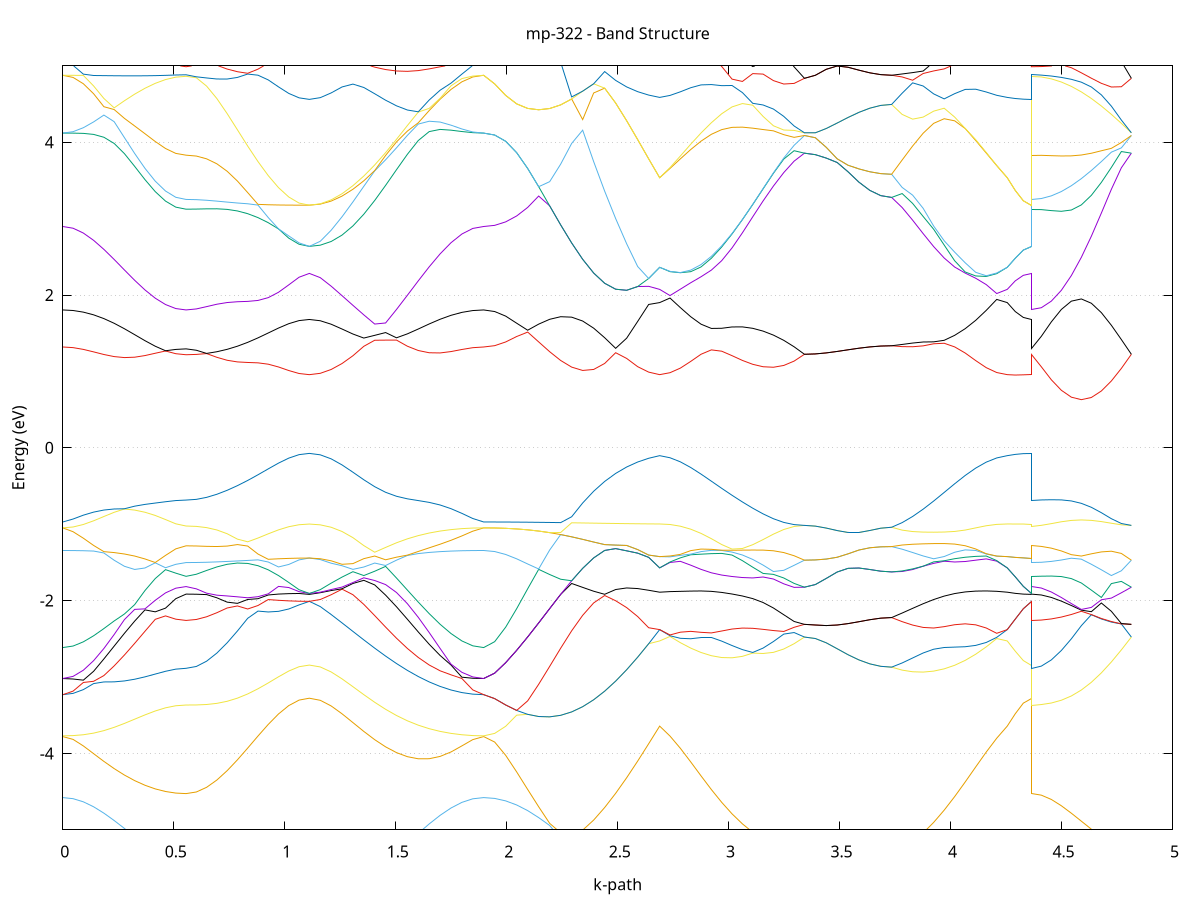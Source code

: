 set title 'mp-322 - Band Structure'
set xlabel 'k-path'
set ylabel 'Energy (eV)'
set grid y
set yrange [-5:5]
set terminal png size 800,600
set output 'mp-322_bands_gnuplot.png'
plot '-' using 1:2 with lines notitle, '-' using 1:2 with lines notitle, '-' using 1:2 with lines notitle, '-' using 1:2 with lines notitle, '-' using 1:2 with lines notitle, '-' using 1:2 with lines notitle, '-' using 1:2 with lines notitle, '-' using 1:2 with lines notitle, '-' using 1:2 with lines notitle, '-' using 1:2 with lines notitle, '-' using 1:2 with lines notitle, '-' using 1:2 with lines notitle, '-' using 1:2 with lines notitle, '-' using 1:2 with lines notitle, '-' using 1:2 with lines notitle, '-' using 1:2 with lines notitle, '-' using 1:2 with lines notitle, '-' using 1:2 with lines notitle, '-' using 1:2 with lines notitle, '-' using 1:2 with lines notitle, '-' using 1:2 with lines notitle, '-' using 1:2 with lines notitle, '-' using 1:2 with lines notitle, '-' using 1:2 with lines notitle, '-' using 1:2 with lines notitle, '-' using 1:2 with lines notitle, '-' using 1:2 with lines notitle, '-' using 1:2 with lines notitle, '-' using 1:2 with lines notitle, '-' using 1:2 with lines notitle, '-' using 1:2 with lines notitle, '-' using 1:2 with lines notitle, '-' using 1:2 with lines notitle, '-' using 1:2 with lines notitle, '-' using 1:2 with lines notitle, '-' using 1:2 with lines notitle, '-' using 1:2 with lines notitle, '-' using 1:2 with lines notitle, '-' using 1:2 with lines notitle, '-' using 1:2 with lines notitle, '-' using 1:2 with lines notitle, '-' using 1:2 with lines notitle, '-' using 1:2 with lines notitle, '-' using 1:2 with lines notitle, '-' using 1:2 with lines notitle, '-' using 1:2 with lines notitle, '-' using 1:2 with lines notitle, '-' using 1:2 with lines notitle, '-' using 1:2 with lines notitle, '-' using 1:2 with lines notitle, '-' using 1:2 with lines notitle, '-' using 1:2 with lines notitle, '-' using 1:2 with lines notitle, '-' using 1:2 with lines notitle, '-' using 1:2 with lines notitle, '-' using 1:2 with lines notitle, '-' using 1:2 with lines notitle, '-' using 1:2 with lines notitle, '-' using 1:2 with lines notitle, '-' using 1:2 with lines notitle, '-' using 1:2 with lines notitle, '-' using 1:2 with lines notitle, '-' using 1:2 with lines notitle, '-' using 1:2 with lines notitle, '-' using 1:2 with lines notitle, '-' using 1:2 with lines notitle, '-' using 1:2 with lines notitle, '-' using 1:2 with lines notitle, '-' using 1:2 with lines notitle, '-' using 1:2 with lines notitle
0.000000 -12.932826
0.046286 -12.930526
0.092573 -12.923926
0.138859 -12.913126
0.185145 -12.898626
0.231431 -12.881026
0.277718 -12.860826
0.324004 -12.838926
0.370290 -12.816226
0.416576 -12.794026
0.462863 -12.773926
0.509149 -12.758526
0.555435 -12.752426
0.555435 -12.752426
0.601721 -12.750926
0.648008 -12.746526
0.694294 -12.739426
0.740580 -12.730026
0.786867 -12.718726
0.833153 -12.706026
0.879439 -12.692726
0.925725 -12.679326
0.972012 -12.666826
1.018298 -12.656126
1.064584 -12.648626
1.110870 -12.645826
1.110870 -12.645826
1.159964 -12.649826
1.209058 -12.660726
1.258152 -12.676926
1.307246 -12.697026
1.356340 -12.720126
1.405434 -12.745326
1.454528 -12.771926
1.503622 -12.799026
1.552716 -12.825726
1.601810 -12.851026
1.650904 -12.874126
1.699998 -12.894226
1.749092 -12.910626
1.798186 -12.922826
1.847280 -12.930226
1.896374 -12.932826
1.896374 -12.932826
1.945935 -12.928126
1.995495 -12.914426
2.045055 -12.892126
2.094616 -12.861926
2.144176 -12.825126
2.193736 -12.782926
2.243296 -12.737026
2.292857 -12.689326
2.342417 -12.641426
2.391977 -12.609826
2.441538 -12.614326
2.491098 -12.619826
2.540658 -12.625826
2.590218 -12.631826
2.639779 -12.637226
2.689339 -12.641626
2.689339 -12.641626
2.735939 -12.641026
2.782539 -12.642326
2.829139 -12.644126
2.875739 -12.645626
2.922339 -12.646126
2.968939 -12.645026
3.015539 -12.642126
3.062139 -12.637226
3.108739 -12.630626
3.155339 -12.625326
3.201938 -12.622626
3.248538 -12.619726
3.295138 -12.616626
3.341738 -12.613626
3.341738 -12.613626
3.390832 -12.614226
3.439926 -12.615726
3.489020 -12.618026
3.538114 -12.620626
3.587208 -12.623026
3.636302 -12.625026
3.685396 -12.626226
3.734490 -12.626726
3.734490 -12.626726
3.781848 -12.632526
3.829205 -12.637826
3.876563 -12.641826
3.923920 -12.644426
3.971278 -12.645626
4.018635 -12.645526
4.065993 -12.644526
4.113350 -12.642926
4.160708 -12.641326
4.208065 -12.640526
4.255423 -12.641626
4.255423 -12.641626
4.291596 -12.643926
4.327769 -12.645326
4.363941 -12.645826
4.363941 -12.752426
4.409016 -12.749526
4.454090 -12.740826
4.499164 -12.726826
4.544238 -12.708026
4.589312 -12.685326
4.634386 -12.659626
4.679460 -12.634126
4.724535 -12.626526
4.769609 -12.619626
4.814683 -12.613626
e
0.000000 -12.615726
0.046286 -12.615626
0.092573 -12.615526
0.138859 -12.615726
0.185145 -12.616626
0.231431 -12.618726
0.277718 -12.622526
0.324004 -12.628326
0.370290 -12.636226
0.416576 -12.645926
0.462863 -12.656726
0.509149 -12.666126
0.555435 -12.670226
0.555435 -12.670226
0.601721 -12.669826
0.648008 -12.668626
0.694294 -12.666726
0.740580 -12.664126
0.786867 -12.661226
0.833153 -12.658026
0.879439 -12.654826
0.925725 -12.651926
0.972012 -12.649326
1.018298 -12.647426
1.064584 -12.646226
1.110870 -12.645726
1.110870 -12.645726
1.159964 -12.645426
1.209058 -12.644226
1.258152 -12.642426
1.307246 -12.640026
1.356340 -12.637126
1.405434 -12.634026
1.454528 -12.630826
1.503622 -12.627626
1.552716 -12.624726
1.601810 -12.622226
1.650904 -12.620026
1.699998 -12.618426
1.749092 -12.617126
1.798186 -12.616326
1.847280 -12.615826
1.896374 -12.615726
1.896374 -12.615726
1.945935 -12.615226
1.995495 -12.613926
2.045055 -12.611926
2.094616 -12.609626
2.144176 -12.607326
2.193736 -12.605426
2.243296 -12.604526
2.292857 -12.604826
2.342417 -12.606526
2.391977 -12.609726
2.441538 -12.614226
2.491098 -12.619726
2.540658 -12.625726
2.590218 -12.631726
2.639779 -12.637226
2.689339 -12.641526
2.689339 -12.641526
2.735939 -12.639926
2.782539 -12.638426
2.829139 -12.637026
2.875739 -12.635826
2.922339 -12.634626
2.968939 -12.633226
3.015539 -12.631726
3.062139 -12.629926
3.108739 -12.627826
3.155339 -12.623026
3.201938 -12.616026
3.248538 -12.612026
3.295138 -12.611626
3.341738 -12.613526
3.341738 -12.613526
3.390832 -12.614126
3.439926 -12.615726
3.489020 -12.618026
3.538114 -12.620526
3.587208 -12.623026
3.636302 -12.624926
3.685396 -12.626226
3.734490 -12.626626
3.734490 -12.626626
3.781848 -12.621026
3.829205 -12.616826
3.876563 -12.615026
3.923920 -12.615626
3.971278 -12.618226
4.018635 -12.622026
4.065993 -12.626526
4.113350 -12.631026
4.160708 -12.635226
4.208065 -12.638826
4.255423 -12.641526
4.255423 -12.641526
4.291596 -12.643826
4.327769 -12.645326
4.363941 -12.645726
4.363941 -12.670226
4.409016 -12.669326
4.454090 -12.666626
4.499164 -12.662126
4.544238 -12.656326
4.589312 -12.649426
4.634386 -12.641926
4.679460 -12.632026
4.724535 -12.605126
4.769609 -12.608726
4.814683 -12.613526
e
0.000000 -12.615626
0.046286 -12.615526
0.092573 -12.614826
0.138859 -12.613826
0.185145 -12.612526
0.231431 -12.610926
0.277718 -12.609226
0.324004 -12.607526
0.370290 -12.606026
0.416576 -12.604626
0.462863 -12.603626
0.509149 -12.602926
0.555435 -12.602726
0.555435 -12.602726
0.601721 -12.602126
0.648008 -12.600326
0.694294 -12.597726
0.740580 -12.594426
0.786867 -12.591126
0.833153 -12.588126
0.879439 -12.586226
0.925725 -12.585526
0.972012 -12.586226
1.018298 -12.588026
1.064584 -12.590126
1.110870 -12.591026
1.110870 -12.591026
1.159964 -12.590026
1.209058 -12.587826
1.258152 -12.585926
1.307246 -12.585126
1.356340 -12.585526
1.405434 -12.587226
1.454528 -12.589926
1.503622 -12.593326
1.552716 -12.597126
1.601810 -12.601126
1.650904 -12.605026
1.699998 -12.608526
1.749092 -12.611526
1.798186 -12.613826
1.847280 -12.615226
1.896374 -12.615626
1.896374 -12.615626
1.945935 -12.615226
1.995495 -12.613826
2.045055 -12.611926
2.094616 -12.609526
2.144176 -12.607226
2.193736 -12.605426
2.243296 -12.604526
2.292857 -12.604826
2.342417 -12.606526
2.391977 -12.595226
2.441538 -12.552226
2.491098 -12.523226
2.540658 -12.538826
2.590218 -12.554426
2.639779 -12.568526
2.689339 -12.579926
2.689339 -12.579926
2.735939 -12.574526
2.782539 -12.568826
2.829139 -12.563826
2.875739 -12.560426
2.922339 -12.559226
2.968939 -12.560326
3.015539 -12.563526
3.062139 -12.568026
3.108739 -12.572826
3.155339 -12.576426
3.201938 -12.576926
3.248538 -12.572126
3.295138 -12.562026
3.341738 -12.548826
3.341738 -12.548826
3.390832 -12.548426
3.439926 -12.547126
3.489020 -12.545326
3.538114 -12.543326
3.587208 -12.541426
3.636302 -12.539926
3.685396 -12.539026
3.734490 -12.538626
3.734490 -12.538626
3.781848 -12.539026
3.829205 -12.539026
3.876563 -12.539326
3.923920 -12.540426
3.971278 -12.542726
4.018635 -12.546426
4.065993 -12.551626
4.113350 -12.558026
4.160708 -12.565426
4.208065 -12.573026
4.255423 -12.579926
4.255423 -12.579926
4.291596 -12.586026
4.327769 -12.589726
4.363941 -12.591026
4.363941 -12.602726
4.409016 -12.602626
4.454090 -12.602226
4.499164 -12.601626
4.544238 -12.601126
4.589312 -12.601026
4.634386 -12.601426
4.679460 -12.602726
4.724535 -12.603726
4.769609 -12.575626
4.814683 -12.548826
e
0.000000 -12.472426
0.046286 -12.471926
0.092573 -12.470426
0.138859 -12.467826
0.185145 -12.464126
0.231431 -12.459326
0.277718 -12.453526
0.324004 -12.447126
0.370290 -12.440626
0.416576 -12.434626
0.462863 -12.429726
0.509149 -12.426526
0.555435 -12.425426
0.555435 -12.425426
0.601721 -12.425226
0.648008 -12.424526
0.694294 -12.423526
0.740580 -12.421926
0.786867 -12.419726
0.833153 -12.417026
0.879439 -12.413926
0.925725 -12.410526
0.972012 -12.407126
1.018298 -12.404326
1.064584 -12.402426
1.110870 -12.401726
1.110870 -12.401726
1.159964 -12.402426
1.209058 -12.404726
1.258152 -12.408426
1.307246 -12.413326
1.356340 -12.419126
1.405434 -12.425726
1.454528 -12.432726
1.503622 -12.439726
1.552716 -12.446626
1.601810 -12.453026
1.650904 -12.458726
1.699998 -12.463526
1.749092 -12.467426
1.798186 -12.470226
1.847280 -12.471826
1.896374 -12.472426
1.896374 -12.472426
1.945935 -12.472226
1.995495 -12.471626
2.045055 -12.470926
2.094616 -12.470426
2.144176 -12.470426
2.193736 -12.471426
2.243296 -12.474026
2.292857 -12.478826
2.342417 -12.486126
2.391977 -12.496126
2.441538 -12.508626
2.491098 -12.513626
2.540658 -12.480326
2.590218 -12.452826
2.639779 -12.431226
2.689339 -12.415526
2.689339 -12.415526
2.735939 -12.422826
2.782539 -12.432026
2.829139 -12.442426
2.875739 -12.453226
2.922339 -12.463826
2.968939 -12.473526
3.015539 -12.482026
3.062139 -12.489726
3.108739 -12.497126
3.155339 -12.504826
3.201938 -12.513526
3.248538 -12.523626
3.295138 -12.535426
3.341738 -12.548826
3.341738 -12.548826
3.390832 -12.548326
3.439926 -12.547026
3.489020 -12.545226
3.538114 -12.543226
3.587208 -12.541426
3.636302 -12.539926
3.685396 -12.538926
3.734490 -12.538626
3.734490 -12.538626
3.781848 -12.536726
3.829205 -12.532126
3.876563 -12.524026
3.923920 -12.512426
3.971278 -12.498226
4.018635 -12.482626
4.065993 -12.466526
4.113350 -12.451026
4.160708 -12.436926
4.208065 -12.424926
4.255423 -12.415526
4.255423 -12.415526
4.291596 -12.407826
4.327769 -12.403226
4.363941 -12.401726
4.363941 -12.425426
4.409016 -12.426426
4.454090 -12.429626
4.499164 -12.434926
4.544238 -12.442726
4.589312 -12.453126
4.634386 -12.466426
4.679460 -12.482626
4.724535 -12.501926
4.769609 -12.524026
4.814683 -12.548826
e
0.000000 -11.334526
0.046286 -11.333726
0.092573 -11.331326
0.138859 -11.327426
0.185145 -11.321926
0.231431 -11.315226
0.277718 -11.307426
0.324004 -11.298926
0.370290 -11.290226
0.416576 -11.282226
0.462863 -11.275526
0.509149 -11.271126
0.555435 -11.269626
0.555435 -11.269626
0.601721 -11.269326
0.648008 -11.268426
0.694294 -11.267026
0.740580 -11.265026
0.786867 -11.262626
0.833153 -11.259826
0.879439 -11.256826
0.925725 -11.253926
0.972012 -11.254326
1.018298 -11.255626
1.064584 -11.256426
1.110870 -11.256726
1.110870 -11.256726
1.159964 -11.256426
1.209058 -11.255426
1.258152 -11.253926
1.307246 -11.257326
1.356340 -11.263326
1.405434 -11.270626
1.454528 -11.278926
1.503622 -11.287826
1.552716 -11.296826
1.601810 -11.305526
1.650904 -11.313626
1.699998 -11.320726
1.749092 -11.326626
1.798186 -11.331026
1.847280 -11.333626
1.896374 -11.334526
1.896374 -11.334526
1.945935 -11.333226
1.995495 -11.328826
2.045055 -11.321226
2.094616 -11.309526
2.144176 -11.293526
2.193736 -11.272526
2.243296 -11.261226
2.292857 -11.270526
2.342417 -11.274926
2.391977 -11.274026
2.441538 -11.267726
2.491098 -11.274926
2.540658 -11.292126
2.590218 -11.300526
2.639779 -11.300426
2.689339 -11.292626
2.689339 -11.292626
2.735939 -11.297326
2.782539 -11.300026
2.829139 -11.300526
2.875739 -11.298726
2.922339 -11.294726
2.968939 -11.288426
3.015539 -11.279926
3.062139 -11.269526
3.108739 -11.260126
3.155339 -11.264926
3.201938 -11.268626
3.248538 -11.271126
3.295138 -11.272526
3.341738 -11.272626
3.341738 -11.272626
3.390832 -11.272726
3.439926 -11.272826
3.489020 -11.273026
3.538114 -11.273326
3.587208 -11.273526
3.636302 -11.273726
3.685396 -11.273926
3.734490 -11.273926
3.734490 -11.273926
3.781848 -11.273026
3.829205 -11.270326
3.876563 -11.265826
3.923920 -11.261926
3.971278 -11.276326
4.018635 -11.287726
4.065993 -11.295726
4.113350 -11.300126
4.160708 -11.300926
4.208065 -11.298326
4.255423 -11.292626
4.255423 -11.292626
4.291596 -11.282426
4.327769 -11.269226
4.363941 -11.256726
4.363941 -11.269626
4.409016 -11.276626
4.454090 -11.286426
4.499164 -11.292526
4.544238 -11.293526
4.589312 -11.288726
4.634386 -11.277726
4.679460 -11.260426
4.724535 -11.265726
4.769609 -11.271326
4.814683 -11.272626
e
0.000000 -11.229926
0.046286 -11.230126
0.092573 -11.230626
0.138859 -11.231426
0.185145 -11.232426
0.231431 -11.233626
0.277718 -11.234926
0.324004 -11.236226
0.370290 -11.237326
0.416576 -11.238426
0.462863 -11.239126
0.509149 -11.239626
0.555435 -11.239826
0.555435 -11.239826
0.601721 -11.240126
0.648008 -11.241026
0.694294 -11.242326
0.740580 -11.244126
0.786867 -11.246226
0.833153 -11.248326
0.879439 -11.250526
0.925725 -11.252526
0.972012 -11.251226
1.018298 -11.249126
1.064584 -11.247726
1.110870 -11.247226
1.110870 -11.247226
1.159964 -11.247826
1.209058 -11.249526
1.258152 -11.252726
1.307246 -11.252026
1.356340 -11.249726
1.405434 -11.247126
1.454528 -11.244426
1.503622 -11.241726
1.552716 -11.239126
1.601810 -11.236826
1.650904 -11.234726
1.699998 -11.233026
1.749092 -11.231726
1.798186 -11.230726
1.847280 -11.230126
1.896374 -11.229926
1.896374 -11.229926
1.945935 -11.226626
1.995495 -11.216926
2.045055 -11.201226
2.094616 -11.215626
2.144176 -11.232226
2.193736 -11.248026
2.243296 -11.261226
2.292857 -11.270526
2.342417 -11.274926
2.391977 -11.274026
2.441538 -11.267726
2.491098 -11.256626
2.540658 -11.241926
2.590218 -11.225226
2.639779 -11.208326
2.689339 -11.193526
2.689339 -11.193526
2.735939 -11.200426
2.782539 -11.208026
2.829139 -11.216126
2.875739 -11.224426
2.922339 -11.232626
2.968939 -11.240426
3.015539 -11.247826
3.062139 -11.254426
3.108739 -11.257926
3.155339 -11.262326
3.201938 -11.266326
3.248538 -11.269526
3.295138 -11.271626
3.341738 -11.272626
3.341738 -11.272626
3.390832 -11.272726
3.439926 -11.272826
3.489020 -11.273026
3.538114 -11.273326
3.587208 -11.273526
3.636302 -11.273726
3.685396 -11.273926
3.734490 -11.273926
3.734490 -11.273926
3.781848 -11.273026
3.829205 -11.270226
3.876563 -11.265826
3.923920 -11.259726
3.971278 -11.252126
4.018635 -11.243126
4.065993 -11.233326
4.113350 -11.222926
4.160708 -11.212426
4.208065 -11.202426
4.255423 -11.193526
4.255423 -11.193526
4.291596 -11.210926
4.327769 -11.232126
4.363941 -11.247226
4.363941 -11.239826
4.409016 -11.228726
4.454090 -11.206726
4.499164 -11.199626
4.544238 -11.214126
4.589312 -11.229326
4.634386 -11.243826
4.679460 -11.256326
4.724535 -11.262626
4.769609 -11.269726
4.814683 -11.272626
e
0.000000 -11.180126
0.046286 -11.179726
0.092573 -11.178426
0.138859 -11.176426
0.185145 -11.176226
0.231431 -11.176326
0.277718 -11.176426
0.324004 -11.176526
0.370290 -11.176726
0.416576 -11.176826
0.462863 -11.176926
0.509149 -11.176926
0.555435 -11.176926
0.555435 -11.176926
0.601721 -11.177026
0.648008 -11.177026
0.694294 -11.177126
0.740580 -11.177326
0.786867 -11.177426
0.833153 -11.177626
0.879439 -11.177726
0.925725 -11.177926
0.972012 -11.178026
1.018298 -11.178126
1.064584 -11.178226
1.110870 -11.178226
1.110870 -11.178226
1.159964 -11.178226
1.209058 -11.178226
1.258152 -11.178126
1.307246 -11.178126
1.356340 -11.178026
1.405434 -11.177826
1.454528 -11.177726
1.503622 -11.177526
1.552716 -11.177226
1.601810 -11.177026
1.650904 -11.176826
1.699998 -11.176526
1.749092 -11.176326
1.798186 -11.178226
1.847280 -11.179626
1.896374 -11.180126
1.896374 -11.180126
1.945935 -11.179726
1.995495 -11.187326
2.045055 -11.200126
2.094616 -11.215626
2.144176 -11.232226
2.193736 -11.248026
2.243296 -11.246326
2.292857 -11.215126
2.342417 -11.179326
2.391977 -11.216226
2.441538 -11.249326
2.491098 -11.256626
2.540658 -11.241926
2.590218 -11.225126
2.639779 -11.208326
2.689339 -11.193526
2.689339 -11.193526
2.735939 -11.200426
2.782539 -11.207926
2.829139 -11.215826
2.875739 -11.223726
2.922339 -11.231426
2.968939 -11.238826
3.015539 -11.245626
3.062139 -11.251826
3.108739 -11.256626
3.155339 -11.243226
3.201938 -11.227826
3.248538 -11.211026
3.295138 -11.193126
3.341738 -11.174326
3.341738 -11.174326
3.390832 -11.174426
3.439926 -11.174626
3.489020 -11.174926
3.538114 -11.175326
3.587208 -11.175826
3.636302 -11.176226
3.685396 -11.176526
3.734490 -11.176626
3.734490 -11.176626
3.781848 -11.200826
3.829205 -11.223326
3.876563 -11.243726
3.923920 -11.259326
3.971278 -11.252026
4.018635 -11.243126
4.065993 -11.233326
4.113350 -11.222826
4.160708 -11.212426
4.208065 -11.202426
4.255423 -11.193526
4.255423 -11.193526
4.291596 -11.185226
4.327769 -11.180026
4.363941 -11.178226
4.363941 -11.176926
4.409016 -11.179726
4.454090 -11.187726
4.499164 -11.196226
4.544238 -11.209626
4.589312 -11.224326
4.634386 -11.238926
4.679460 -11.252126
4.724535 -11.237026
4.769609 -11.207926
4.814683 -11.174326
e
0.000000 -11.176026
0.046286 -11.176026
0.092573 -11.176126
0.138859 -11.176126
0.185145 -11.176026
0.231431 -11.176026
0.277718 -11.176026
0.324004 -11.176026
0.370290 -11.176026
0.416576 -11.176026
0.462863 -11.176026
0.509149 -11.176026
0.555435 -11.176026
0.555435 -11.176026
0.601721 -11.176026
0.648008 -11.176126
0.694294 -11.176326
0.740580 -11.176526
0.786867 -11.176726
0.833153 -11.177026
0.879439 -11.177326
0.925725 -11.177626
0.972012 -11.177826
1.018298 -11.178026
1.064584 -11.178126
1.110870 -11.178226
1.110870 -11.178226
1.159964 -11.178126
1.209058 -11.177926
1.258152 -11.177626
1.307246 -11.177326
1.356340 -11.176926
1.405434 -11.176526
1.454528 -11.176226
1.503622 -11.176026
1.552716 -11.175826
1.601810 -11.175726
1.650904 -11.175726
1.699998 -11.175826
1.749092 -11.176026
1.798186 -11.176226
1.847280 -11.176126
1.896374 -11.176026
1.896374 -11.176026
1.945935 -11.178926
1.995495 -11.187326
2.045055 -11.200126
2.094616 -11.180026
2.144176 -11.170826
2.193736 -11.167026
2.243296 -11.162926
2.292857 -11.158526
2.342417 -11.177526
2.391977 -11.149326
2.441538 -11.153226
2.491098 -11.157726
2.540658 -11.161926
2.590218 -11.165626
2.639779 -11.168726
2.689339 -11.187526
2.689339 -11.187526
2.735939 -11.170826
2.782539 -11.167826
2.829139 -11.165326
2.875739 -11.162326
2.922339 -11.158926
2.968939 -11.155226
3.015539 -11.151426
3.062139 -11.147526
3.108739 -11.143726
3.155339 -11.140026
3.201938 -11.136626
3.248538 -11.134426
3.295138 -11.154626
3.341738 -11.174326
3.341738 -11.174326
3.390832 -11.174426
3.439926 -11.174626
3.489020 -11.174926
3.538114 -11.175326
3.587208 -11.175826
3.636302 -11.176226
3.685396 -11.176526
3.734490 -11.176626
3.734490 -11.176626
3.781848 -11.152026
3.829205 -11.144426
3.876563 -11.147626
3.923920 -11.151026
3.971278 -11.154526
4.018635 -11.158026
4.065993 -11.161426
4.113350 -11.164526
4.160708 -11.167326
4.208065 -11.169526
4.255423 -11.187526
4.255423 -11.187526
4.291596 -11.185226
4.327769 -11.180026
4.363941 -11.178226
4.363941 -11.176026
4.409016 -11.178426
4.454090 -11.185426
4.499164 -11.180126
4.544238 -11.150326
4.589312 -11.145826
4.634386 -11.142926
4.679460 -11.139726
4.724535 -11.136126
4.769609 -11.137526
4.814683 -11.174326
e
0.000000 -11.176026
0.046286 -11.176026
0.092573 -11.176026
0.138859 -11.176026
0.185145 -11.173726
0.231431 -11.170526
0.277718 -11.167026
0.324004 -11.163526
0.370290 -11.160126
0.416576 -11.157126
0.462863 -11.154826
0.509149 -11.153326
0.555435 -11.152826
0.555435 -11.152826
0.601721 -11.153226
0.648008 -11.154326
0.694294 -11.156026
0.740580 -11.158226
0.786867 -11.160726
0.833153 -11.163426
0.879439 -11.166026
0.925725 -11.168426
0.972012 -11.170426
1.018298 -11.171926
1.064584 -11.172926
1.110870 -11.173226
1.110870 -11.173226
1.159964 -11.172826
1.209058 -11.171726
1.258152 -11.170026
1.307246 -11.167826
1.356340 -11.165526
1.405434 -11.163826
1.454528 -11.162926
1.503622 -11.163326
1.552716 -11.164826
1.601810 -11.167226
1.650904 -11.170226
1.699998 -11.173226
1.749092 -11.175926
1.798186 -11.175926
1.847280 -11.176026
1.896374 -11.176026
1.896374 -11.176026
1.945935 -11.178926
1.995495 -11.178526
2.045055 -11.176626
2.094616 -11.174026
2.144176 -11.153726
2.193736 -11.129826
2.243296 -11.134126
2.292857 -11.138726
2.342417 -11.153926
2.391977 -11.148426
2.441538 -11.144826
2.491098 -11.140626
2.540658 -11.136726
2.590218 -11.133426
2.639779 -11.152726
2.689339 -11.171026
2.689339 -11.171026
2.735939 -11.169726
2.782539 -11.153926
2.829139 -11.136826
2.875739 -11.129126
2.922339 -11.128526
2.968939 -11.127726
3.015539 -11.126926
3.062139 -11.126126
3.108739 -11.125526
3.155339 -11.125126
3.201938 -11.125126
3.248538 -11.133626
3.295138 -11.130926
3.341738 -11.128626
3.341738 -11.128626
3.390832 -11.129026
3.439926 -11.130126
3.489020 -11.131926
3.538114 -11.133926
3.587208 -11.135826
3.636302 -11.137526
3.685396 -11.138526
3.734490 -11.138926
3.734490 -11.138926
3.781848 -11.141526
3.829205 -11.137326
3.876563 -11.135126
3.923920 -11.133926
3.971278 -11.133026
4.018635 -11.132326
4.065993 -11.131726
4.113350 -11.131126
4.160708 -11.143926
4.208065 -11.166126
4.255423 -11.171026
4.255423 -11.171026
4.291596 -11.172226
4.327769 -11.173026
4.363941 -11.173226
4.363941 -11.152826
4.409016 -11.152526
4.454090 -11.151626
4.499164 -11.150226
4.544238 -11.148226
4.589312 -11.118326
4.634386 -11.113926
4.679460 -11.117326
4.724535 -11.120926
4.769609 -11.132426
4.814683 -11.128626
e
0.000000 -11.116226
0.046286 -11.116026
0.092573 -11.115326
0.138859 -11.114326
0.185145 -11.113026
0.231431 -11.111426
0.277718 -11.109826
0.324004 -11.108126
0.370290 -11.106526
0.416576 -11.105226
0.462863 -11.104126
0.509149 -11.103426
0.555435 -11.103226
0.555435 -11.103226
0.601721 -11.103626
0.648008 -11.104926
0.694294 -11.106926
0.740580 -11.109426
0.786867 -11.112326
0.833153 -11.115326
0.879439 -11.118326
0.925725 -11.121126
0.972012 -11.123426
1.018298 -11.125126
1.064584 -11.126226
1.110870 -11.126626
1.110870 -11.126626
1.159964 -11.126226
1.209058 -11.125026
1.258152 -11.123226
1.307246 -11.120926
1.356340 -11.118526
1.405434 -11.116226
1.454528 -11.114326
1.503622 -11.112926
1.552716 -11.112226
1.601810 -11.112126
1.650904 -11.112526
1.699998 -11.113326
1.749092 -11.114326
1.798186 -11.115326
1.847280 -11.115926
1.896374 -11.116226
1.896374 -11.116226
1.945935 -11.116626
1.995495 -11.117826
2.045055 -11.119826
2.094616 -11.122526
2.144176 -11.125926
2.193736 -11.122926
2.243296 -11.093326
2.292857 -11.135626
2.342417 -11.143626
2.391977 -11.140226
2.441538 -11.099726
2.491098 -11.060126
2.540658 -11.076126
2.590218 -11.115326
2.639779 -11.130626
2.689339 -11.128526
2.689339 -11.128526
2.735939 -11.129226
2.782539 -11.129526
2.829139 -11.129426
2.875739 -11.119626
2.922339 -11.102426
2.968939 -11.085226
3.015539 -11.068226
3.062139 -11.057526
3.108739 -11.073926
3.155339 -11.093626
3.201938 -11.113926
3.248538 -11.125726
3.295138 -11.126826
3.341738 -11.128626
3.341738 -11.128626
3.390832 -11.129026
3.439926 -11.130126
3.489020 -11.131926
3.538114 -11.133926
3.587208 -11.135826
3.636302 -11.137526
3.685396 -11.138526
3.734490 -11.138926
3.734490 -11.138926
3.781848 -11.136126
3.829205 -11.123126
3.876563 -11.098126
3.923920 -11.072926
3.971278 -11.053426
4.018635 -11.075826
4.065993 -11.098626
4.113350 -11.121426
4.160708 -11.130426
4.208065 -11.129526
4.255423 -11.128526
4.255423 -11.128526
4.291596 -11.127526
4.327769 -11.126826
4.363941 -11.126626
4.363941 -11.103226
4.409016 -11.103526
4.454090 -11.104526
4.499164 -11.106126
4.544238 -11.108226
4.589312 -11.110826
4.634386 -11.084926
4.679460 -11.065226
4.724535 -11.099526
4.769609 -11.124726
4.814683 -11.128626
e
0.000000 -11.001126
0.046286 -11.001126
0.092573 -11.001226
0.138859 -11.001426
0.185145 -11.001626
0.231431 -11.001926
0.277718 -11.002226
0.324004 -11.002626
0.370290 -11.003026
0.416576 -11.003326
0.462863 -11.003626
0.509149 -11.003826
0.555435 -11.003926
0.555435 -11.003926
0.601721 -11.003726
0.648008 -11.003126
0.694294 -11.002226
0.740580 -11.001126
0.786867 -10.999826
0.833153 -10.998426
0.879439 -10.997126
0.925725 -10.996026
0.972012 -10.995026
1.018298 -10.994326
1.064584 -10.993826
1.110870 -10.993726
1.110870 -10.993726
1.159964 -10.993826
1.209058 -10.994426
1.258152 -10.995226
1.307246 -10.996226
1.356340 -10.997426
1.405434 -10.998626
1.454528 -10.999826
1.503622 -11.000626
1.552716 -11.001226
1.601810 -11.001526
1.650904 -11.001626
1.699998 -11.001526
1.749092 -11.001426
1.798186 -11.001226
1.847280 -11.001126
1.896374 -11.001126
1.896374 -11.001126
1.945935 -10.997626
1.995495 -10.987326
2.045055 -10.970526
2.094616 -10.987426
2.144176 -11.017426
2.193736 -11.053126
2.243296 -11.088026
2.292857 -11.049226
2.342417 -11.006626
2.391977 -10.960126
2.441538 -10.994626
2.491098 -11.035726
2.540658 -11.023726
2.590218 -10.992126
2.639779 -10.966526
2.689339 -10.977826
2.689339 -10.977826
2.735939 -10.970126
2.782539 -10.965526
2.829139 -10.976626
2.875739 -10.989126
2.922339 -11.003026
2.968939 -11.018426
3.015539 -11.035026
3.062139 -11.046426
3.108739 -11.031626
3.155339 -11.014226
3.201938 -10.996526
3.248538 -10.978926
3.295138 -10.961426
3.341738 -10.944226
3.341738 -10.944226
3.390832 -10.944626
3.439926 -10.945526
3.489020 -10.946926
3.538114 -10.948426
3.587208 -10.949826
3.636302 -10.950926
3.685396 -10.951626
3.734490 -10.951826
3.734490 -10.951826
3.781848 -10.970526
3.829205 -10.990026
3.876563 -11.010326
3.923920 -11.031526
3.971278 -11.048926
4.018635 -11.026426
4.065993 -11.005926
4.113350 -10.987726
4.160708 -10.971926
4.208065 -10.967726
4.255423 -10.977826
4.255423 -10.977826
4.291596 -10.986626
4.327769 -10.991926
4.363941 -10.993726
4.363941 -11.003926
4.409016 -11.001126
4.454090 -10.992826
4.499164 -10.979326
4.544238 -10.964426
4.589312 -10.991826
4.634386 -11.023426
4.679460 -11.043726
4.724535 -11.011726
4.769609 -10.977026
4.814683 -10.944226
e
0.000000 -10.933826
0.046286 -10.933526
0.092573 -10.932526
0.138859 -10.931026
0.185145 -10.929026
0.231431 -10.926626
0.277718 -10.924026
0.324004 -10.921426
0.370290 -10.918926
0.416576 -10.916626
0.462863 -10.914926
0.509149 -10.913826
0.555435 -10.913426
0.555435 -10.913426
0.601721 -10.913726
0.648008 -10.914526
0.694294 -10.915926
0.740580 -10.917626
0.786867 -10.919726
0.833153 -10.921826
0.879439 -10.924026
0.925725 -10.926026
0.972012 -10.927726
1.018298 -10.929026
1.064584 -10.929926
1.110870 -10.930226
1.110870 -10.930226
1.159964 -10.929826
1.209058 -10.928926
1.258152 -10.927526
1.307246 -10.925926
1.356340 -10.924326
1.405434 -10.922926
1.454528 -10.922126
1.503622 -10.922226
1.552716 -10.923026
1.601810 -10.924526
1.650904 -10.926626
1.699998 -10.928726
1.749092 -10.930826
1.798186 -10.932426
1.847280 -10.933426
1.896374 -10.933826
1.896374 -10.933826
1.945935 -10.937126
1.995495 -10.947126
2.045055 -10.963926
2.094616 -10.947626
2.144176 -10.919326
2.193736 -10.886526
2.243296 -10.850126
2.292857 -10.875026
2.342417 -10.913426
2.391977 -10.953626
2.441538 -10.909726
2.491098 -10.876826
2.540658 -10.909126
2.590218 -10.937326
2.639779 -10.960426
2.689339 -10.947426
2.689339 -10.947426
2.735939 -10.955826
2.782539 -10.961126
2.829139 -10.951026
2.875739 -10.939726
2.922339 -10.927526
2.968939 -10.914226
3.015539 -10.900026
3.062139 -10.885026
3.108739 -10.882526
3.155339 -10.892826
3.201938 -10.903526
3.248538 -10.915326
3.295138 -10.928626
3.341738 -10.944226
3.341738 -10.944226
3.390832 -10.944626
3.439926 -10.945526
3.489020 -10.946926
3.538114 -10.948426
3.587208 -10.949826
3.636302 -10.950926
3.685396 -10.951626
3.734490 -10.951826
3.734490 -10.951826
3.781848 -10.933726
3.829205 -10.915726
3.876563 -10.897626
3.923920 -10.879226
3.971278 -10.887826
4.018635 -10.907126
4.065993 -10.924926
4.113350 -10.941126
4.160708 -10.955426
4.208065 -10.958426
4.255423 -10.947426
4.255423 -10.947426
4.291596 -10.937826
4.327769 -10.932126
4.363941 -10.930226
4.363941 -10.913426
4.409016 -10.916726
4.454090 -10.926426
4.499164 -10.942426
4.544238 -10.960926
4.589312 -10.938126
4.634386 -10.911426
4.679460 -10.881726
4.724535 -10.892926
4.769609 -10.915526
4.814683 -10.944226
e
0.000000 -10.847626
0.046286 -10.848226
0.092573 -10.850026
0.138859 -10.852826
0.185145 -10.856226
0.231431 -10.859826
0.277718 -10.863326
0.324004 -10.866226
0.370290 -10.868026
0.416576 -10.868726
0.462863 -10.868526
0.509149 -10.867826
0.555435 -10.867426
0.555435 -10.867426
0.601721 -10.867126
0.648008 -10.866126
0.694294 -10.864426
0.740580 -10.861726
0.786867 -10.857926
0.833153 -10.852926
0.879439 -10.846926
0.925725 -10.840126
0.972012 -10.833226
1.018298 -10.826926
1.064584 -10.822526
1.110870 -10.820826
1.110870 -10.820826
1.159964 -10.822826
1.209058 -10.828026
1.258152 -10.835226
1.307246 -10.843026
1.356340 -10.850126
1.405434 -10.855926
1.454528 -10.860026
1.503622 -10.862226
1.552716 -10.862626
1.601810 -10.861426
1.650904 -10.859126
1.699998 -10.856126
1.749092 -10.852926
1.798186 -10.850126
1.847280 -10.848326
1.896374 -10.847626
1.896374 -10.847626
1.945935 -10.846226
1.995495 -10.842026
2.045055 -10.835326
2.094616 -10.826226
2.144176 -10.815026
2.193736 -10.809326
2.243296 -10.839826
2.292857 -10.811426
2.342417 -10.771426
2.391977 -10.803726
2.441538 -10.841326
2.491098 -10.855826
2.540658 -10.799426
2.590218 -10.799026
2.639779 -10.808026
2.689339 -10.814726
2.689339 -10.814726
2.735939 -10.813326
2.782539 -10.815226
2.829139 -10.820626
2.875739 -10.829126
2.922339 -10.839526
2.968939 -10.850626
3.015539 -10.861626
3.062139 -10.872226
3.108739 -10.869326
3.155339 -10.852826
3.201938 -10.835826
3.248538 -10.818126
3.295138 -10.800126
3.341738 -10.781726
3.341738 -10.781726
3.390832 -10.781526
3.439926 -10.781026
3.489020 -10.780126
3.538114 -10.779226
3.587208 -10.778226
3.636302 -10.777426
3.685396 -10.776926
3.734490 -10.776726
3.734490 -10.776726
3.781848 -10.799926
3.829205 -10.823026
3.876563 -10.845526
3.923920 -10.867226
3.971278 -10.860726
4.018635 -10.843026
4.065993 -10.827926
4.113350 -10.817526
4.160708 -10.812626
4.208065 -10.812226
4.255423 -10.814726
4.255423 -10.814726
4.291596 -10.818126
4.327769 -10.820126
4.363941 -10.820826
4.363941 -10.867426
4.409016 -10.867026
4.454090 -10.866126
4.499164 -10.864926
4.544238 -10.864126
4.589312 -10.864926
4.634386 -10.868726
4.679460 -10.877526
4.724535 -10.849526
4.769609 -10.815926
4.814683 -10.781726
e
0.000000 -10.847626
0.046286 -10.847326
0.092573 -10.846426
0.138859 -10.844826
0.185145 -10.842826
0.231431 -10.840426
0.277718 -10.837626
0.324004 -10.834726
0.370290 -10.831826
0.416576 -10.829126
0.462863 -10.826926
0.509149 -10.825426
0.555435 -10.824926
0.555435 -10.824926
0.601721 -10.824826
0.648008 -10.824626
0.694294 -10.824326
0.740580 -10.823926
0.786867 -10.823426
0.833153 -10.822926
0.879439 -10.822326
0.925725 -10.821826
0.972012 -10.821426
1.018298 -10.821126
1.064584 -10.820926
1.110870 -10.820826
1.110870 -10.820826
1.159964 -10.820826
1.209058 -10.820726
1.258152 -10.820626
1.307246 -10.820726
1.356340 -10.821426
1.405434 -10.822826
1.454528 -10.825326
1.503622 -10.828726
1.552716 -10.832426
1.601810 -10.836226
1.650904 -10.839626
1.699998 -10.842426
1.749092 -10.844726
1.798186 -10.846326
1.847280 -10.847326
1.896374 -10.847626
1.896374 -10.847626
1.945935 -10.846226
1.995495 -10.842026
2.045055 -10.835326
2.094616 -10.826226
2.144176 -10.815026
2.193736 -10.802026
2.243296 -10.787626
2.292857 -10.772226
2.342417 -10.765226
2.391977 -10.747426
2.441538 -10.761526
2.491098 -10.775426
2.540658 -10.788026
2.590218 -10.799026
2.639779 -10.808026
2.689339 -10.814726
2.689339 -10.814726
2.735939 -10.811726
2.782539 -10.808226
2.829139 -10.804326
2.875739 -10.799926
2.922339 -10.795026
2.968939 -10.789626
3.015539 -10.783826
3.062139 -10.777626
3.108739 -10.770926
3.155339 -10.763926
3.201938 -10.756626
3.248538 -10.749026
3.295138 -10.763426
3.341738 -10.781726
3.341738 -10.781726
3.390832 -10.781526
3.439926 -10.781026
3.489020 -10.780126
3.538114 -10.779226
3.587208 -10.778226
3.636302 -10.777426
3.685396 -10.776926
3.734490 -10.776726
3.734490 -10.776726
3.781848 -10.754326
3.829205 -10.757326
3.876563 -10.764026
3.923920 -10.771526
3.971278 -10.779126
4.018635 -10.786526
4.065993 -10.793626
4.113350 -10.800126
4.160708 -10.805826
4.208065 -10.810726
4.255423 -10.814726
4.255423 -10.814726
4.291596 -10.818126
4.327769 -10.820126
4.363941 -10.820826
4.363941 -10.824926
4.409016 -10.823826
4.454090 -10.820526
4.499164 -10.815026
4.544238 -10.807526
4.589312 -10.798226
4.634386 -10.787326
4.679460 -10.775126
4.724535 -10.761826
4.769609 -10.748726
4.814683 -10.781726
e
0.000000 -10.752326
0.046286 -10.752326
0.092573 -10.752726
0.138859 -10.753326
0.185145 -10.754426
0.231431 -10.756226
0.277718 -10.758726
0.324004 -10.762226
0.370290 -10.766526
0.416576 -10.771526
0.462863 -10.776426
0.509149 -10.780226
0.555435 -10.781626
0.555435 -10.781626
0.601721 -10.780626
0.648008 -10.777526
0.694294 -10.772526
0.740580 -10.765926
0.786867 -10.757926
0.833153 -10.748926
0.879439 -10.739526
0.925725 -10.730326
0.972012 -10.722126
1.018298 -10.715526
1.064584 -10.711226
1.110870 -10.709726
1.110870 -10.709726
1.159964 -10.711426
1.209058 -10.715926
1.258152 -10.722326
1.307246 -10.729426
1.356340 -10.736326
1.405434 -10.742226
1.454528 -10.746826
1.503622 -10.750126
1.552716 -10.752226
1.601810 -10.753226
1.650904 -10.753626
1.699998 -10.753426
1.749092 -10.753026
1.798186 -10.752626
1.847280 -10.752326
1.896374 -10.752326
1.896374 -10.752326
1.945935 -10.752826
1.995495 -10.755026
2.045055 -10.759726
2.094616 -10.769226
2.144176 -10.785526
2.193736 -10.802026
2.243296 -10.787626
2.292857 -10.772226
2.342417 -10.756226
2.391977 -10.747426
2.441538 -10.761526
2.491098 -10.775426
2.540658 -10.788026
2.590218 -10.743026
2.639779 -10.707726
2.689339 -10.708726
2.689339 -10.708726
2.735939 -10.709326
2.782539 -10.711526
2.829139 -10.715126
2.875739 -10.719426
2.922339 -10.723926
2.968939 -10.728026
3.015539 -10.731426
3.062139 -10.734026
3.108739 -10.735726
3.155339 -10.736426
3.201938 -10.736326
3.248538 -10.746026
3.295138 -10.741226
3.341738 -10.733326
3.341738 -10.733326
3.390832 -10.735226
3.439926 -10.737726
3.489020 -10.740326
3.538114 -10.742726
3.587208 -10.745026
3.636302 -10.746826
3.685396 -10.748026
3.734490 -10.748526
3.734490 -10.748526
3.781848 -10.752026
3.829205 -10.744026
3.876563 -10.741926
3.923920 -10.739626
3.971278 -10.736726
4.018635 -10.732526
4.065993 -10.725526
4.113350 -10.715426
4.160708 -10.710526
4.208065 -10.708926
4.255423 -10.708726
4.255423 -10.708726
4.291596 -10.709326
4.327769 -10.709626
4.363941 -10.709726
4.363941 -10.781626
4.409016 -10.780326
4.454090 -10.776726
4.499164 -10.771426
4.544238 -10.765126
4.589312 -10.758426
4.634386 -10.751826
4.679460 -10.745626
4.724535 -10.740126
4.769609 -10.747826
4.814683 -10.733326
e
0.000000 -10.682526
0.046286 -10.683426
0.092573 -10.686326
0.138859 -10.690926
0.185145 -10.696926
0.231431 -10.704126
0.277718 -10.711926
0.324004 -10.719826
0.370290 -10.727526
0.416576 -10.734226
0.462863 -10.739626
0.509149 -10.743026
0.555435 -10.744226
0.555435 -10.744226
0.601721 -10.743126
0.648008 -10.739626
0.694294 -10.733826
0.740580 -10.726026
0.786867 -10.716126
0.833153 -10.704326
0.879439 -10.690726
0.925725 -10.686326
0.972012 -10.686026
1.018298 -10.685826
1.064584 -10.685726
1.110870 -10.685626
1.110870 -10.685626
1.159964 -10.685726
1.209058 -10.685826
1.258152 -10.686026
1.307246 -10.686226
1.356340 -10.699126
1.405434 -10.710826
1.454528 -10.717326
1.503622 -10.719026
1.552716 -10.716626
1.601810 -10.711526
1.650904 -10.704926
1.699998 -10.698026
1.749092 -10.691726
1.798186 -10.686726
1.847280 -10.683526
1.896374 -10.682526
1.896374 -10.682526
1.945935 -10.682526
1.995495 -10.684526
2.045055 -10.691426
2.094616 -10.698526
2.144176 -10.704026
2.193736 -10.706726
2.243296 -10.707326
2.292857 -10.726926
2.342417 -10.756226
2.391977 -10.737926
2.441538 -10.722326
2.491098 -10.706126
2.540658 -10.704526
2.590218 -10.706326
2.639779 -10.690126
2.689339 -10.687426
2.689339 -10.687426
2.735939 -10.688326
2.782539 -10.689326
2.829139 -10.691026
2.875739 -10.696326
2.922339 -10.702426
2.968939 -10.709026
3.015539 -10.715626
3.062139 -10.721526
3.108739 -10.726226
3.155339 -10.729826
3.201938 -10.733726
3.248538 -10.735526
3.295138 -10.734026
3.341738 -10.733326
3.341738 -10.733326
3.390832 -10.735226
3.439926 -10.737726
3.489020 -10.740326
3.538114 -10.742726
3.587208 -10.745026
3.636302 -10.746826
3.685396 -10.748026
3.734490 -10.748526
3.734490 -10.748526
3.781848 -10.746126
3.829205 -10.734226
3.876563 -10.720426
3.923920 -10.715126
3.971278 -10.714126
4.018635 -10.713526
4.065993 -10.712126
4.113350 -10.707926
4.160708 -10.692426
4.208065 -10.688526
4.255423 -10.687426
4.255423 -10.687426
4.291596 -10.686426
4.327769 -10.685826
4.363941 -10.685626
4.363941 -10.744226
4.409016 -10.743826
4.454090 -10.742726
4.499164 -10.741026
4.544238 -10.738826
4.589312 -10.736526
4.634386 -10.734426
4.679460 -10.732726
4.724535 -10.732526
4.769609 -10.735526
4.814683 -10.733326
e
0.000000 -10.681926
0.046286 -10.682126
0.092573 -10.682426
0.138859 -10.682926
0.185145 -10.683626
0.231431 -10.684426
0.277718 -10.686526
0.324004 -10.688826
0.370290 -10.691126
0.416576 -10.693026
0.462863 -10.694526
0.509149 -10.695526
0.555435 -10.695826
0.555435 -10.695826
0.601721 -10.695226
0.648008 -10.693626
0.694294 -10.690926
0.740580 -10.687926
0.786867 -10.687526
0.833153 -10.687126
0.879439 -10.686726
0.925725 -10.675626
0.972012 -10.668026
1.018298 -10.665526
1.064584 -10.663926
1.110870 -10.663426
1.110870 -10.663426
1.159964 -10.664026
1.209058 -10.665726
1.258152 -10.668426
1.307246 -10.683126
1.356340 -10.686426
1.405434 -10.686526
1.454528 -10.686426
1.503622 -10.686126
1.552716 -10.685726
1.601810 -10.685126
1.650904 -10.684426
1.699998 -10.683726
1.749092 -10.683026
1.798186 -10.682426
1.847280 -10.682126
1.896374 -10.681926
1.896374 -10.681926
1.945935 -10.681926
1.995495 -10.683126
2.045055 -10.684026
2.094616 -10.685426
2.144176 -10.687026
2.193736 -10.688926
2.243296 -10.699626
2.292857 -10.714826
2.342417 -10.730326
2.391977 -10.737926
2.441538 -10.722326
2.491098 -10.706126
2.540658 -10.694026
2.590218 -10.691526
2.639779 -10.689226
2.689339 -10.664126
2.689339 -10.664126
2.735939 -10.664826
2.782539 -10.677826
2.829139 -10.687726
2.875739 -10.691226
2.922339 -10.693726
2.968939 -10.696826
3.015539 -10.699726
3.062139 -10.702726
3.108739 -10.706626
3.155339 -10.714026
3.201938 -10.724926
3.248538 -10.729826
3.295138 -10.730826
3.341738 -10.732026
3.341738 -10.732026
3.390832 -10.730126
3.439926 -10.727826
3.489020 -10.725726
3.538114 -10.723826
3.587208 -10.722326
3.636302 -10.721326
3.685396 -10.720726
3.734490 -10.720526
3.734490 -10.720526
3.781848 -10.723626
3.829205 -10.723526
3.876563 -10.720326
3.923920 -10.714926
3.971278 -10.707426
4.018635 -10.698526
4.065993 -10.693126
4.113350 -10.691426
4.160708 -10.689826
4.208065 -10.669726
4.255423 -10.664126
4.255423 -10.664126
4.291596 -10.663726
4.327769 -10.663526
4.363941 -10.663426
4.363941 -10.695826
4.409016 -10.696026
4.454090 -10.696526
4.499164 -10.697326
4.544238 -10.698426
4.589312 -10.699726
4.634386 -10.701226
4.679460 -10.702826
4.724535 -10.713726
4.769609 -10.729326
4.814683 -10.732026
e
0.000000 -10.678126
0.046286 -10.678326
0.092573 -10.679226
0.138859 -10.680526
0.185145 -10.682226
0.231431 -10.684226
0.277718 -10.685326
0.324004 -10.686226
0.370290 -10.687126
0.416576 -10.687826
0.462863 -10.688326
0.509149 -10.688726
0.555435 -10.688826
0.555435 -10.688826
0.601721 -10.688726
0.648008 -10.688626
0.694294 -10.688326
0.740580 -10.687426
0.786867 -10.683426
0.833153 -10.679226
0.879439 -10.675126
0.925725 -10.671226
0.972012 -10.659426
1.018298 -10.643626
1.064584 -10.639326
1.110870 -10.639326
1.110870 -10.639326
1.159964 -10.639326
1.209058 -10.646126
1.258152 -10.664526
1.307246 -10.671826
1.356340 -10.675426
1.405434 -10.678826
1.454528 -10.681726
1.503622 -10.683726
1.552716 -10.684526
1.601810 -10.684426
1.650904 -10.683526
1.699998 -10.682126
1.749092 -10.680526
1.798186 -10.679226
1.847280 -10.678426
1.896374 -10.678126
1.896374 -10.678126
1.945935 -10.679726
1.995495 -10.681626
2.045055 -10.680926
2.094616 -10.680026
2.144176 -10.678926
2.193736 -10.685226
2.243296 -10.699626
2.292857 -10.714826
2.342417 -10.730226
2.391977 -10.731426
2.441538 -10.700426
2.491098 -10.702526
2.540658 -10.690626
2.590218 -10.676026
2.639779 -10.664826
2.689339 -10.651426
2.689339 -10.651426
2.735939 -10.663226
2.782539 -10.666526
2.829139 -10.672326
2.875739 -10.679626
2.922339 -10.684126
2.968939 -10.685626
3.015539 -10.686526
3.062139 -10.691026
3.108739 -10.696326
3.155339 -10.702326
3.201938 -10.709226
3.248538 -10.716826
3.295138 -10.724826
3.341738 -10.732026
3.341738 -10.732026
3.390832 -10.730126
3.439926 -10.727826
3.489020 -10.725626
3.538114 -10.723826
3.587208 -10.722326
3.636302 -10.721326
3.685396 -10.720726
3.734490 -10.720526
3.734490 -10.720526
3.781848 -10.715026
3.829205 -10.708226
3.876563 -10.702626
3.923920 -10.698026
3.971278 -10.696426
4.018635 -10.694726
4.065993 -10.688526
4.113350 -10.678126
4.160708 -10.667926
4.208065 -10.664926
4.255423 -10.651426
4.255423 -10.651426
4.291596 -10.645026
4.327769 -10.640826
4.363941 -10.639326
4.363941 -10.688826
4.409016 -10.689126
4.454090 -10.690126
4.499164 -10.691626
4.544238 -10.693626
4.589312 -10.696126
4.634386 -10.699026
4.679460 -10.702326
4.724535 -10.704626
4.769609 -10.718826
4.814683 -10.732026
e
0.000000 -10.638526
0.046286 -10.638526
0.092573 -10.638726
0.138859 -10.638926
0.185145 -10.639226
0.231431 -10.639526
0.277718 -10.639926
0.324004 -10.640326
0.370290 -10.640626
0.416576 -10.640926
0.462863 -10.641126
0.509149 -10.641326
0.555435 -10.641326
0.555435 -10.641326
0.601721 -10.641326
0.648008 -10.641226
0.694294 -10.641026
0.740580 -10.640826
0.786867 -10.640626
0.833153 -10.640326
0.879439 -10.640026
0.925725 -10.639826
0.972012 -10.639626
1.018298 -10.639426
1.064584 -10.639326
1.110870 -10.639326
1.110870 -10.639326
1.159964 -10.639326
1.209058 -10.639526
1.258152 -10.639626
1.307246 -10.639826
1.356340 -10.640026
1.405434 -10.640226
1.454528 -10.640326
1.503622 -10.640326
1.552716 -10.640126
1.601810 -10.639926
1.650904 -10.639626
1.699998 -10.639326
1.749092 -10.639026
1.798186 -10.638726
1.847280 -10.638526
1.896374 -10.638526
1.896374 -10.638526
1.945935 -10.639926
1.995495 -10.644226
2.045055 -10.651226
2.094616 -10.660626
2.144176 -10.672126
2.193736 -10.685226
2.243296 -10.691126
2.292857 -10.706426
2.342417 -10.704626
2.391977 -10.702226
2.441538 -10.699626
2.491098 -10.696826
2.540658 -10.690626
2.590218 -10.676026
2.639779 -10.662726
2.689339 -10.651426
2.689339 -10.651426
2.735939 -10.657026
2.782539 -10.664326
2.829139 -10.669326
2.875739 -10.673026
2.922339 -10.677226
2.968939 -10.681726
3.015539 -10.686326
3.062139 -10.688926
3.108739 -10.694126
3.155339 -10.699826
3.201938 -10.703126
3.248538 -10.704826
3.295138 -10.705426
3.341738 -10.705626
3.341738 -10.705626
3.390832 -10.705526
3.439926 -10.705226
3.489020 -10.704726
3.538114 -10.704126
3.587208 -10.703426
3.636302 -10.702726
3.685396 -10.702226
3.734490 -10.702126
3.734490 -10.702126
3.781848 -10.702226
3.829205 -10.701526
3.876563 -10.699526
3.923920 -10.697426
3.971278 -10.691126
4.018635 -10.684626
4.065993 -10.678226
4.113350 -10.671726
4.160708 -10.666626
4.208065 -10.658826
4.255423 -10.651426
4.255423 -10.651426
4.291596 -10.645026
4.327769 -10.640826
4.363941 -10.639326
4.363941 -10.641326
4.409016 -10.642226
4.454090 -10.644826
4.499164 -10.649726
4.544238 -10.657526
4.589312 -10.667226
4.634386 -10.678426
4.679460 -10.691026
4.724535 -10.704226
4.769609 -10.705326
4.814683 -10.705626
e
0.000000 -10.638526
0.046286 -10.638526
0.092573 -10.638526
0.138859 -10.638626
0.185145 -10.638726
0.231431 -10.638826
0.277718 -10.638926
0.324004 -10.639026
0.370290 -10.639126
0.416576 -10.639226
0.462863 -10.639326
0.509149 -10.639326
0.555435 -10.639326
0.555435 -10.639326
0.601721 -10.639326
0.648008 -10.639326
0.694294 -10.639326
0.740580 -10.639326
0.786867 -10.639326
0.833153 -10.639326
0.879439 -10.639326
0.925725 -10.639326
0.972012 -10.639326
1.018298 -10.639326
1.064584 -10.631126
1.110870 -10.626226
1.110870 -10.626226
1.159964 -10.631826
1.209058 -10.639326
1.258152 -10.639226
1.307246 -10.639226
1.356340 -10.639126
1.405434 -10.639126
1.454528 -10.639026
1.503622 -10.638926
1.552716 -10.638826
1.601810 -10.638826
1.650904 -10.638726
1.699998 -10.638626
1.749092 -10.638626
1.798186 -10.638526
1.847280 -10.638526
1.896374 -10.638526
1.896374 -10.638526
1.945935 -10.639926
1.995495 -10.644226
2.045055 -10.651226
2.094616 -10.660626
2.144176 -10.672126
2.193736 -10.677626
2.243296 -10.690026
2.292857 -10.693326
2.342417 -10.695726
2.391977 -10.698126
2.441538 -10.692826
2.491098 -10.668326
2.540658 -10.667026
2.590218 -10.665826
2.639779 -10.662726
2.689339 -10.644526
2.689339 -10.644526
2.735939 -10.656426
2.782539 -10.661426
2.829139 -10.665826
2.875739 -10.669826
2.922339 -10.673826
2.968939 -10.678326
3.015539 -10.683126
3.062139 -10.688326
3.108739 -10.693426
3.155339 -10.697726
3.201938 -10.701226
3.248538 -10.703726
3.295138 -10.705226
3.341738 -10.705626
3.341738 -10.705626
3.390832 -10.705526
3.439926 -10.705226
3.489020 -10.704726
3.538114 -10.704126
3.587208 -10.703426
3.636302 -10.702726
3.685396 -10.702226
3.734490 -10.702126
3.734490 -10.702126
3.781848 -10.701526
3.829205 -10.700626
3.876563 -10.695826
3.923920 -10.686326
3.971278 -10.679326
4.018635 -10.674726
4.065993 -10.671126
4.113350 -10.668226
4.160708 -10.664426
4.208065 -10.657826
4.255423 -10.644526
4.255423 -10.644526
4.291596 -10.624526
4.327769 -10.625826
4.363941 -10.626226
4.363941 -10.639326
4.409016 -10.640526
4.454090 -10.644026
4.499164 -10.648926
4.544238 -10.654326
4.589312 -10.660326
4.634386 -10.666226
4.679460 -10.679626
4.724535 -10.701226
4.769609 -10.704726
4.814683 -10.705626
e
0.000000 -10.547926
0.046286 -10.548126
0.092573 -10.548926
0.138859 -10.550026
0.185145 -10.551526
0.231431 -10.553326
0.277718 -10.555226
0.324004 -10.557126
0.370290 -10.558926
0.416576 -10.560426
0.462863 -10.561626
0.509149 -10.562326
0.555435 -10.562626
0.555435 -10.562626
0.601721 -10.562526
0.648008 -10.562426
0.694294 -10.562226
0.740580 -10.561926
0.786867 -10.561626
0.833153 -10.561226
0.879439 -10.560926
0.925725 -10.560526
0.972012 -10.560426
1.018298 -10.577426
1.064584 -10.588526
1.110870 -10.592326
1.110870 -10.592326
1.159964 -10.588026
1.209058 -10.575726
1.258152 -10.560126
1.307246 -10.560226
1.356340 -10.560126
1.405434 -10.559726
1.454528 -10.559026
1.503622 -10.558026
1.552716 -10.556626
1.601810 -10.555126
1.650904 -10.553426
1.699998 -10.551726
1.749092 -10.550226
1.798186 -10.549026
1.847280 -10.548226
1.896374 -10.547926
1.896374 -10.547926
1.945935 -10.551126
1.995495 -10.560826
2.045055 -10.576526
2.094616 -10.598026
2.144176 -10.624626
2.193736 -10.655526
2.243296 -10.676226
2.292857 -10.674626
2.342417 -10.673026
2.391977 -10.671426
2.441538 -10.669826
2.491098 -10.656926
2.540658 -10.624826
2.590218 -10.612326
2.639779 -10.618126
2.689339 -10.622426
2.689339 -10.622426
2.735939 -10.622726
2.782539 -10.625726
2.829139 -10.629626
2.875739 -10.633826
2.922339 -10.637926
2.968939 -10.642226
3.015539 -10.646726
3.062139 -10.651826
3.108739 -10.657126
3.155339 -10.661526
3.201938 -10.664626
3.248538 -10.666026
3.295138 -10.665226
3.341738 -10.661026
3.341738 -10.661026
3.390832 -10.661026
3.439926 -10.661026
3.489020 -10.660926
3.538114 -10.660726
3.587208 -10.660426
3.636302 -10.660126
3.685396 -10.659926
3.734490 -10.659826
3.734490 -10.659826
3.781848 -10.663326
3.829205 -10.664826
3.876563 -10.662826
3.923920 -10.654926
3.971278 -10.640926
4.018635 -10.631926
4.065993 -10.628426
4.113350 -10.625426
4.160708 -10.623026
4.208065 -10.621726
4.255423 -10.622426
4.255423 -10.622426
4.291596 -10.618126
4.327769 -10.599626
4.363941 -10.592326
4.363941 -10.562626
4.409016 -10.565226
4.454090 -10.573126
4.499164 -10.586126
4.544238 -10.603826
4.589312 -10.625726
4.634386 -10.651326
4.679460 -10.670826
4.724535 -10.672426
4.769609 -10.669526
4.814683 -10.661026
e
0.000000 -10.346526
0.046286 -10.347626
0.092573 -10.350626
0.138859 -10.355426
0.185145 -10.361626
0.231431 -10.368626
0.277718 -10.376026
0.324004 -10.383326
0.370290 -10.389926
0.416576 -10.395426
0.462863 -10.399326
0.509149 -10.401126
0.555435 -10.400126
0.555435 -10.400126
0.601721 -10.401226
0.648008 -10.410326
0.694294 -10.424926
0.740580 -10.443926
0.786867 -10.466226
0.833153 -10.490526
0.879439 -10.515326
0.925725 -10.539126
0.972012 -10.560226
1.018298 -10.560026
1.064584 -10.559926
1.110870 -10.559826
1.110870 -10.559826
1.159964 -10.559926
1.209058 -10.560026
1.258152 -10.557126
1.307246 -10.534226
1.356340 -10.508826
1.405434 -10.482826
1.454528 -10.457326
1.503622 -10.433526
1.552716 -10.412226
1.601810 -10.393826
1.650904 -10.378626
1.699998 -10.366626
1.749092 -10.357526
1.798186 -10.351326
1.847280 -10.347726
1.896374 -10.346526
1.896374 -10.346526
1.945935 -10.351926
1.995495 -10.367526
2.045055 -10.391426
2.094616 -10.420726
2.144176 -10.452126
2.193736 -10.482826
2.243296 -10.510526
2.292857 -10.534526
2.342417 -10.554526
2.391977 -10.571026
2.441538 -10.584626
2.491098 -10.595826
2.540658 -10.604926
2.590218 -10.597926
2.639779 -10.577326
2.689339 -10.564126
2.689339 -10.564126
2.735939 -10.569426
2.782539 -10.576126
2.829139 -10.584226
2.875739 -10.593626
2.922339 -10.604026
2.968939 -10.614926
3.015539 -10.625426
3.062139 -10.634126
3.108739 -10.639926
3.155339 -10.643726
3.201938 -10.646826
3.248538 -10.650426
3.295138 -10.655126
3.341738 -10.661026
3.341738 -10.661026
3.390832 -10.661026
3.439926 -10.661026
3.489020 -10.660926
3.538114 -10.660726
3.587208 -10.660426
3.636302 -10.660126
3.685396 -10.659926
3.734490 -10.659826
3.734490 -10.659826
3.781848 -10.655326
3.829205 -10.650326
3.876563 -10.645226
3.923920 -10.640426
3.971278 -10.635926
4.018635 -10.624426
4.065993 -10.608226
4.113350 -10.593626
4.160708 -10.581126
4.208065 -10.571226
4.255423 -10.564126
4.255423 -10.564126
4.291596 -10.559726
4.327769 -10.559126
4.363941 -10.559826
4.363941 -10.400126
4.409016 -10.404126
4.454090 -10.421526
4.499164 -10.448826
4.544238 -10.483126
4.589312 -10.521326
4.634386 -10.559626
4.679460 -10.594826
4.724535 -10.624026
4.769609 -10.646026
4.814683 -10.661026
e
0.000000 -10.100626
0.046286 -10.105226
0.092573 -10.118726
0.138859 -10.140526
0.185145 -10.169426
0.231431 -10.203626
0.277718 -10.241226
0.324004 -10.279726
0.370290 -10.316526
0.416576 -10.348726
0.462863 -10.374026
0.509149 -10.390726
0.555435 -10.398126
0.555435 -10.398126
0.601721 -10.400626
0.648008 -10.402026
0.694294 -10.404326
0.740580 -10.407526
0.786867 -10.411526
0.833153 -10.416126
0.879439 -10.421126
0.925725 -10.426226
0.972012 -10.430926
1.018298 -10.434826
1.064584 -10.437326
1.110870 -10.438226
1.110870 -10.438226
1.159964 -10.434126
1.209058 -10.422426
1.258152 -10.404326
1.307246 -10.381226
1.356340 -10.354326
1.405434 -10.324926
1.454528 -10.293926
1.503622 -10.262226
1.552716 -10.230826
1.601810 -10.200626
1.650904 -10.172826
1.699998 -10.148326
1.749092 -10.128126
1.798186 -10.113026
1.847280 -10.103726
1.896374 -10.100626
1.896374 -10.100626
1.945935 -10.100326
1.995495 -10.099826
2.045055 -10.099926
2.094616 -10.101726
2.144176 -10.106326
2.193736 -10.115026
2.243296 -10.128526
2.292857 -10.147326
2.342417 -10.171426
2.391977 -10.200526
2.441538 -10.233626
2.491098 -10.269826
2.540658 -10.307426
2.590218 -10.344526
2.639779 -10.379026
2.689339 -10.408226
2.689339 -10.408226
2.735939 -10.394326
2.782539 -10.378426
2.829139 -10.361426
2.875739 -10.344026
2.922339 -10.326726
2.968939 -10.310026
3.015539 -10.294026
3.062139 -10.278926
3.108739 -10.264726
3.155339 -10.251226
3.201938 -10.238426
3.248538 -10.226126
3.295138 -10.214126
3.341738 -10.202526
3.341738 -10.202526
3.390832 -10.201226
3.439926 -10.197526
3.489020 -10.191926
3.538114 -10.185426
3.587208 -10.179026
3.636302 -10.173626
3.685396 -10.170026
3.734490 -10.168726
3.734490 -10.168726
3.781848 -10.172926
3.829205 -10.183726
3.876563 -10.200326
3.923920 -10.222126
3.971278 -10.247926
4.018635 -10.276526
4.065993 -10.306526
4.113350 -10.336326
4.160708 -10.364426
4.208065 -10.388926
4.255423 -10.408226
4.255423 -10.408226
4.291596 -10.424326
4.327769 -10.434626
4.363941 -10.438226
4.363941 -10.398126
4.409016 -10.396926
4.454090 -10.387526
4.499164 -10.372426
4.544238 -10.352626
4.589312 -10.329226
4.634386 -10.303526
4.679460 -10.276826
4.724535 -10.250326
4.769609 -10.225226
4.814683 -10.202526
e
0.000000 -10.100626
0.046286 -10.101226
0.092573 -10.102926
0.138859 -10.105726
0.185145 -10.109426
0.231431 -10.113826
0.277718 -10.118526
0.324004 -10.123426
0.370290 -10.128026
0.416576 -10.131926
0.462863 -10.135026
0.509149 -10.137026
0.555435 -10.137726
0.555435 -10.137726
0.601721 -10.141526
0.648008 -10.152826
0.694294 -10.171326
0.740580 -10.196326
0.786867 -10.226926
0.833153 -10.261826
0.879439 -10.299526
0.925725 -10.337926
0.972012 -10.374826
1.018298 -10.406826
1.064584 -10.429626
1.110870 -10.438226
1.110870 -10.438226
1.159964 -10.431626
1.209058 -10.414026
1.258152 -10.389626
1.307246 -10.361726
1.356340 -10.332026
1.405434 -10.301726
1.454528 -10.271526
1.503622 -10.242026
1.552716 -10.213526
1.601810 -10.186926
1.650904 -10.162626
1.699998 -10.141526
1.749092 -10.124226
1.798186 -10.111226
1.847280 -10.103326
1.896374 -10.100626
1.896374 -10.100626
1.945935 -10.100326
1.995495 -10.099826
2.045055 -10.099926
2.094616 -10.101626
2.144176 -10.106326
2.193736 -10.114926
2.243296 -10.128526
2.292857 -10.147326
2.342417 -10.171426
2.391977 -10.200426
2.441538 -10.233626
2.491098 -10.269726
2.540658 -10.307326
2.590218 -10.344526
2.639779 -10.379026
2.689339 -10.408226
2.689339 -10.408226
2.735939 -10.389626
2.782539 -10.361326
2.829139 -10.327226
2.875739 -10.291126
2.922339 -10.255926
2.968939 -10.224226
3.015539 -10.198226
3.062139 -10.179526
3.108739 -10.168626
3.155339 -10.165726
3.201938 -10.169626
3.248538 -10.178626
3.295138 -10.190426
3.341738 -10.202526
3.341738 -10.202526
3.390832 -10.201226
3.439926 -10.197426
3.489020 -10.191926
3.538114 -10.185426
3.587208 -10.178926
3.636302 -10.173526
3.685396 -10.169926
3.734490 -10.168726
3.734490 -10.168726
3.781848 -10.171126
3.829205 -10.180126
3.876563 -10.195226
3.923920 -10.215826
3.971278 -10.240926
4.018635 -10.269526
4.065993 -10.300226
4.113350 -10.331526
4.160708 -10.361526
4.208065 -10.388026
4.255423 -10.408226
4.255423 -10.408226
4.291596 -10.424326
4.327769 -10.434626
4.363941 -10.438226
4.363941 -10.137726
4.409016 -10.137426
4.454090 -10.137026
4.499164 -10.136826
4.544238 -10.137626
4.589312 -10.140326
4.634386 -10.145726
4.679460 -10.154326
4.724535 -10.166726
4.769609 -10.182826
4.814683 -10.202526
e
0.000000 -5.889726
0.046286 -5.895726
0.092573 -5.913026
0.138859 -5.939726
0.185145 -5.972926
0.231431 -6.009826
0.277718 -6.047526
0.324004 -6.083326
0.370290 -6.115226
0.416576 -6.141726
0.462863 -6.161426
0.509149 -6.173526
0.555435 -6.177626
0.555435 -6.177626
0.601721 -6.187826
0.648008 -6.216726
0.694294 -6.259426
0.740580 -6.310226
0.786867 -6.363926
0.833153 -6.416326
0.879439 -6.464326
0.925725 -6.505926
0.972012 -6.539426
1.018298 -6.564026
1.064584 -6.578926
1.110870 -6.583926
1.110870 -6.583926
1.159964 -6.578326
1.209058 -6.561426
1.258152 -6.533626
1.307246 -6.495326
1.356340 -6.447426
1.405434 -6.390826
1.454528 -6.327426
1.503622 -6.259026
1.552716 -6.188526
1.601810 -6.119026
1.650904 -6.054126
1.699998 -5.997126
1.749092 -5.950826
1.798186 -5.917026
1.847280 -5.896626
1.896374 -5.889726
1.896374 -5.889726
1.945935 -5.896926
1.995495 -5.916326
2.045055 -5.942426
2.094616 -5.968926
2.144176 -5.990726
2.193736 -6.004426
2.243296 -6.008326
2.292857 -6.002226
2.342417 -5.986726
2.391977 -5.963226
2.441538 -5.933626
2.491098 -5.999426
2.540658 -6.152126
2.590218 -6.290326
2.639779 -6.407826
2.689339 -6.498726
2.689339 -6.498726
2.735939 -6.454326
2.782539 -6.397226
2.829139 -6.329826
2.875739 -6.255226
2.922339 -6.177226
2.968939 -6.100426
3.015539 -6.030126
3.062139 -5.970526
3.108739 -5.923526
3.155339 -5.887526
3.201938 -5.858126
3.248538 -5.830826
3.295138 -5.802226
3.341738 -5.771026
3.341738 -5.771026
3.390832 -5.772026
3.439926 -5.774726
3.489020 -5.778726
3.538114 -5.783126
3.587208 -5.787226
3.636302 -5.790626
3.685396 -5.792726
3.734490 -5.793426
3.734490 -5.793426
3.781848 -5.809826
3.829205 -5.830726
3.876563 -5.853526
3.923920 -5.921026
3.971278 -6.005026
4.018635 -6.098426
4.065993 -6.194326
4.113350 -6.286726
4.160708 -6.370726
4.208065 -6.442526
4.255423 -6.498726
4.255423 -6.498726
4.291596 -6.545626
4.327769 -6.574326
4.363941 -6.583926
4.363941 -6.177626
4.409016 -6.172126
4.454090 -6.156026
4.499164 -6.130026
4.544238 -6.095026
4.589312 -6.052226
4.634386 -6.003126
4.679460 -5.948926
4.724535 -5.891126
4.769609 -5.831326
4.814683 -5.771026
e
0.000000 -5.775026
0.046286 -5.779326
0.092573 -5.791326
0.138859 -5.807926
0.185145 -5.825226
0.231431 -5.839426
0.277718 -5.846926
0.324004 -5.845426
0.370290 -5.833826
0.416576 -5.812426
0.462863 -5.783826
0.509149 -5.755626
0.555435 -5.742626
0.555435 -5.742626
0.601721 -5.752026
0.648008 -5.779326
0.694294 -5.821726
0.740580 -5.875026
0.786867 -5.934826
0.833153 -5.996426
0.879439 -6.055726
0.925725 -6.109026
0.972012 -6.153526
1.018298 -6.186926
1.064584 -6.207526
1.110870 -6.214526
1.110870 -6.214526
1.159964 -6.206726
1.209058 -6.184426
1.258152 -6.150926
1.307246 -6.111226
1.356340 -6.070426
1.405434 -6.032326
1.454528 -5.997726
1.503622 -5.965526
1.552716 -5.934326
1.601810 -5.903226
1.650904 -5.872326
1.699998 -5.842626
1.749092 -5.815726
1.798186 -5.794126
1.847280 -5.779926
1.896374 -5.775026
1.896374 -5.775026
1.945935 -5.767426
1.995495 -5.744626
2.045055 -5.706926
2.094616 -5.654926
2.144176 -5.590126
2.193736 -5.517226
2.243296 -5.452626
2.292857 -5.446726
2.342417 -5.538126
2.391977 -5.680626
2.441538 -5.839326
2.491098 -5.900126
2.540658 -5.982726
2.590218 -6.063926
2.639779 -6.127426
2.689339 -6.173526
2.689339 -6.173526
2.735939 -6.148126
2.782539 -6.109226
2.829139 -6.058226
2.875739 -5.996926
2.922339 -5.927626
2.968939 -5.853026
3.015539 -5.776326
3.062139 -5.737426
3.108739 -5.721426
3.155339 -5.710726
3.201938 -5.709826
3.248538 -5.720326
3.295138 -5.741526
3.341738 -5.770926
3.341738 -5.770926
3.390832 -5.771926
3.439926 -5.774726
3.489020 -5.778626
3.538114 -5.783026
3.587208 -5.787226
3.636302 -5.790526
3.685396 -5.792726
3.734490 -5.793426
3.734490 -5.793426
3.781848 -5.790326
3.829205 -5.809126
3.876563 -5.850726
3.923920 -5.868826
3.971278 -5.889526
4.018635 -5.924926
4.065993 -5.980426
4.113350 -6.042126
4.160708 -6.098126
4.208065 -6.142726
4.255423 -6.173526
4.255423 -6.173526
4.291596 -6.196326
4.327769 -6.210026
4.363941 -6.214526
4.363941 -5.742626
4.409016 -5.738826
4.454090 -5.727626
4.499164 -5.708826
4.544238 -5.682426
4.589312 -5.648426
4.634386 -5.606726
4.679460 -5.605626
4.724535 -5.656226
4.769609 -5.711926
4.814683 -5.770926
e
0.000000 -4.578626
0.046286 -4.592826
0.092573 -4.634126
0.138859 -4.699026
0.185145 -4.782426
0.231431 -4.878826
0.277718 -4.982626
0.324004 -5.088826
0.370290 -5.192926
0.416576 -5.290326
0.462863 -5.375026
0.509149 -5.437726
0.555435 -5.462326
0.555435 -5.462326
0.601721 -5.468726
0.648008 -5.486926
0.694294 -5.514826
0.740580 -5.549326
0.786867 -5.587026
0.833153 -5.625126
0.879439 -5.660926
0.925725 -5.692626
0.972012 -5.718626
1.018298 -5.737926
1.064584 -5.749726
1.110870 -5.753726
1.110870 -5.753726
1.159964 -5.749126
1.209058 -5.734626
1.258152 -5.707526
1.307246 -5.664226
1.356340 -5.601226
1.405434 -5.517426
1.454528 -5.414726
1.503622 -5.298026
1.552716 -5.173026
1.601810 -5.046126
1.650904 -4.923426
1.699998 -4.811026
1.749092 -4.715126
1.798186 -4.641326
1.847280 -4.594626
1.896374 -4.578626
1.896374 -4.578626
1.945935 -4.589426
1.995495 -4.621726
2.045055 -4.675326
2.094616 -4.749126
2.144176 -4.840826
2.193736 -4.944026
2.243296 -5.119726
2.292857 -5.307626
2.342417 -5.478526
2.391977 -5.631626
2.441538 -5.766726
2.491098 -5.883826
2.540658 -5.865226
2.590218 -5.831326
2.639779 -5.801126
2.689339 -5.776926
2.689339 -5.776926
2.735939 -5.785126
2.782539 -5.789326
2.829139 -5.789726
2.875739 -5.786226
2.922339 -5.779026
2.968939 -5.768226
3.015539 -5.753926
3.062139 -5.700626
3.108739 -5.628626
3.155339 -5.562426
3.201938 -5.503126
3.248538 -5.450626
3.295138 -5.403926
3.341738 -5.360926
3.341738 -5.360926
3.390832 -5.359526
3.439926 -5.355726
3.489020 -5.350226
3.538114 -5.344026
3.587208 -5.338226
3.636302 -5.333526
3.685396 -5.330526
3.734490 -5.329526
3.734490 -5.329526
3.781848 -5.404426
3.829205 -5.482126
3.876563 -5.564526
3.923920 -5.648326
3.971278 -5.724826
4.018635 -5.778426
4.065993 -5.801026
4.113350 -5.804126
4.160708 -5.798626
4.208065 -5.789026
4.255423 -5.776926
4.255423 -5.776926
4.291596 -5.764226
4.327769 -5.756426
4.363941 -5.753726
4.363941 -5.462326
4.409016 -5.464226
4.454090 -5.470226
4.499164 -5.481626
4.544238 -5.500026
4.589312 -5.526726
4.634386 -5.562126
4.679460 -5.557326
4.724535 -5.499826
4.769609 -5.434426
4.814683 -5.360926
e
0.000000 -3.779926
0.046286 -3.816726
0.092573 -3.902326
0.138859 -4.003626
0.185145 -4.104826
0.231431 -4.199226
0.277718 -4.283726
0.324004 -4.356726
0.370290 -4.417226
0.416576 -4.464826
0.462863 -4.498926
0.509149 -4.519526
0.555435 -4.526426
0.555435 -4.526426
0.601721 -4.505326
0.648008 -4.444226
0.694294 -4.348726
0.740580 -4.226126
0.786867 -4.084226
0.833153 -3.930526
0.879439 -3.773026
0.925725 -3.620626
0.972012 -3.483726
1.018298 -3.373926
1.064584 -3.302426
1.110870 -3.277626
1.110870 -3.277626
1.159964 -3.305026
1.209058 -3.378926
1.258152 -3.481826
1.307246 -3.597026
1.356340 -3.712726
1.405434 -3.820526
1.454528 -3.914426
1.503622 -3.989926
1.552716 -4.043126
1.601810 -4.070726
1.650904 -4.069926
1.699998 -4.039726
1.749092 -3.981426
1.798186 -3.901826
1.847280 -3.819726
1.896374 -3.779926
1.896374 -3.779926
1.945935 -3.851526
1.995495 -4.025326
2.045055 -4.242726
2.094616 -4.472126
2.144176 -4.698926
2.193736 -4.916126
2.243296 -5.039726
2.292857 -5.074126
2.342417 -5.004626
2.391977 -4.872626
2.441538 -4.708626
2.491098 -4.522526
2.540658 -4.318826
2.590218 -4.101126
2.639779 -3.873626
2.689339 -3.643026
2.689339 -3.643026
2.735939 -3.773426
2.782539 -3.933426
2.829139 -4.111126
2.875739 -4.294526
2.922339 -4.473726
2.968939 -4.641126
3.015539 -4.791826
3.062139 -4.922626
3.108739 -5.032826
3.155339 -5.123626
3.201938 -5.198226
3.248538 -5.260726
3.295138 -5.314626
3.341738 -5.360926
3.341738 -5.360926
3.390832 -5.359526
3.439926 -5.355726
3.489020 -5.350226
3.538114 -5.344026
3.587208 -5.338226
3.636302 -5.333526
3.685396 -5.330526
3.734490 -5.329526
3.734490 -5.329526
3.781848 -5.250126
3.829205 -5.156526
3.876563 -5.041526
3.923920 -4.903226
3.971278 -4.743126
4.018635 -4.565026
4.065993 -4.374226
4.113350 -4.177326
4.160708 -3.982926
4.208065 -3.801226
4.255423 -3.643026
4.255423 -3.643026
4.291596 -3.481126
4.327769 -3.342226
4.363941 -3.277626
4.363941 -4.526426
4.409016 -4.546726
4.454090 -4.603126
4.499164 -4.685526
4.544238 -4.783226
4.589312 -4.887426
4.634386 -4.992326
4.679460 -5.094026
4.724535 -5.190126
4.769609 -5.279326
4.814683 -5.360926
e
0.000000 -3.770426
0.046286 -3.767126
0.092573 -3.756026
0.138859 -3.734726
0.185145 -3.702026
0.231431 -3.658926
0.277718 -3.607826
0.324004 -3.552026
0.370290 -3.496126
0.416576 -3.444926
0.462863 -3.403426
0.509149 -3.376326
0.555435 -3.366926
0.555435 -3.366926
0.601721 -3.365826
0.648008 -3.360026
0.694294 -3.345226
0.740580 -3.318026
0.786867 -3.276826
0.833153 -3.221826
0.879439 -3.154426
0.925725 -3.077826
0.972012 -2.997226
1.018298 -2.921826
1.064584 -2.865426
1.110870 -2.843926
1.110870 -2.843926
1.159964 -2.868226
1.209058 -2.933626
1.258152 -3.024526
1.307246 -3.126926
1.356340 -3.231126
1.405434 -3.331126
1.454528 -3.422826
1.503622 -3.504026
1.552716 -3.573426
1.601810 -3.630826
1.650904 -3.676626
1.699998 -3.711926
1.749092 -3.738026
1.798186 -3.756126
1.847280 -3.766826
1.896374 -3.770426
1.896374 -3.770426
1.945935 -3.738326
1.995495 -3.645326
2.045055 -3.499626
2.094616 -3.488926
2.144176 -3.517326
2.193736 -3.521726
2.243296 -3.501626
2.292857 -3.457126
2.342417 -3.388926
2.391977 -3.297926
2.441538 -3.185726
2.491098 -3.053926
2.540658 -2.904826
2.590218 -2.740726
2.639779 -2.564526
2.689339 -2.527926
2.689339 -2.527926
2.735939 -2.469126
2.782539 -2.550626
2.829139 -2.621426
2.875739 -2.679226
2.922339 -2.721326
2.968939 -2.745326
3.015539 -2.748726
3.062139 -2.729826
3.108739 -2.687226
3.155339 -2.692326
3.201938 -2.677426
3.248538 -2.633526
3.295138 -2.564226
3.341738 -2.477026
3.341738 -2.477026
3.390832 -2.496226
3.439926 -2.552626
3.489020 -2.629926
3.538114 -2.708426
3.587208 -2.776526
3.636302 -2.828126
3.685396 -2.860226
3.734490 -2.871026
3.734490 -2.871026
3.781848 -2.910026
3.829205 -2.931526
3.876563 -2.935726
3.923920 -2.923026
3.971278 -2.893326
4.018635 -2.846526
4.065993 -2.782526
4.113350 -2.701826
4.160708 -2.605626
4.208065 -2.496526
4.255423 -2.527926
4.255423 -2.527926
4.291596 -2.662126
4.327769 -2.784626
4.363941 -2.843926
4.363941 -3.366926
4.409016 -3.360626
4.454090 -3.340526
4.499164 -3.304226
4.544238 -3.248326
4.589312 -3.170426
4.634386 -3.069426
4.679460 -2.946126
4.724535 -2.803326
4.769609 -2.645026
4.814683 -2.477026
e
0.000000 -3.231226
0.046286 -3.214526
0.092573 -3.165326
0.138859 -3.086226
0.185145 -3.064726
0.231431 -3.063526
0.277718 -3.051626
0.324004 -3.029226
0.370290 -2.998126
0.416576 -2.961626
0.462863 -2.925226
0.509149 -2.897126
0.555435 -2.886326
0.555435 -2.886326
0.601721 -2.862126
0.648008 -2.793026
0.694294 -2.686826
0.740580 -2.552326
0.786867 -2.397726
0.833153 -2.231626
0.879439 -2.137226
0.925725 -2.148726
0.972012 -2.140626
1.018298 -2.109626
1.064584 -2.056326
1.110870 -2.009826
1.110870 -2.009826
1.159964 -2.077926
1.209058 -2.181826
1.258152 -2.291626
1.307246 -2.403226
1.356340 -2.514226
1.405434 -2.622526
1.454528 -2.726326
1.503622 -2.823826
1.552716 -2.913626
1.601810 -2.994226
1.650904 -3.064426
1.699998 -3.123326
1.749092 -3.170026
1.798186 -3.203926
1.847280 -3.224426
1.896374 -3.231226
1.896374 -3.231226
1.945935 -3.283326
1.995495 -3.366226
2.045055 -3.437626
2.094616 -3.488826
2.144176 -3.517326
2.193736 -3.521726
2.243296 -3.501626
2.292857 -3.457126
2.342417 -3.388826
2.391977 -3.297926
2.441538 -3.185726
2.491098 -3.053926
2.540658 -2.904826
2.590218 -2.740726
2.639779 -2.564526
2.689339 -2.379726
2.689339 -2.379726
2.735939 -2.460026
2.782539 -2.493526
2.829139 -2.499426
2.875739 -2.485526
2.922339 -2.485526
2.968939 -2.530426
3.015539 -2.588326
3.062139 -2.641526
3.108739 -2.678926
3.155339 -2.621626
3.201938 -2.535826
3.248538 -2.438426
3.295138 -2.418126
3.341738 -2.477026
3.341738 -2.477026
3.390832 -2.496226
3.439926 -2.552526
3.489020 -2.629826
3.538114 -2.708326
3.587208 -2.776426
3.636302 -2.828126
3.685396 -2.860226
3.734490 -2.871026
3.734490 -2.871026
3.781848 -2.816326
3.829205 -2.751026
3.876563 -2.685626
3.923920 -2.636426
3.971278 -2.613926
4.018635 -2.608726
4.065993 -2.603726
4.113350 -2.586426
4.160708 -2.548026
4.208065 -2.481026
4.255423 -2.379726
4.255423 -2.379726
4.291596 -2.242126
4.327769 -2.106526
4.363941 -2.009826
4.363941 -2.886326
4.409016 -2.857626
4.454090 -2.776326
4.499164 -2.653226
4.544238 -2.500326
4.589312 -2.328126
4.634386 -2.184626
4.679460 -2.240526
4.724535 -2.281026
4.769609 -2.305926
4.814683 -2.477026
e
0.000000 -3.231226
0.046286 -3.185026
0.092573 -3.071726
0.138859 -3.056226
0.185145 -2.981126
0.231431 -2.854726
0.277718 -2.712226
0.324004 -2.559126
0.370290 -2.401326
0.416576 -2.245126
0.462863 -2.200226
0.509149 -2.243126
0.555435 -2.259526
0.555435 -2.259526
0.601721 -2.247026
0.648008 -2.211526
0.694294 -2.158526
0.740580 -2.096626
0.786867 -2.069826
0.833153 -2.109826
0.879439 -2.064226
0.925725 -1.986426
0.972012 -1.996126
1.018298 -2.003526
1.064584 -2.008226
1.110870 -2.009726
1.110870 -2.009726
1.159964 -1.985726
1.209058 -1.923426
1.258152 -1.850126
1.307246 -1.922826
1.356340 -2.049526
1.405434 -2.196326
1.454528 -2.346926
1.503622 -2.492426
1.552716 -2.626526
1.601810 -2.744626
1.650904 -2.842926
1.699998 -2.918926
1.749092 -2.971526
1.798186 -3.019926
1.847280 -3.168826
1.896374 -3.231226
1.896374 -3.231226
1.945935 -3.283226
1.995495 -3.366226
2.045055 -3.437526
2.094616 -3.312326
2.144176 -3.095426
2.193736 -2.861326
2.243296 -2.623126
2.292857 -2.395126
2.342417 -2.192626
2.391977 -2.030226
2.441538 -1.933226
2.491098 -2.002026
2.540658 -2.091626
2.590218 -2.208526
2.639779 -2.355226
2.689339 -2.379726
2.689339 -2.379726
2.735939 -2.449626
2.782539 -2.413426
2.829139 -2.402526
2.875739 -2.415126
2.922339 -2.423026
2.968939 -2.397926
3.015539 -2.372126
3.062139 -2.359526
3.108739 -2.362626
3.155339 -2.376226
3.201938 -2.391926
3.248538 -2.403826
3.295138 -2.349526
3.341738 -2.310826
3.341738 -2.310826
3.390832 -2.319426
3.439926 -2.326726
3.489020 -2.319626
3.538114 -2.301226
3.587208 -2.276326
3.636302 -2.250226
3.685396 -2.229726
3.734490 -2.221826
3.734490 -2.221826
3.781848 -2.275326
3.829205 -2.320326
3.876563 -2.351126
3.923920 -2.358726
3.971278 -2.341026
4.018635 -2.315626
4.065993 -2.304026
4.113350 -2.317226
4.160708 -2.358426
4.208065 -2.428026
4.255423 -2.379726
4.255423 -2.379726
4.291596 -2.242126
4.327769 -2.106526
4.363941 -2.009726
4.363941 -2.259526
4.409016 -2.254626
4.454090 -2.239826
4.499164 -2.215526
4.544238 -2.181926
4.589312 -2.139526
4.634386 -2.182926
4.679460 -2.233726
4.724535 -2.273826
4.769609 -2.304626
4.814683 -2.310826
e
0.000000 -3.019926
0.046286 -3.026426
0.092573 -3.041426
0.138859 -2.925326
0.185145 -2.763526
0.231431 -2.595626
0.277718 -2.428326
0.324004 -2.268026
0.370290 -2.121426
0.416576 -2.146926
0.462863 -2.098526
0.509149 -1.974626
0.555435 -1.914926
0.555435 -1.914926
0.601721 -1.916526
0.648008 -1.921326
0.694294 -1.963226
0.740580 -2.020026
0.786867 -2.035926
0.833153 -1.985126
0.879439 -1.975026
0.925725 -1.926426
0.972012 -1.914426
1.018298 -1.908926
1.064584 -1.906826
1.110870 -1.918526
1.110870 -1.918526
1.159964 -1.896726
1.209058 -1.868426
1.258152 -1.845426
1.307246 -1.775626
1.356340 -1.734526
1.405434 -1.794626
1.454528 -1.928526
1.503622 -2.080726
1.552716 -2.244226
1.601810 -2.410626
1.650904 -2.571326
1.699998 -2.718126
1.749092 -2.843026
1.798186 -3.002526
1.847280 -3.016426
1.896374 -3.019926
1.896374 -3.019926
1.945935 -2.949626
1.995495 -2.812126
2.045055 -2.650726
2.094616 -2.475626
2.144176 -2.292026
2.193736 -2.104526
2.243296 -1.918426
2.292857 -1.775826
2.342417 -1.826826
2.391977 -1.877226
2.441538 -1.917426
2.491098 -1.854926
2.540658 -1.834426
2.590218 -1.842226
2.639779 -1.864626
2.689339 -1.889826
2.689339 -1.889826
2.735939 -1.882326
2.782539 -1.878826
2.829139 -1.875426
2.875739 -1.873826
2.922339 -1.878826
2.968939 -1.892826
3.015539 -1.913726
3.062139 -1.939526
3.108739 -1.973826
3.155339 -2.024926
3.201938 -2.096826
3.248538 -2.185026
3.295138 -2.273126
3.341738 -2.310826
3.341738 -2.310826
3.390832 -2.319426
3.439926 -2.326726
3.489020 -2.319626
3.538114 -2.301126
3.587208 -2.276326
3.636302 -2.250226
3.685396 -2.229726
3.734490 -2.221826
3.734490 -2.221826
3.781848 -2.162926
3.829205 -2.101326
3.876563 -2.040826
3.923920 -1.986026
3.971278 -1.940826
4.018635 -1.907626
4.065993 -1.886426
4.113350 -1.875626
4.160708 -1.873426
4.208065 -1.878326
4.255423 -1.889826
4.255423 -1.889826
4.291596 -1.905026
4.327769 -1.915026
4.363941 -1.918526
4.363941 -1.914926
4.409016 -1.926326
4.454090 -1.958526
4.499164 -2.006726
4.544238 -2.064226
4.589312 -2.124826
4.634386 -2.145126
4.679460 -2.031326
4.724535 -2.140126
4.769609 -2.300126
4.814683 -2.310826
e
0.000000 -3.019926
0.046286 -2.991926
0.092573 -2.911226
0.138859 -2.786226
0.185145 -2.626926
0.231431 -2.444026
0.277718 -2.248426
0.324004 -2.114826
0.370290 -2.108226
0.416576 -1.995926
0.462863 -1.898926
0.509149 -1.837426
0.555435 -1.816326
0.555435 -1.816326
0.601721 -1.845926
0.648008 -1.902826
0.694294 -1.929026
0.740580 -1.938926
0.786867 -1.950526
0.833153 -1.962826
0.879439 -1.948726
0.925725 -1.911526
0.972012 -1.814026
1.018298 -1.828926
1.064584 -1.882726
1.110870 -1.906326
1.110870 -1.906326
1.159964 -1.889726
1.209058 -1.855126
1.258152 -1.823026
1.307246 -1.763626
1.356340 -1.701526
1.405434 -1.736926
1.454528 -1.790326
1.503622 -1.894026
1.552716 -2.040726
1.601810 -2.219326
1.650904 -2.418326
1.699998 -2.626026
1.749092 -2.831226
1.798186 -2.938826
1.847280 -2.999226
1.896374 -3.019926
1.896374 -3.019926
1.945935 -2.949626
1.995495 -2.812026
2.045055 -2.650726
2.094616 -2.475626
2.144176 -2.292026
2.193736 -2.104526
2.243296 -1.918426
2.292857 -1.740126
2.342417 -1.577726
2.391977 -1.441026
2.441538 -1.343326
2.491098 -1.319226
2.540658 -1.348326
2.590218 -1.378626
2.639779 -1.433826
2.689339 -1.571626
2.689339 -1.571626
2.735939 -1.500726
2.782539 -1.485826
2.829139 -1.535926
2.875739 -1.590926
2.922339 -1.635926
2.968939 -1.665626
3.015539 -1.684526
3.062139 -1.698026
3.108739 -1.703226
3.155339 -1.690926
3.201938 -1.717426
3.248538 -1.780426
3.295138 -1.826526
3.341738 -1.824326
3.341738 -1.824326
3.390832 -1.789926
3.439926 -1.709626
3.489020 -1.625926
3.538114 -1.577726
3.587208 -1.573426
3.636302 -1.592726
3.685396 -1.614926
3.734490 -1.624426
3.734490 -1.624426
3.781848 -1.618926
3.829205 -1.593526
3.876563 -1.549826
3.923920 -1.512426
3.971278 -1.484526
4.018635 -1.494426
4.065993 -1.488226
4.113350 -1.470726
4.160708 -1.453926
4.208065 -1.483526
4.255423 -1.571626
4.255423 -1.571626
4.291596 -1.688926
4.327769 -1.813226
4.363941 -1.906326
4.363941 -1.816326
4.409016 -1.835526
4.454090 -1.887426
4.499164 -1.959226
4.544238 -2.038526
4.589312 -2.115726
4.634386 -2.089126
4.679460 -1.989026
4.724535 -1.967126
4.769609 -1.897726
4.814683 -1.824326
e
0.000000 -2.614726
0.046286 -2.594726
0.092573 -2.539826
0.138859 -2.460326
0.185145 -2.366026
0.231431 -2.266526
0.277718 -2.175226
0.324004 -2.052026
0.370290 -1.868126
0.416576 -1.711426
0.462863 -1.594726
0.509149 -1.640626
0.555435 -1.682226
0.555435 -1.682226
0.601721 -1.654926
0.648008 -1.605426
0.694294 -1.559026
0.740580 -1.524726
0.786867 -1.508126
0.833153 -1.513426
0.879439 -1.542926
0.925725 -1.596926
0.972012 -1.672326
1.018298 -1.762826
1.064584 -1.857326
1.110870 -1.906326
1.110870 -1.906326
1.159964 -1.856726
1.209058 -1.771626
1.258152 -1.692226
1.307246 -1.621526
1.356340 -1.672026
1.405434 -1.615426
1.454528 -1.551926
1.503622 -1.704526
1.552716 -1.862426
1.601810 -2.019626
1.650904 -2.170526
1.699998 -2.309526
1.749092 -2.430926
1.798186 -2.527926
1.847280 -2.592026
1.896374 -2.614726
1.896374 -2.614726
1.945935 -2.537526
1.995495 -2.347626
2.045055 -2.105426
2.094616 -1.845426
2.144176 -1.590726
2.193736 -1.658426
2.243296 -1.720326
2.292857 -1.740126
2.342417 -1.577626
2.391977 -1.441026
2.441538 -1.343326
2.491098 -1.319226
2.540658 -1.348326
2.590218 -1.378626
2.639779 -1.433826
2.689339 -1.571626
2.689339 -1.571626
2.735939 -1.494526
2.782539 -1.440226
2.829139 -1.400026
2.875739 -1.392126
2.922339 -1.385226
2.968939 -1.382226
3.015539 -1.403826
3.062139 -1.477026
3.108739 -1.562526
3.155339 -1.644126
3.201938 -1.656626
3.248538 -1.703926
3.295138 -1.774726
3.341738 -1.824326
3.341738 -1.824326
3.390832 -1.789926
3.439926 -1.709626
3.489020 -1.625926
3.538114 -1.577726
3.587208 -1.573426
3.636302 -1.592726
3.685396 -1.614926
3.734490 -1.624426
3.734490 -1.624426
3.781848 -1.611726
3.829205 -1.584926
3.876563 -1.549426
3.923920 -1.492726
3.971278 -1.478426
4.018635 -1.451426
4.065993 -1.432426
4.113350 -1.420926
4.160708 -1.416326
4.208065 -1.476226
4.255423 -1.571626
4.255423 -1.571626
4.291596 -1.688926
4.327769 -1.813226
4.363941 -1.906326
4.363941 -1.682226
4.409016 -1.680526
4.454090 -1.678626
4.499164 -1.685126
4.544238 -1.711826
4.589312 -1.769426
4.634386 -1.862726
4.679460 -1.959026
4.724535 -1.777226
4.769609 -1.748526
4.814683 -1.824326
e
0.000000 -1.344026
0.046286 -1.344726
0.092573 -1.347026
0.138859 -1.351426
0.185145 -1.376326
0.231431 -1.471426
0.277718 -1.550726
0.324004 -1.592226
0.370290 -1.572926
0.416576 -1.505526
0.462863 -1.569626
0.509149 -1.524926
0.555435 -1.502126
0.555435 -1.502126
0.601721 -1.501026
0.648008 -1.498026
0.694294 -1.493226
0.740580 -1.487426
0.786867 -1.480926
0.833153 -1.473926
0.879439 -1.466526
0.925725 -1.494826
0.972012 -1.559526
1.018298 -1.526726
1.064584 -1.467026
1.110870 -1.442826
1.110870 -1.442826
1.159964 -1.462626
1.209058 -1.510226
1.258152 -1.543226
1.307246 -1.591026
1.356340 -1.560226
1.405434 -1.508426
1.454528 -1.540426
1.503622 -1.470526
1.552716 -1.409326
1.601810 -1.384326
1.650904 -1.369426
1.699998 -1.358926
1.749092 -1.351726
1.798186 -1.347226
1.847280 -1.344826
1.896374 -1.344026
1.896374 -1.344026
1.945935 -1.357626
1.995495 -1.396026
2.045055 -1.452926
2.094616 -1.520326
2.144176 -1.585926
2.193736 -1.337726
2.243296 -1.135526
2.292857 -1.165126
2.342417 -1.198226
2.391977 -1.233326
2.441538 -1.266926
2.491098 -1.273326
2.540658 -1.277926
2.590218 -1.331926
2.639779 -1.403826
2.689339 -1.424226
2.689339 -1.424226
2.735939 -1.427126
2.782539 -1.407726
2.829139 -1.391726
2.875739 -1.358626
2.922339 -1.341926
2.968939 -1.343726
3.015539 -1.364926
3.062139 -1.402926
3.108739 -1.461026
3.155339 -1.535126
3.201938 -1.619326
3.248538 -1.603426
3.295138 -1.538126
3.341738 -1.470826
3.341738 -1.470826
3.390832 -1.467426
3.439926 -1.456326
3.489020 -1.432626
3.538114 -1.387826
3.587208 -1.338026
3.636302 -1.308326
3.685396 -1.296126
3.734490 -1.292926
3.734490 -1.292926
3.781848 -1.326826
3.829205 -1.370426
3.876563 -1.415426
3.923920 -1.452526
3.971278 -1.423126
4.018635 -1.366926
4.065993 -1.335926
4.113350 -1.343526
4.160708 -1.389826
4.208065 -1.418426
4.255423 -1.424226
4.255423 -1.424226
4.291596 -1.434426
4.327769 -1.440726
4.363941 -1.442826
4.363941 -1.502126
4.409016 -1.498326
4.454090 -1.486926
4.499164 -1.468726
4.544238 -1.444826
4.589312 -1.457526
4.634386 -1.524226
4.679460 -1.596426
4.724535 -1.671926
4.769609 -1.609526
4.814683 -1.470826
e
0.000000 -1.047826
0.046286 -1.098226
0.092573 -1.182926
0.138859 -1.277726
0.185145 -1.359026
0.231431 -1.371226
0.277718 -1.389826
0.324004 -1.416826
0.370290 -1.454726
0.416576 -1.501326
0.462863 -1.408226
0.509149 -1.322526
0.555435 -1.282826
0.555435 -1.282826
0.601721 -1.285026
0.648008 -1.289726
0.694294 -1.292126
0.740580 -1.286226
0.786867 -1.266426
0.833153 -1.285826
0.879439 -1.390326
0.925725 -1.459226
0.972012 -1.452626
1.018298 -1.447426
1.064584 -1.444026
1.110870 -1.442826
1.110870 -1.442826
1.159964 -1.451726
1.209058 -1.478726
1.258152 -1.524726
1.307246 -1.515826
1.356340 -1.450826
1.405434 -1.416426
1.454528 -1.465726
1.503622 -1.431426
1.552716 -1.404626
1.601810 -1.356626
1.650904 -1.309126
1.699998 -1.261926
1.749092 -1.210726
1.798186 -1.153326
1.847280 -1.091226
1.896374 -1.047826
1.896374 -1.047826
1.945935 -1.049326
1.995495 -1.053826
2.045055 -1.061826
2.094616 -1.073526
2.144176 -1.089626
2.193736 -1.110226
2.243296 -1.135526
2.292857 -1.165126
2.342417 -1.198126
2.391977 -1.233326
2.441538 -1.266926
2.491098 -1.273326
2.540658 -1.277926
2.590218 -1.331926
2.639779 -1.403826
2.689339 -1.424126
2.689339 -1.424126
2.735939 -1.415926
2.782539 -1.394826
2.829139 -1.345826
2.875739 -1.325326
2.922339 -1.328626
2.968939 -1.340126
3.015539 -1.341026
3.062139 -1.339226
3.108739 -1.338226
3.155339 -1.338926
3.201938 -1.347726
3.248538 -1.371026
3.295138 -1.412726
3.341738 -1.470726
3.341738 -1.470726
3.390832 -1.467426
3.439926 -1.456326
3.489020 -1.432526
3.538114 -1.387826
3.587208 -1.338026
3.636302 -1.308326
3.685396 -1.296126
3.734490 -1.292826
3.734490 -1.292826
3.781848 -1.272426
3.829205 -1.262226
3.876563 -1.256926
3.923920 -1.253726
3.971278 -1.253126
4.018635 -1.260026
4.065993 -1.281626
4.113350 -1.324326
4.160708 -1.385826
4.208065 -1.416726
4.255423 -1.424126
4.255423 -1.424126
4.291596 -1.434426
4.327769 -1.440726
4.363941 -1.442826
4.363941 -1.282826
4.409016 -1.290526
4.454090 -1.313226
4.499164 -1.349826
4.544238 -1.398626
4.589312 -1.416726
4.634386 -1.387526
4.679460 -1.362526
4.724535 -1.353326
4.769609 -1.382426
4.814683 -1.470726
e
0.000000 -1.047826
0.046286 -1.036326
0.092573 -1.003626
0.138859 -0.955226
0.185145 -0.899026
0.231431 -0.844026
0.277718 -0.800826
0.324004 -0.815026
0.370290 -0.843326
0.416576 -0.885426
0.462863 -0.938926
0.509149 -0.994726
0.555435 -1.023526
0.555435 -1.023526
0.601721 -1.028526
0.648008 -1.044526
0.694294 -1.075226
0.740580 -1.124626
0.786867 -1.195226
0.833153 -1.230326
0.879439 -1.180926
0.925725 -1.125726
0.972012 -1.073926
1.018298 -1.032726
1.064584 -1.006726
1.110870 -0.997826
1.110870 -0.997826
1.159964 -1.008026
1.209058 -1.039626
1.258152 -1.095226
1.307246 -1.175726
1.356340 -1.279826
1.405434 -1.366526
1.454528 -1.303826
1.503622 -1.243026
1.552716 -1.191326
1.601810 -1.149026
1.650904 -1.115326
1.699998 -1.089526
1.749092 -1.070626
1.798186 -1.057726
1.847280 -1.050326
1.896374 -1.047826
1.896374 -1.047826
1.945935 -1.049326
1.995495 -1.053826
2.045055 -1.061826
2.094616 -1.073526
2.144176 -1.089626
2.193736 -1.110226
2.243296 -1.108226
2.292857 -0.981326
2.342417 -0.983626
2.391977 -0.985926
2.441538 -0.988226
2.491098 -0.990426
2.540658 -0.992426
2.590218 -0.994226
2.639779 -0.995726
2.689339 -0.996826
2.689339 -0.996826
2.735939 -1.003626
2.782539 -1.026026
2.829139 -1.064826
2.875739 -1.120026
2.922339 -1.189326
2.968939 -1.266126
3.015539 -1.325726
3.062139 -1.317726
3.108739 -1.268126
3.155339 -1.200926
3.201938 -1.129926
3.248538 -1.069126
3.295138 -1.029626
3.341738 -1.015426
3.341738 -1.015426
3.390832 -1.024926
3.439926 -1.050526
3.489020 -1.083126
3.538114 -1.108026
3.587208 -1.108326
3.636302 -1.082126
3.685396 -1.052026
3.734490 -1.039726
3.734490 -1.039726
3.781848 -1.077326
3.829205 -1.096026
3.876563 -1.103226
3.923920 -1.104626
3.971278 -1.102426
4.018635 -1.094626
4.065993 -1.076526
4.113350 -1.048026
4.160708 -1.020026
4.208065 -1.002226
4.255423 -0.996826
4.255423 -0.996826
4.291596 -0.997426
4.327769 -0.997726
4.363941 -0.997826
4.363941 -1.023526
4.409016 -1.014526
4.454090 -0.992426
4.499164 -0.967926
4.544238 -0.950326
4.589312 -0.943926
4.634386 -0.949726
4.679460 -0.965526
4.724535 -0.987226
4.769609 -1.007926
4.814683 -1.015426
e
0.000000 -0.970726
0.046286 -0.932126
0.092573 -0.881626
0.138859 -0.841626
0.185145 -0.814426
0.231431 -0.800726
0.277718 -0.797626
0.324004 -0.763626
0.370290 -0.740626
0.416576 -0.722926
0.462863 -0.705726
0.509149 -0.690326
0.555435 -0.683826
0.555435 -0.683826
0.601721 -0.674726
0.648008 -0.648526
0.694294 -0.607926
0.740580 -0.556026
0.786867 -0.495126
0.833153 -0.426926
0.879439 -0.352826
0.925725 -0.275626
0.972012 -0.200126
1.018298 -0.134626
1.064584 -0.089226
1.110870 -0.072926
1.110870 -0.072926
1.159964 -0.091426
1.209058 -0.144126
1.258152 -0.223726
1.307246 -0.319326
1.356340 -0.418226
1.405434 -0.508826
1.454528 -0.582126
1.503622 -0.634226
1.552716 -0.667626
1.601810 -0.690526
1.650904 -0.714226
1.699998 -0.748126
1.749092 -0.796526
1.798186 -0.857826
1.847280 -0.925126
1.896374 -0.970726
1.896374 -0.970726
1.945935 -0.970926
1.995495 -0.971426
2.045055 -0.972426
2.094616 -0.973626
2.144176 -0.975226
2.193736 -0.977026
2.243296 -0.979026
2.292857 -0.902226
2.342417 -0.722126
2.391977 -0.568326
2.441538 -0.440026
2.491098 -0.335026
2.540658 -0.251126
2.590218 -0.185726
2.639779 -0.136826
2.689339 -0.102526
2.689339 -0.102526
2.735939 -0.129926
2.782539 -0.183426
2.829139 -0.257226
2.875739 -0.344126
2.922339 -0.436826
2.968939 -0.530326
3.015539 -0.621426
3.062139 -0.708526
3.108739 -0.790226
3.155339 -0.864626
3.201938 -0.928326
3.248538 -0.976426
3.295138 -1.005026
3.341738 -1.015426
3.341738 -1.015426
3.390832 -1.024926
3.439926 -1.050526
3.489020 -1.083126
3.538114 -1.108026
3.587208 -1.108326
3.636302 -1.082026
3.685396 -1.052026
3.734490 -1.039726
3.734490 -1.039726
3.781848 -0.979226
3.829205 -0.898526
3.876563 -0.802826
3.923920 -0.696626
3.971278 -0.584126
4.018635 -0.470426
4.065993 -0.361826
4.113350 -0.265426
4.160708 -0.187426
4.208065 -0.132426
4.255423 -0.102526
4.255423 -0.102526
4.291596 -0.085926
4.327769 -0.076126
4.363941 -0.072926
4.363941 -0.683826
4.409016 -0.682226
4.454090 -0.679526
4.499164 -0.681626
4.544238 -0.695326
4.589312 -0.726726
4.634386 -0.778626
4.679460 -0.849126
4.724535 -0.927726
4.769609 -0.990726
4.814683 -1.015426
e
0.000000 1.320074
0.046286 1.311774
0.092573 1.288674
0.138859 1.256074
0.185145 1.221674
0.231431 1.194374
0.277718 1.181374
0.324004 1.186474
0.370290 1.207774
0.416576 1.237974
0.462863 1.267574
0.509149 1.232074
0.555435 1.218574
0.555435 1.218574
0.601721 1.222874
0.648008 1.233774
0.694294 1.184874
0.740580 1.146174
0.786867 1.124674
0.833153 1.117374
0.879439 1.112474
0.925725 1.094874
0.972012 1.058374
1.018298 1.011774
1.064584 0.972874
1.110870 0.957774
1.110870 0.957774
1.159964 0.975274
1.209058 1.025374
1.258152 1.103474
1.307246 1.205374
1.356340 1.328874
1.405434 1.408274
1.454528 1.409874
1.503622 1.410274
1.552716 1.330174
1.601810 1.273774
1.650904 1.244574
1.699998 1.242074
1.749092 1.260074
1.798186 1.287374
1.847280 1.310874
1.896374 1.320074
1.896374 1.320074
1.945935 1.337274
1.995495 1.385874
2.045055 1.457274
2.094616 1.515174
2.144176 1.386774
2.193736 1.258374
2.243296 1.143474
2.292857 1.056574
2.342417 1.012874
2.391977 1.026074
2.441538 1.104274
2.491098 1.245074
2.540658 1.170174
2.590218 1.062474
2.639779 0.991074
2.689339 0.957974
2.689339 0.957974
2.735939 0.983374
2.782539 1.043474
2.829139 1.130974
2.875739 1.224874
2.922339 1.282074
2.968939 1.264874
3.015539 1.206374
3.062139 1.144174
3.108739 1.093274
3.155339 1.061474
3.201938 1.054774
3.248538 1.078374
3.295138 1.135374
3.341738 1.224574
3.341738 1.224574
3.390832 1.229274
3.439926 1.242474
3.489020 1.261574
3.538114 1.283174
3.587208 1.303974
3.636302 1.321074
3.685396 1.332274
3.734490 1.336074
3.734490 1.336074
3.781848 1.324774
3.829205 1.323274
3.876563 1.334774
3.923920 1.362074
3.971278 1.368974
4.018635 1.321074
4.065993 1.240974
4.113350 1.141974
4.160708 1.049674
4.208065 0.985674
4.255423 0.957974
4.255423 0.957974
4.291596 0.952774
4.327769 0.955574
4.363941 0.957774
4.363941 1.218574
4.409016 1.060974
4.454090 0.890774
4.499164 0.753374
4.544238 0.663074
4.589312 0.630474
4.634386 0.659074
4.679460 0.744074
4.724535 0.875174
4.769609 1.039574
4.814683 1.224574
e
0.000000 1.804974
0.046286 1.797774
0.092573 1.776374
0.138859 1.740874
0.185145 1.691774
0.231431 1.630274
0.277718 1.558874
0.324004 1.481174
0.370290 1.402574
0.416576 1.330074
0.462863 1.270874
0.509149 1.288174
0.555435 1.295474
0.555435 1.295474
0.601721 1.277374
0.648008 1.235874
0.694294 1.257874
0.740580 1.289274
0.786867 1.330274
0.833153 1.380674
0.879439 1.439274
0.925725 1.503374
0.972012 1.567874
1.018298 1.625174
1.064584 1.665574
1.110870 1.680274
1.110870 1.680274
1.159964 1.663674
1.209058 1.618274
1.258152 1.555374
1.307246 1.489874
1.356340 1.436874
1.405434 1.472574
1.454528 1.508874
1.503622 1.440274
1.552716 1.491974
1.601810 1.555574
1.650904 1.621574
1.699998 1.682974
1.749092 1.734474
1.798186 1.773174
1.847280 1.796874
1.896374 1.804974
1.896374 1.804974
1.945935 1.784174
1.995495 1.724174
2.045055 1.631374
2.094616 1.539574
2.144176 1.619274
2.193736 1.682474
2.243296 1.716374
2.292857 1.710574
2.342417 1.659774
2.391977 1.566374
2.441538 1.441374
2.491098 1.302474
2.540658 1.435474
2.590218 1.654474
2.639779 1.876774
2.689339 1.901274
2.689339 1.901274
2.735939 1.960674
2.782539 1.835474
2.829139 1.716574
2.875739 1.618574
2.922339 1.562974
2.968939 1.564974
3.015539 1.582274
3.062139 1.583174
3.108739 1.564374
3.155339 1.527974
3.201938 1.475474
3.248538 1.406974
3.295138 1.322674
3.341738 1.224574
3.341738 1.224574
3.390832 1.229274
3.439926 1.242474
3.489020 1.261574
3.538114 1.283274
3.587208 1.304074
3.636302 1.321074
3.685396 1.332274
3.734490 1.336174
3.734490 1.336174
3.781848 1.353274
3.829205 1.371674
3.876563 1.385374
3.923920 1.387374
3.971278 1.407474
4.018635 1.472774
4.065993 1.559674
4.113350 1.668974
4.160708 1.799174
4.208065 1.942674
4.255423 1.901274
4.255423 1.901274
4.291596 1.783674
4.327769 1.707074
4.363941 1.680274
4.363941 1.295474
4.409016 1.459774
4.454090 1.648774
4.499164 1.811374
4.544238 1.920074
4.589312 1.948974
4.634386 1.892674
4.679460 1.769574
4.724535 1.604274
4.769609 1.417274
4.814683 1.224574
e
0.000000 2.897274
0.046286 2.874874
0.092573 2.811574
0.138859 2.716074
0.185145 2.597874
0.231431 2.465874
0.277718 2.328174
0.324004 2.192574
0.370290 2.066974
0.416576 1.958974
0.462863 1.875674
0.509149 1.823074
0.555435 1.805074
0.555435 1.805074
0.601721 1.818174
0.648008 1.848474
0.694294 1.879874
0.740580 1.901974
0.786867 1.912374
0.833153 1.916974
0.879439 1.929374
0.925725 1.966174
0.972012 2.036474
1.018298 2.133474
1.064584 2.233274
1.110870 2.283174
1.110870 2.283174
1.159964 2.227974
1.209058 2.116474
1.258152 1.991974
1.307246 1.865374
1.356340 1.740474
1.405434 1.620374
1.454528 1.634474
1.503622 1.811274
1.552716 1.997374
1.601810 2.186074
1.650904 2.369374
1.699998 2.538674
1.749092 2.684874
1.798186 2.798874
1.847280 2.871974
1.896374 2.897274
1.896374 2.897274
1.945935 2.912274
1.995495 2.957874
2.045055 3.035374
2.094616 3.147274
2.144176 3.295974
2.193736 3.167474
2.243296 2.918274
2.292857 2.681674
2.342417 2.467874
2.391977 2.288074
2.441538 2.153974
2.491098 2.076374
2.540658 2.062274
2.590218 2.111674
2.639779 2.114074
2.689339 2.074174
2.689339 2.074174
2.735939 1.993274
2.782539 2.076674
2.829139 2.160674
2.875739 2.239474
2.922339 2.326574
2.968939 2.450274
3.015539 2.617374
3.062139 2.814774
3.108739 3.024374
3.155339 3.231774
3.201938 3.427074
3.248538 3.603374
3.295138 3.752874
3.341738 3.857374
3.341738 3.857374
3.390832 3.837674
3.439926 3.792874
3.489020 3.735274
3.538114 3.613374
3.587208 3.477474
3.636302 3.370074
3.685396 3.301474
3.734490 3.277974
3.734490 3.277974
3.781848 3.145674
3.829205 2.979774
3.876563 2.803874
3.923920 2.634374
3.971278 2.484874
4.018635 2.366474
4.065993 2.287274
4.113350 2.219774
4.160708 2.136974
4.208065 2.019674
4.255423 2.074174
4.255423 2.074174
4.291596 2.185874
4.327769 2.258074
4.363941 2.283174
4.363941 1.805074
4.409016 1.834074
4.454090 1.920374
4.499164 2.061974
4.544238 2.254974
4.589312 2.493674
4.634386 2.770174
4.679460 3.073174
4.724535 3.383974
4.769609 3.666074
4.814683 3.857374
e
0.000000 4.119874
0.046286 4.119574
0.092573 4.116374
0.138859 4.102974
0.185145 4.065574
0.231431 3.984474
0.277718 3.850974
0.324004 3.683874
0.370290 3.510874
0.416576 3.353774
0.462863 3.229674
0.509149 3.150774
0.555435 3.123774
0.555435 3.123774
0.601721 3.125374
0.648008 3.128474
0.694294 3.129074
0.740580 3.121374
0.786867 3.100874
0.833153 3.065074
0.879439 3.013774
0.925725 2.947274
0.972012 2.865274
1.018298 2.744374
1.064584 2.664874
1.110870 2.637174
1.110870 2.637174
1.159964 2.652774
1.209058 2.700974
1.258152 2.784774
1.307246 2.904874
1.356340 3.058374
1.405434 3.238374
1.454528 3.435774
1.503622 3.640974
1.552716 3.842674
1.601810 4.023074
1.650904 4.139674
1.699998 4.168274
1.749092 4.158474
1.798186 4.140574
1.847280 4.125674
1.896374 4.119874
1.896374 4.119874
1.945935 4.094774
1.995495 4.012774
2.045055 3.863574
2.094616 3.657174
2.144176 3.418374
2.193736 3.167474
2.243296 2.918274
2.292857 2.681674
2.342417 2.467874
2.391977 2.288074
2.441538 2.153974
2.491098 2.076374
2.540658 2.062274
2.590218 2.111674
2.639779 2.216774
2.689339 2.362974
2.689339 2.362974
2.735939 2.306074
2.782539 2.292274
2.829139 2.305874
2.875739 2.368074
2.922339 2.481674
2.968939 2.629174
3.015539 2.799674
3.062139 2.987374
3.108739 3.184974
3.155339 3.389974
3.201938 3.594074
3.248538 3.779674
3.295138 3.889474
3.341738 3.857374
3.341738 3.857374
3.390832 3.837674
3.439926 3.792874
3.489020 3.735374
3.538114 3.613374
3.587208 3.477474
3.636302 3.370074
3.685396 3.301474
3.734490 3.277974
3.734490 3.277974
3.781848 3.328574
3.829205 3.198974
3.876563 3.028374
3.923920 2.861174
3.971278 2.654574
4.018635 2.448174
4.065993 2.301974
4.113350 2.250074
4.160708 2.243374
4.208065 2.279974
4.255423 2.362974
4.255423 2.362974
4.291596 2.481674
4.327769 2.588474
4.363941 2.637174
4.363941 3.123774
4.409016 3.118374
4.454090 3.105374
4.499164 3.096374
4.544238 3.113074
4.589312 3.180174
4.634386 3.305274
4.679460 3.474774
4.724535 3.670474
4.769609 3.878474
4.814683 3.857374
e
0.000000 4.119874
0.046286 4.138574
0.092573 4.190474
0.138859 4.266374
0.185145 4.355974
0.231431 4.269574
0.277718 4.060674
0.324004 3.852574
0.370290 3.658574
0.416576 3.491074
0.462863 3.361674
0.509149 3.279674
0.555435 3.251574
0.555435 3.251574
0.601721 3.248774
0.648008 3.240774
0.694294 3.229474
0.740580 3.216874
0.786867 3.204874
0.833153 3.194774
0.879439 3.177574
0.925725 3.014374
0.972012 2.866474
1.018298 2.773974
1.064584 2.682974
1.110870 2.637174
1.110870 2.637174
1.159964 2.703574
1.209058 2.847874
1.258152 3.024474
1.307246 3.219074
1.356340 3.423574
1.405434 3.625574
1.454528 3.770774
1.503622 3.927274
1.552716 4.090674
1.601810 4.238374
1.650904 4.275374
1.699998 4.264674
1.749092 4.223874
1.798186 4.174074
1.847280 4.134774
1.896374 4.119874
1.896374 4.119874
1.945935 4.094874
1.995495 4.012774
2.045055 3.863574
2.094616 3.657174
2.144176 3.418374
2.193736 3.484274
2.243296 3.713774
2.292857 3.985074
2.342417 4.158274
2.391977 3.746474
2.441538 3.360074
2.491098 3.000974
2.540658 2.671074
2.590218 2.373674
2.639779 2.216774
2.689339 2.362974
2.689339 2.362974
2.735939 2.310174
2.782539 2.294174
2.829139 2.326474
2.875739 2.399074
2.922339 2.506674
2.968939 2.644174
3.015539 2.806374
3.062139 2.988374
3.108739 3.187374
3.155339 3.393974
3.201938 3.599874
3.248538 3.793874
3.295138 3.960274
3.341738 4.088574
3.341738 4.088574
3.390832 4.059374
3.439926 3.933574
3.489020 3.783674
3.538114 3.699074
3.587208 3.651174
3.636302 3.613774
3.685396 3.589474
3.734490 3.580974
3.734490 3.580974
3.781848 3.409074
3.829205 3.307574
3.876563 3.135174
3.923920 2.902874
3.971278 2.710774
4.018635 2.561274
4.065993 2.422074
4.113350 2.297474
4.160708 2.252374
4.208065 2.288774
4.255423 2.362974
4.255423 2.362974
4.291596 2.481774
4.327769 2.588474
4.363941 2.637174
4.363941 3.251574
4.409016 3.263474
4.454090 3.298374
4.499164 3.354974
4.544238 3.431174
4.589312 3.524074
4.634386 3.630474
4.679460 3.747074
4.724535 3.870474
4.769609 3.926774
4.814683 4.088574
e
0.000000 4.876774
0.046286 4.848674
0.092573 4.766174
0.138859 4.635274
0.185145 4.465674
0.231431 4.428274
0.277718 4.312874
0.324004 4.212874
0.370290 4.111974
0.416576 4.009874
0.462863 3.918474
0.509149 3.854274
0.555435 3.831074
0.555435 3.831074
0.601721 3.819574
0.648008 3.783174
0.694294 3.717774
0.740580 3.620374
0.786867 3.492374
0.833153 3.341174
0.879439 3.187074
0.925725 3.181974
0.972012 3.178874
1.018298 3.177274
1.064584 3.176674
1.110870 3.176474
1.110870 3.176474
1.159964 3.189874
1.209058 3.229874
1.258152 3.295374
1.307246 3.384774
1.356340 3.495774
1.405434 3.629774
1.454528 3.827774
1.503622 4.004874
1.552716 4.146374
1.601810 4.255374
1.650904 4.415374
1.699998 4.563374
1.749092 4.691474
1.798186 4.791274
1.847280 4.854874
1.896374 4.876774
1.896374 4.876774
1.945935 4.763974
1.995495 4.613074
2.045055 4.502774
2.094616 4.443274
2.144176 4.425374
2.193736 4.441674
2.243296 4.489374
2.292857 4.566874
2.342417 4.296674
2.391977 4.645374
2.441538 4.708274
2.491098 4.513074
2.540658 4.281774
2.590218 4.035274
2.639779 3.783074
2.689339 3.535774
2.689339 3.535774
2.735939 3.657674
2.782539 3.782774
2.829139 3.904374
2.875739 4.014474
2.922339 4.104274
2.968939 4.165674
3.015539 4.195274
3.062139 4.197874
3.108739 4.184574
3.155339 4.166674
3.201938 4.149474
3.248538 4.099574
3.295138 4.064374
3.341738 4.088574
3.341738 4.088574
3.390832 4.059374
3.439926 3.933574
3.489020 3.783674
3.538114 3.699074
3.587208 3.651174
3.636302 3.613774
3.685396 3.589474
3.734490 3.580974
3.734490 3.580974
3.781848 3.767674
3.829205 3.951274
3.876563 4.118474
3.923920 4.247674
3.971278 4.308074
4.018635 4.280574
4.065993 4.179674
4.113350 4.023174
4.160708 3.859274
4.208065 3.693874
4.255423 3.535774
4.255423 3.535774
4.291596 3.369074
4.327769 3.234374
4.363941 3.176474
4.363941 3.831074
4.409016 3.829074
4.454090 3.824474
4.499164 3.820574
4.544238 3.821974
4.589312 3.833174
4.634386 3.856174
4.679460 3.888674
4.724535 3.920474
4.769609 3.997174
4.814683 4.088574
e
0.000000 4.876774
0.046286 4.876374
0.092573 4.875374
0.138859 4.737274
0.185145 4.573574
0.231431 4.450574
0.277718 4.543574
0.324004 4.630174
0.370290 4.706874
0.416576 4.771274
0.462863 4.820774
0.509149 4.852374
0.555435 4.863374
0.555435 4.863374
0.601721 4.844574
0.648008 4.735074
0.694294 4.571874
0.740580 4.375174
0.786867 4.163174
0.833153 3.950174
0.879439 3.747374
0.925725 3.563374
0.972012 3.405974
1.018298 3.283174
1.064584 3.203974
1.110870 3.176474
1.110870 3.176474
1.159964 3.194274
1.209058 3.245874
1.258152 3.326574
1.307246 3.431774
1.356340 3.558074
1.405434 3.703074
1.454528 3.864574
1.503622 4.038874
1.552716 4.219274
1.601810 4.395174
1.650904 4.443574
1.699998 4.575474
1.749092 4.738574
1.798186 4.833674
1.847280 4.866474
1.896374 4.876774
1.896374 4.876774
1.945935 4.763974
1.995495 4.613074
2.045055 4.502774
2.094616 4.443274
2.144176 4.425474
2.193736 4.441674
2.243296 4.489374
2.292857 4.566874
2.342417 4.668974
2.391977 4.765474
2.441538 4.708274
2.491098 4.513074
2.540658 4.281774
2.590218 4.035274
2.639779 3.783074
2.689339 3.535774
2.689339 3.535774
2.735939 3.668574
2.782539 3.819674
2.829139 3.974074
2.875739 4.121474
2.922339 4.255974
2.968939 4.373274
3.015539 4.462974
3.062139 4.506774
3.108739 4.485274
3.155339 4.338374
3.201938 4.215774
3.248538 4.160374
3.295138 4.155274
3.341738 4.123874
3.341738 4.123874
3.390832 4.124074
3.439926 4.180174
3.489020 4.251574
3.538114 4.324674
3.587208 4.391774
3.636302 4.446274
3.685396 4.482374
3.734490 4.495174
3.734490 4.495174
3.781848 4.364574
3.829205 4.302674
3.876563 4.329474
3.923920 4.407374
3.971278 4.445774
4.018635 4.329274
4.065993 4.180974
4.113350 4.034074
4.160708 3.867174
4.208065 3.696174
4.255423 3.535774
4.255423 3.535774
4.291596 3.369074
4.327769 3.234374
4.363941 3.176474
4.363941 4.863374
4.409016 4.855074
4.454090 4.830074
4.499164 4.788774
4.544238 4.731674
4.589312 4.659474
4.634386 4.573274
4.679460 4.474674
4.724535 4.365274
4.769609 4.247574
4.814683 4.123874
e
0.000000 5.050074
0.046286 5.006674
0.092573 4.891874
0.138859 4.873974
0.185145 4.872274
0.231431 4.870774
0.277718 4.869774
0.324004 4.869574
0.370290 4.870274
0.416576 4.872274
0.462863 4.875874
0.509149 4.880574
0.555435 4.883374
0.555435 4.883374
0.601721 4.856974
0.648008 4.841874
0.694294 4.828274
0.740580 4.827974
0.786867 4.848874
0.833153 4.892974
0.879439 4.878074
0.925725 4.816274
0.972012 4.724874
1.018298 4.639374
1.064584 4.581574
1.110870 4.561374
1.110870 4.561374
1.159964 4.583974
1.209058 4.645774
1.258152 4.723974
1.307246 4.761474
1.356340 4.717074
1.405434 4.635074
1.454528 4.550474
1.503622 4.476974
1.552716 4.422174
1.601810 4.398674
1.650904 4.553174
1.699998 4.681174
1.749092 4.773874
1.798186 4.892074
1.847280 5.006474
1.896374 5.050074
1.896374 5.050074
1.945935 5.155974
1.995495 5.295374
2.045055 5.406374
2.094616 5.477974
2.144176 5.504874
2.193736 5.485174
2.243296 5.048074
2.292857 4.593374
2.342417 4.668974
2.391977 4.765474
2.441538 4.925474
2.491098 4.809774
2.540658 4.724574
2.590218 4.662374
2.639779 4.617774
2.689339 4.587274
2.689339 4.587274
2.735939 4.613174
2.782539 4.660474
2.829139 4.713974
2.875739 4.750974
2.922339 4.755374
2.968939 4.741074
3.015539 4.743174
3.062139 4.650374
3.108739 4.509974
3.155339 4.488074
3.201938 4.434774
3.248538 4.338574
3.295138 4.213374
3.341738 4.123874
3.341738 4.123874
3.390832 4.124074
3.439926 4.180274
3.489020 4.251574
3.538114 4.324674
3.587208 4.391774
3.636302 4.446274
3.685396 4.482474
3.734490 4.495174
3.734490 4.495174
3.781848 4.641974
3.829205 4.777674
3.876563 4.736574
3.923920 4.633274
3.971278 4.567874
4.018635 4.636374
4.065993 4.691874
4.113350 4.694674
4.160708 4.658174
4.208065 4.614674
4.255423 4.587274
4.255423 4.587274
4.291596 4.572774
4.327769 4.564174
4.363941 4.561374
4.363941 4.883374
4.409016 4.879074
4.454090 4.867174
4.499164 4.849074
4.544238 4.824274
4.589312 4.786674
4.634386 4.723574
4.679460 4.620474
4.724535 4.473074
4.769609 4.290874
4.814683 4.123874
e
0.000000 5.050074
0.046286 5.050974
0.092573 5.054074
0.138859 5.059474
0.185145 5.067174
0.231431 5.076874
0.277718 5.087774
0.324004 5.098374
0.370290 5.107274
0.416576 5.113274
0.462863 5.065774
0.509149 5.008774
0.555435 4.988674
0.555435 4.988674
0.601721 5.009274
0.648008 5.059774
0.694294 5.007374
0.740580 4.958374
0.786867 4.923574
0.833153 4.902874
0.879439 4.957174
0.925725 5.034874
0.972012 5.116474
1.018298 5.190074
1.064584 5.241974
1.110870 5.260874
1.110870 5.260874
1.159964 5.240974
1.209058 5.189574
1.258152 5.135374
1.307246 5.080674
1.356340 5.026974
1.405434 4.983374
1.454528 4.951774
1.503622 4.933074
1.552716 4.928374
1.601810 4.938274
1.650904 4.960374
1.699998 4.987874
1.749092 5.013574
1.798186 5.033474
1.847280 5.045874
1.896374 5.050074
1.896374 5.050074
1.945935 5.155974
1.995495 5.295374
2.045055 5.406474
2.094616 5.477974
2.144176 5.504874
2.193736 5.485174
2.243296 5.420274
2.292857 5.315074
2.342417 5.179674
2.391977 5.048874
2.441538 5.025374
2.491098 5.228674
2.540658 5.382674
2.590218 5.427774
2.639779 5.379174
2.689339 5.320674
2.689339 5.320674
2.735939 5.320274
2.782539 5.272774
2.829139 5.207574
2.875739 5.158274
2.922339 5.107274
2.968939 4.991974
3.015539 4.826574
3.062139 4.796174
3.108739 4.898774
3.155339 4.892374
3.201938 4.807074
3.248538 4.762374
3.295138 4.770474
3.341738 4.837174
3.341738 4.837174
3.390832 4.876874
3.439926 4.955174
3.489020 4.998374
3.538114 4.981874
3.587208 4.943774
3.636302 4.908874
3.685396 4.885474
3.734490 4.877174
3.734490 4.877174
3.781848 4.855074
3.829205 4.812274
3.876563 4.900274
3.923920 4.933774
3.971278 4.960574
4.018635 5.020674
4.065993 5.108774
4.113350 5.204374
4.160708 5.285774
4.208065 5.329574
4.255423 5.320674
4.255423 5.320674
4.291596 5.288074
4.327769 5.267774
4.363941 5.260874
4.363941 4.988674
4.409016 4.991074
4.454090 4.998974
4.499164 5.014674
4.544238 4.975974
4.589312 4.909274
4.634386 4.838474
4.679460 4.771474
4.724535 4.723374
4.769609 4.726874
4.814683 4.837174
e
0.000000 6.454074
0.046286 6.485074
0.092573 6.428674
0.138859 6.243074
0.185145 6.032074
0.231431 5.817474
0.277718 5.614474
0.324004 5.432974
0.370290 5.279074
0.416576 5.156174
0.462863 5.115874
0.509149 5.116274
0.555435 5.116074
0.555435 5.116074
0.601721 5.100574
0.648008 5.069974
0.694294 5.167774
0.740580 5.298674
0.786867 5.401974
0.833153 5.281474
0.879439 5.183774
0.925725 5.147674
0.972012 5.168774
1.018298 5.210574
1.064584 5.246774
1.110870 5.260874
1.110870 5.260874
1.159964 5.243874
1.209058 5.199274
1.258152 5.140774
1.307246 5.141074
1.356340 5.251574
1.405434 5.424874
1.454528 5.626874
1.503622 5.843574
1.552716 5.938374
1.601810 5.970374
1.650904 6.045874
1.699998 6.163774
1.749092 6.310074
1.798186 6.456774
1.847280 6.488974
1.896374 6.454074
1.896374 6.454074
1.945935 6.465874
1.995495 6.497574
2.045055 6.539274
2.094616 6.467574
2.144176 5.993074
2.193736 5.517074
2.243296 5.420274
2.292857 5.315074
2.342417 5.179674
2.391977 5.048974
2.441538 5.072474
2.491098 5.228774
2.540658 5.382774
2.590218 5.427774
2.639779 5.379274
2.689339 5.320774
2.689339 5.320774
2.735939 5.331374
2.782539 5.310274
2.829139 5.260074
2.875739 5.190174
2.922339 5.140974
2.968939 5.138274
3.015539 5.120274
3.062139 5.070974
3.108739 4.991374
3.155339 5.031774
3.201938 5.176674
3.248538 5.149974
3.295138 4.987074
3.341738 4.837174
3.341738 4.837174
3.390832 4.876874
3.439926 4.955174
3.489020 4.998374
3.538114 4.981974
3.587208 4.943874
3.636302 4.908874
3.685396 4.885474
3.734490 4.877274
3.734490 4.877274
3.781848 4.894074
3.829205 4.911874
3.876563 4.932374
3.923920 5.049674
3.971278 5.212074
4.018635 5.400074
4.065993 5.374874
4.113350 5.358274
4.160708 5.354974
4.208065 5.345474
4.255423 5.320774
4.255423 5.320774
4.291596 5.288174
4.327769 5.267774
4.363941 5.260874
4.363941 5.116074
4.409016 5.106374
4.454090 5.078074
4.499164 5.033574
4.544238 5.040474
4.589312 5.077974
4.634386 5.126774
4.679460 5.180674
4.724535 5.202774
4.769609 5.057574
4.814683 4.837174
e
0.000000 6.608574
0.046286 6.560274
0.092573 6.554474
0.138859 6.530674
0.185145 6.486474
0.231431 6.426274
0.277718 6.243874
0.324004 6.069874
0.370290 5.930274
0.416576 5.832074
0.462863 5.770774
0.509149 5.738374
0.555435 5.728374
0.555435 5.728374
0.601721 5.716074
0.648008 5.677474
0.694294 5.610674
0.740580 5.516474
0.786867 5.457874
0.833153 5.640174
0.879439 5.780774
0.925725 5.717174
0.972012 5.671874
1.018298 5.643674
1.064584 5.629474
1.110870 5.625274
1.110870 5.625274
1.159964 5.629774
1.209058 5.643074
1.258152 5.664874
1.307246 5.694874
1.356340 5.733574
1.405434 5.781974
1.454528 5.841674
1.503622 5.913774
1.552716 5.998674
1.601810 6.095474
1.650904 6.201974
1.699998 6.313374
1.749092 6.422174
1.798186 6.517374
1.847280 6.567274
1.896374 6.608574
1.896374 6.608574
1.945935 6.623874
1.995495 6.664874
2.045055 6.717474
2.094616 6.578374
2.144176 6.538974
2.193736 6.165774
2.243296 5.826474
2.292857 5.529474
2.342417 5.280074
2.391977 5.079874
2.441538 5.072574
2.491098 5.429374
2.540658 5.830174
2.590218 5.904974
2.639779 5.891474
2.689339 5.766374
2.689339 5.766374
2.735939 5.844674
2.782539 5.954174
2.829139 5.780774
2.875739 5.556474
2.922339 5.349074
2.968939 5.201574
3.015539 5.146074
3.062139 5.145674
3.108739 5.170674
3.155339 5.201074
3.201938 5.211574
3.248538 5.328574
3.295138 5.480974
3.341738 5.608674
3.341738 5.608674
3.390832 5.487974
3.439926 5.398674
3.489020 5.393374
3.538114 5.475174
3.587208 5.591474
3.636302 5.701874
3.685396 5.780774
3.734490 5.809474
3.734490 5.809474
3.781848 5.673174
3.829205 5.567774
3.876563 5.503974
3.923920 5.470774
3.971278 5.445074
4.018635 5.410574
4.065993 5.602474
4.113350 5.800074
4.160708 5.937374
4.208065 5.858574
4.255423 5.766374
4.255423 5.766374
4.291596 5.692174
4.327769 5.642674
4.363941 5.625274
4.363941 5.728374
4.409016 5.726574
4.454090 5.720774
4.499164 5.709874
4.544238 5.692074
4.589312 5.666074
4.634386 5.633774
4.679460 5.605174
4.724535 5.595674
4.769609 5.541874
4.814683 5.608674
e
0.000000 6.608674
0.046286 6.598374
0.092573 6.570274
0.138859 6.603574
0.185145 6.564774
0.231431 6.442874
0.277718 6.402774
0.324004 6.367674
0.370290 6.338474
0.416576 6.315374
0.462863 6.298774
0.509149 6.288774
0.555435 6.285374
0.555435 6.285374
0.601721 6.267674
0.648008 6.217074
0.694294 6.140774
0.740580 6.048974
0.786867 5.952474
0.833153 5.860674
0.879439 5.839574
0.925725 6.048674
0.972012 6.256774
1.018298 6.446574
1.064584 6.589474
1.110870 6.644874
1.110870 6.644874
1.159964 6.608374
1.209058 6.513574
1.258152 6.390474
1.307246 6.264074
1.356340 6.149374
1.405434 6.054974
1.454528 5.985674
1.503622 5.945374
1.552716 6.066074
1.601810 6.283874
1.650904 6.476774
1.699998 6.606774
1.749092 6.631574
1.798186 6.568774
1.847280 6.584274
1.896374 6.608674
1.896374 6.608674
1.945935 6.623974
1.995495 6.664974
2.045055 6.717474
2.094616 6.761274
2.144176 6.604074
2.193736 6.610074
2.243296 6.594974
2.292857 6.533574
2.342417 6.380574
2.391977 6.214874
2.441538 6.051574
2.491098 5.909374
2.540658 5.830174
2.590218 5.904974
2.639779 6.108874
2.689339 6.341374
2.689339 6.341374
2.735939 6.196274
2.782539 6.000974
2.829139 6.041574
2.875739 6.093274
2.922339 6.148274
2.968939 6.213874
3.015539 6.271074
3.062139 6.267874
3.108739 6.163474
3.155339 6.009974
3.201938 5.796574
3.248538 5.626074
3.295138 5.577574
3.341738 5.608774
3.341738 5.608774
3.390832 5.487974
3.439926 5.398674
3.489020 5.393374
3.538114 5.475174
3.587208 5.591474
3.636302 5.701874
3.685396 5.780774
3.734490 5.809474
3.734490 5.809474
3.781848 5.953474
3.829205 6.081374
3.876563 6.179474
3.923920 6.125774
3.971278 5.985374
4.018635 5.898574
4.065993 5.881474
4.113350 5.933074
4.160708 6.042974
4.208065 6.189774
4.255423 6.341374
4.255423 6.341374
4.291596 6.493774
4.327769 6.603874
4.363941 6.644874
4.363941 6.285374
4.409016 6.284474
4.454090 6.279374
4.499164 6.264274
4.544238 6.231074
4.589312 6.172774
4.634386 5.991474
4.679460 5.859274
4.724535 5.666774
4.769609 5.611474
4.814683 5.608774
e
0.000000 7.738574
0.046286 7.708574
0.092573 7.626974
0.138859 7.531474
0.185145 7.486974
0.231431 7.517774
0.277718 7.584074
0.324004 7.649374
0.370290 7.687174
0.416576 7.635574
0.462863 7.596774
0.509149 7.572774
0.555435 7.564674
0.555435 7.564674
0.601721 7.558274
0.648008 7.537974
0.694294 7.499974
0.740580 7.438274
0.786867 7.349274
0.833153 7.235074
0.879439 7.104074
0.925725 6.968374
0.972012 6.841574
1.018298 6.737674
1.064584 6.669074
1.110870 6.644974
1.110870 6.644974
1.159964 6.645474
1.209058 6.651374
1.258152 6.671574
1.307246 6.714274
1.356340 6.784374
1.405434 6.882974
1.454528 7.008274
1.503622 7.156374
1.552716 7.321274
1.601810 7.494474
1.650904 7.645474
1.699998 7.548074
1.749092 7.548974
1.798186 7.624974
1.847280 7.705674
1.896374 7.738574
1.896374 7.738574
1.945935 7.746574
1.995495 7.376374
2.045055 6.931674
2.094616 6.761274
2.144176 6.774774
2.193736 6.741874
2.243296 6.658774
2.292857 6.533674
2.342417 6.380574
2.391977 6.214874
2.441538 6.051574
2.491098 5.909474
2.540658 5.847274
2.590218 6.023974
2.639779 6.108974
2.689339 6.341374
2.689339 6.341374
2.735939 6.250474
2.782539 6.214274
2.829139 6.262574
2.875739 6.373674
2.922339 6.472574
2.968939 6.518574
3.015539 6.494274
3.062139 6.387274
3.108739 6.228074
3.155339 6.021374
3.201938 5.856374
3.248538 5.733574
3.295138 5.661574
3.341738 5.648374
3.341738 5.648374
3.390832 5.799574
3.439926 5.987474
3.489020 6.181974
3.538114 6.368174
3.587208 6.530774
3.636302 6.655874
3.685396 6.734174
3.734490 6.760674
3.734490 6.760674
3.781848 6.628674
3.829205 6.467674
3.876563 6.293974
3.923920 6.247674
3.971278 6.296074
4.018635 6.335274
4.065993 6.343174
4.113350 6.218274
4.160708 6.096774
4.208065 6.196174
4.255423 6.341374
4.255423 6.341374
4.291596 6.493874
4.327769 6.603974
4.363941 6.644974
4.363941 7.564674
4.409016 7.317074
4.454090 6.998574
4.499164 6.694074
4.544238 6.416474
4.589312 6.178274
4.634386 6.086474
4.679460 5.976174
4.724535 5.768174
4.769609 5.700774
4.814683 5.648374
e
0.000000 7.998674
0.046286 7.988874
0.092573 7.967874
0.138859 7.954374
0.185145 7.939374
0.231431 7.880774
0.277718 7.814874
0.324004 7.748374
0.370290 7.700274
0.416576 7.735874
0.462863 7.758774
0.509149 7.771674
0.555435 7.775774
0.555435 7.775774
0.601721 7.793674
0.648008 7.845574
0.694294 7.923674
0.740580 8.004874
0.786867 8.029374
0.833153 7.898774
0.879439 7.739574
0.925725 7.524074
0.972012 7.321674
1.018298 7.156474
1.064584 7.047474
1.110870 7.009174
1.110870 7.009174
1.159964 7.051874
1.209058 7.168874
1.258152 7.332974
1.307246 7.509374
1.356340 7.665074
1.405434 7.780474
1.454528 7.853274
1.503622 7.887674
1.552716 7.886974
1.601810 7.805874
1.650904 7.664574
1.699998 7.816174
1.749092 7.910674
1.798186 7.954374
1.847280 7.986874
1.896374 7.998674
1.896374 7.998674
1.945935 7.782674
1.995495 7.704974
2.045055 7.334474
2.094616 6.934674
2.144176 6.774774
2.193736 6.741874
2.243296 6.658774
2.292857 6.560074
2.342417 6.507774
2.391977 6.440074
2.441538 6.357874
2.491098 6.261074
2.540658 6.149274
2.590218 6.265674
2.639779 6.665274
2.689339 7.016874
2.689339 7.016874
2.735939 6.874974
2.782539 6.765374
2.829139 6.689174
2.875739 6.638974
2.922339 6.601474
2.968939 6.559674
3.015539 6.504774
3.062139 6.466774
3.108739 6.438474
3.155339 6.373574
3.201938 6.245974
3.248538 6.063774
3.295138 5.849174
3.341738 5.648374
3.341738 5.648374
3.390832 5.799674
3.439926 5.987474
3.489020 6.181974
3.538114 6.368174
3.587208 6.530774
3.636302 6.655874
3.685396 6.734174
3.734490 6.760674
3.734490 6.760674
3.781848 6.850674
3.829205 6.891774
3.876563 6.884874
3.923920 6.833674
3.971278 6.741474
4.018635 6.614974
4.065993 6.500274
4.113350 6.533574
4.160708 6.655074
4.208065 6.823474
4.255423 7.016874
4.255423 7.016874
4.291596 7.039774
4.327769 7.016874
4.363941 7.009174
4.363941 7.775774
4.409016 8.025474
4.454090 8.134774
4.499164 7.775674
4.544238 7.357274
4.589312 6.911174
4.634386 6.459974
4.679460 6.026974
4.724535 5.851074
4.769609 5.723474
4.814683 5.648374
e
0.000000 8.029174
0.046286 8.026174
0.092573 8.013274
0.138859 7.984774
0.185145 7.965774
0.231431 8.013374
0.277718 8.102874
0.324004 8.234774
0.370290 8.405474
0.416576 8.503374
0.462863 8.492274
0.509149 8.484474
0.555435 8.481774
0.555435 8.481774
0.601721 8.457374
0.648008 8.388674
0.694294 8.286374
0.740580 8.163274
0.786867 8.030874
0.833153 7.929674
0.879439 7.773874
0.925725 7.660774
0.972012 7.562874
1.018298 7.482074
1.064584 7.423474
1.110870 7.400374
1.110870 7.400374
1.159964 7.427474
1.209058 7.503874
1.258152 7.619074
1.307246 7.761374
1.356340 7.919974
1.405434 8.084574
1.454528 8.244474
1.503622 8.195774
1.552716 7.995974
1.601810 7.865874
1.650904 7.854974
1.699998 7.871874
1.749092 7.931974
1.798186 7.999774
1.847280 8.024974
1.896374 8.029174
1.896374 8.029174
1.945935 7.986074
1.995495 7.770374
2.045055 7.809274
2.094616 7.858574
2.144176 7.813474
2.193736 7.764874
2.243296 7.723874
2.292857 7.693374
2.342417 7.675574
2.391977 7.672074
2.441538 7.624074
2.491098 7.499074
2.540658 7.372474
2.590218 7.254374
2.639779 7.153974
2.689339 7.077874
2.689339 7.077874
2.735939 7.137674
2.782539 7.249674
2.829139 7.407874
2.875739 7.610174
2.922339 7.856374
2.968939 8.140574
3.015539 8.440174
3.062139 8.614774
3.108739 8.603574
3.155339 8.601874
3.201938 8.628574
3.248538 8.675374
3.295138 8.733274
3.341738 8.797474
3.341738 8.797474
3.390832 8.778374
3.439926 8.726174
3.489020 8.649974
3.538114 8.556474
3.587208 8.451774
3.636302 8.349674
3.685396 8.272574
3.734490 8.243574
3.734490 8.243574
3.781848 8.239174
3.829205 8.256174
3.876563 8.246374
3.923920 8.153774
3.971278 7.981474
4.018635 7.777074
4.065993 7.577674
4.113350 7.400574
4.160708 7.253474
4.208065 7.142974
4.255423 7.077874
4.255423 7.077874
4.291596 7.219274
4.327769 7.353174
4.363941 7.400374
4.363941 8.481774
4.409016 8.388174
4.454090 8.346674
4.499164 8.641874
4.544238 8.783174
4.589312 8.659774
4.634386 8.590174
4.679460 8.576074
4.724535 8.611974
4.769609 8.688874
4.814683 8.797474
e
0.000000 8.086874
0.046286 8.091674
0.092573 8.106274
0.138859 8.131274
0.185145 8.167174
0.231431 8.215474
0.277718 8.278074
0.324004 8.355074
0.370290 8.445274
0.416576 8.546874
0.462863 8.658874
0.509149 8.775574
0.555435 8.848474
0.555435 8.848474
0.601721 8.838474
0.648008 8.801974
0.694294 8.738974
0.740580 8.662374
0.786867 8.583174
0.833153 8.507474
0.879439 8.436574
0.925725 8.366874
0.972012 8.288174
1.018298 8.192974
1.064584 8.108774
1.110870 8.075774
1.110870 8.075774
1.159964 8.113474
1.209058 8.216774
1.258152 8.358374
1.307246 8.495774
1.356340 8.571774
1.405434 8.529274
1.454528 8.385174
1.503622 8.384774
1.552716 8.258874
1.601810 8.194074
1.650904 8.163974
1.699998 8.144174
1.749092 8.124874
1.798186 8.106074
1.847280 8.092074
1.896374 8.086874
1.896374 8.086874
1.945935 7.988374
1.995495 7.959274
2.045055 7.916274
2.094616 7.865674
2.144176 7.907274
2.193736 7.939074
2.243296 7.939874
2.292857 7.903774
2.342417 7.834374
2.391977 7.738574
2.441538 7.683774
2.491098 7.711274
2.540658 7.754374
2.590218 7.812474
2.639779 7.883274
2.689339 7.961474
2.689339 7.961474
2.735939 7.957174
2.782539 8.017274
2.829139 8.129474
2.875739 8.276474
2.922339 8.434974
2.968939 8.575274
3.015539 8.671674
3.062139 8.723474
3.108739 8.753774
3.155339 8.784074
3.201938 8.818974
3.248538 8.845274
3.295138 8.842374
3.341738 8.797474
3.341738 8.797474
3.390832 8.778374
3.439926 8.726174
3.489020 8.649974
3.538114 8.556474
3.587208 8.451774
3.636302 8.349674
3.685396 8.272574
3.734490 8.243574
3.734490 8.243574
3.781848 8.282474
3.829205 8.346774
3.876563 8.414474
3.923920 8.445274
3.971278 8.395474
4.018635 8.283574
4.065993 8.158174
4.113350 8.048674
4.160708 7.971874
4.208065 7.939974
4.255423 7.961474
4.255423 7.961474
4.291596 8.016374
4.327769 8.059074
4.363941 8.075774
4.363941 8.848474
4.409016 8.878074
4.454090 8.963374
4.499164 8.948774
4.544238 8.865974
4.589312 8.994474
4.634386 9.077674
4.679460 9.157274
4.724535 9.072274
4.769609 8.928474
4.814683 8.797474
e
0.000000 8.478974
0.046286 8.486474
0.092573 8.503874
0.138859 8.521374
0.185145 8.532474
0.231431 8.536274
0.277718 8.533774
0.324004 8.526274
0.370290 8.515474
0.416576 8.605674
0.462863 8.816574
0.509149 8.998274
0.555435 9.072174
0.555435 9.072274
0.601721 9.049374
0.648008 8.982474
0.694294 8.879174
0.740580 8.763874
0.786867 8.696974
0.833153 8.733074
0.879439 8.748774
0.925725 8.658474
0.972012 8.561974
1.018298 8.488674
1.064584 8.443974
1.110870 8.428974
1.110870 8.428874
1.159964 8.438274
1.209058 8.468474
1.258152 8.526574
1.307246 8.623374
1.356340 8.766874
1.405434 8.804874
1.454528 8.572674
1.503622 8.387874
1.552716 8.502574
1.601810 8.577474
1.650904 8.606974
1.699998 8.595274
1.749092 8.557574
1.798186 8.515974
1.847280 8.488074
1.896374 8.478974
1.896374 8.478974
1.945935 8.665874
1.995495 8.911274
2.045055 9.075174
2.094616 9.149874
2.144176 9.161674
2.193736 9.142174
2.243296 9.117074
2.292857 9.104974
2.342417 9.118474
2.391977 9.164974
2.441538 9.247474
2.491098 9.364474
2.540658 9.447474
2.590218 9.227974
2.639779 9.027374
2.689339 8.814374
2.689339 8.814374
2.735939 8.850774
2.782539 8.891274
2.829139 8.953974
2.875739 9.036574
2.922339 9.050774
2.968939 8.901574
3.015539 8.795074
3.062139 8.855874
3.108739 9.068374
3.155339 9.150174
3.201938 9.213674
3.248538 9.297174
3.295138 9.385774
3.341738 9.458074
3.341738 9.458074
3.390832 9.441274
3.439926 9.385574
3.489020 9.309774
3.538114 9.251974
3.587208 9.240674
3.636302 9.287774
3.685396 9.381874
3.734490 9.451974
3.734490 9.451974
3.781848 9.403574
3.829205 9.318474
3.876563 9.157274
3.923920 9.052174
3.971278 9.050274
4.018635 9.119474
4.065993 9.142974
4.113350 9.065274
4.160708 8.969874
4.208065 8.890974
4.255423 8.814374
4.255423 8.814374
4.291596 8.616374
4.327769 8.478974
4.363941 8.428874
4.363941 9.072174
4.409016 9.077474
4.454090 9.096174
4.499164 9.092374
4.544238 9.159474
4.589312 9.210074
4.634386 9.275174
4.679460 9.214874
4.724535 9.246974
4.769609 9.348974
4.814683 9.458074
e
0.000000 9.313074
0.046286 9.323574
0.092573 9.349874
0.138859 9.295074
0.185145 9.276574
0.231431 9.320774
0.277718 9.396874
0.324004 9.386474
0.370290 9.376074
0.416576 9.367674
0.462863 9.310674
0.509149 9.158574
0.555435 9.076474
0.555435 9.076474
0.601721 9.086574
0.648008 9.127474
0.694294 9.205874
0.740580 9.309374
0.786867 9.330374
0.833153 9.139674
0.879439 9.087574
0.925725 8.834474
0.972012 8.629774
1.018298 8.503174
1.064584 8.445074
1.110870 8.428974
1.110870 8.428974
1.159964 8.454174
1.209058 8.531174
1.258152 8.662674
1.307246 8.845374
1.356340 9.056974
1.405434 8.950574
1.454528 9.129674
1.503622 9.253374
1.552716 9.291974
1.601810 9.274374
1.650904 9.251574
1.699998 9.260874
1.749092 9.320974
1.798186 9.355674
1.847280 9.324874
1.896374 9.313074
1.896374 9.313074
1.945935 9.329174
1.995495 9.377274
2.045055 9.457174
2.094616 9.568274
2.144176 9.508474
2.193736 9.486474
2.243296 9.550374
2.292857 9.683774
2.342417 9.854174
2.391977 10.011374
2.441538 9.920174
2.491098 9.680274
2.540658 9.510474
2.590218 9.493574
2.639779 9.141374
2.689339 8.814474
2.689339 8.814474
2.735939 8.973574
2.782539 9.133974
2.829139 9.237374
2.875739 9.194974
2.922339 9.137974
2.968939 9.258474
3.015539 9.307274
3.062139 9.252574
3.108739 9.288374
3.155339 9.447674
3.201938 9.538074
3.248538 9.543074
3.295138 9.509774
3.341738 9.458074
3.341738 9.458074
3.390832 9.441374
3.439926 9.385574
3.489020 9.309774
3.538114 9.251974
3.587208 9.240674
3.636302 9.287874
3.685396 9.381874
3.734490 9.451974
3.734490 9.451974
3.781848 9.517274
3.829205 9.408874
3.876563 9.425374
3.923920 9.462974
3.971278 9.478674
4.018635 9.434874
4.065993 9.426274
4.113350 9.430574
4.160708 9.228274
4.208065 9.015674
4.255423 8.814474
4.255423 8.814474
4.291596 8.616474
4.327769 8.479074
4.363941 8.428974
4.363941 9.076474
4.409016 9.081374
4.454090 9.096274
4.499164 9.121974
4.544238 9.239074
4.589312 9.342974
4.634386 9.326374
4.679460 9.355774
4.724535 9.452874
4.769609 9.560174
4.814683 9.458074
e
0.000000 9.623274
0.046286 9.531974
0.092573 9.386874
0.138859 9.379374
0.185145 9.398774
0.231431 9.403174
0.277718 9.408974
0.324004 9.511774
0.370290 9.552074
0.416576 9.460874
0.462863 9.361774
0.509149 9.358374
0.555435 9.357274
0.555435 9.357274
0.601721 9.403874
0.648008 9.529474
0.694294 9.696174
0.740580 9.590074
0.786867 9.401674
0.833153 9.332574
0.879439 9.125274
0.925725 9.317074
0.972012 9.110374
1.018298 8.873274
1.064584 8.710974
1.110870 8.652274
1.110870 8.652274
1.159964 8.718074
1.209058 8.897074
1.258152 9.148174
1.307246 9.348974
1.356340 9.069974
1.405434 9.276574
1.454528 9.513674
1.503622 9.648874
1.552716 9.598174
1.601810 9.544974
1.650904 9.492974
1.699998 9.443474
1.749092 9.397074
1.798186 9.430074
1.847280 9.557274
1.896374 9.623274
1.896374 9.623374
1.945935 9.642374
1.995495 9.691574
2.045055 9.713774
2.094616 9.609374
2.144176 9.508474
2.193736 9.486474
2.243296 9.550474
2.292857 9.683774
2.342417 9.854174
2.391977 10.011374
2.441538 10.097374
2.491098 10.064674
2.540658 9.830574
2.590218 9.493574
2.639779 9.141474
2.689339 8.853174
2.689339 8.853174
2.735939 9.085474
2.782539 9.381674
2.829139 9.691674
2.875739 9.592974
2.922339 9.495074
2.968939 9.394874
3.015539 9.389074
3.062139 9.497974
3.108739 9.555574
3.155339 9.572374
3.201938 9.578574
3.248538 9.595974
3.295138 9.634674
3.341738 9.697974
3.341738 9.697974
3.390832 9.702274
3.439926 9.731074
3.489020 9.783274
3.538114 9.832174
3.587208 9.850274
3.636302 9.820374
3.685396 9.744274
3.734490 9.680374
3.734490 9.680374
3.781848 9.531774
3.829205 9.630174
3.876563 9.537674
3.923920 9.517574
3.971278 9.573174
4.018635 9.640074
4.065993 9.591874
4.113350 9.501274
4.160708 9.401674
4.208065 9.107974
4.255423 8.853174
4.255423 8.853174
4.291596 8.750274
4.327769 8.678674
4.363941 8.652274
4.363941 9.357274
4.409016 9.290474
4.454090 9.132274
4.499164 9.140274
4.544238 9.239174
4.589312 9.401174
4.634386 9.553974
4.679460 9.635574
4.724535 9.630374
4.769609 9.566974
4.814683 9.697974
e
0.000000 9.623374
0.046286 9.673074
0.092573 9.810274
0.138859 10.004974
0.185145 10.006974
0.231431 9.974074
0.277718 9.940574
0.324004 9.897974
0.370290 9.899774
0.416576 10.015474
0.462863 10.180274
0.509149 10.334274
0.555435 10.395074
0.555435 10.395074
0.601721 10.320274
0.648008 10.134474
0.694294 9.874674
0.740580 9.855674
0.786867 9.810774
0.833153 9.726274
0.879439 9.706174
0.925725 9.394774
0.972012 9.581874
1.018298 9.863274
1.064584 10.113674
1.110870 10.181774
1.110870 10.181774
1.159964 10.130474
1.209058 9.904374
1.258152 9.632674
1.307246 9.417174
1.356340 9.621374
1.405434 9.696774
1.454528 9.688774
1.503622 9.771374
1.552716 10.034274
1.601810 10.100174
1.650904 9.955274
1.699998 9.817174
1.749092 9.714674
1.798186 9.654274
1.847280 9.628874
1.896374 9.623374
1.896374 9.623374
1.945935 9.642374
1.995495 9.691674
2.045055 9.713874
2.094616 9.609374
2.144176 9.710174
2.193736 9.881974
2.243296 10.082674
2.292857 10.311074
2.342417 10.379074
2.391977 10.157974
2.441538 10.097474
2.491098 10.064774
2.540658 9.830574
2.590218 9.676174
2.639779 9.847474
2.689339 10.005474
2.689339 10.005474
2.735939 9.921974
2.782539 9.813074
2.829139 9.698074
2.875739 9.922174
2.922339 10.030374
2.968939 10.028774
3.015539 10.062974
3.062139 10.127874
3.108739 10.144074
3.155339 10.074674
3.201938 9.968174
3.248538 9.861474
3.295138 9.772974
3.341738 9.697974
3.341738 9.697974
3.390832 9.702374
3.439926 9.731074
3.489020 9.783274
3.538114 9.832174
3.587208 9.850274
3.636302 9.820474
3.685396 9.744274
3.734490 9.680474
3.734490 9.680474
3.781848 9.751174
3.829205 9.648574
3.876563 9.716474
3.923920 9.771974
3.971278 9.798274
4.018635 9.788374
4.065993 9.837074
4.113350 9.927374
4.160708 9.809974
4.208065 9.903774
4.255423 10.005474
4.255423 10.005474
4.291596 10.098174
4.327769 10.159974
4.363941 10.181774
4.363941 10.395074
4.409016 10.380974
4.454090 10.304174
4.499164 10.188374
4.544238 10.070374
4.589312 10.018074
4.634386 10.109174
4.679460 10.182774
4.724535 10.007874
4.769609 9.845474
4.814683 9.697974
e
0.000000 10.091274
0.046286 10.114774
0.092573 10.098274
0.138859 10.050474
0.185145 10.156874
0.231431 10.229374
0.277718 10.341774
0.324004 10.479874
0.370290 10.631674
0.416576 10.641974
0.462863 10.600174
0.509149 10.474574
0.555435 10.406174
0.555435 10.406174
0.601721 10.406374
0.648008 10.375974
0.694294 10.256574
0.740580 10.046374
0.786867 9.972474
0.833153 10.028774
0.879439 9.823574
0.925725 9.948474
0.972012 10.062874
1.018298 10.152974
1.064584 10.177874
1.110870 10.230274
1.110870 10.230274
1.159964 10.173074
1.209058 10.030274
1.258152 9.855074
1.307246 9.702474
1.356340 9.647374
1.405434 9.752474
1.454528 9.960974
1.503622 10.150174
1.552716 10.205774
1.601810 10.300574
1.650904 10.426774
1.699998 10.264974
1.749092 10.178574
1.798186 10.169574
1.847280 10.137074
1.896374 10.091274
1.896374 10.091274
1.945935 10.157974
1.995495 10.214874
2.045055 10.025574
2.094616 10.072474
2.144176 10.049174
2.193736 10.086174
2.243296 10.212774
2.292857 10.425974
2.342417 10.565574
2.391977 10.563974
2.441538 10.482174
2.491098 10.325474
2.540658 10.252574
2.590218 10.237274
2.639779 10.232674
2.689339 10.231074
2.689339 10.231074
2.735939 10.160974
2.782539 10.019874
2.829139 9.912774
2.875739 9.982474
2.922339 10.041574
2.968939 10.184074
3.015539 10.278674
3.062139 10.280074
3.108739 10.257674
3.155339 10.322774
3.201938 10.536574
3.248538 10.771474
3.295138 10.844174
3.341738 10.887774
3.341738 10.887774
3.390832 10.906774
3.439926 10.875974
3.489020 10.683274
3.538114 10.487274
3.587208 10.327874
3.636302 10.201174
3.685396 10.106974
3.734490 10.071474
3.734490 10.071474
3.781848 9.976374
3.829205 10.004774
3.876563 10.101074
3.923920 10.006974
3.971278 9.898174
4.018635 9.896374
4.065993 9.969274
4.113350 9.953274
4.160708 10.079674
4.208065 10.185874
4.255423 10.231074
4.255423 10.231074
4.291596 10.230574
4.327769 10.230374
4.363941 10.230274
4.363941 10.406174
4.409016 10.412474
4.454090 10.445774
4.499164 10.483674
4.544238 10.530274
4.589312 10.552074
4.634386 10.366274
4.679460 10.311474
4.724535 10.547174
4.769609 10.758974
4.814683 10.887774
e
0.000000 10.246674
0.046286 10.216174
0.092573 10.162374
0.138859 10.135074
0.185145 10.215874
0.231431 10.397274
0.277718 10.522574
0.324004 10.596874
0.370290 10.634774
0.416576 10.786674
0.462863 10.933674
0.509149 10.806974
0.555435 10.781174
0.555435 10.781174
0.601721 10.801174
0.648008 10.859174
0.694294 10.840874
0.740580 10.642374
0.786867 10.347274
0.833153 10.045074
0.879439 10.090674
0.925725 10.123074
0.972012 10.147974
1.018298 10.166374
1.064584 10.210574
1.110870 10.230274
1.110870 10.230274
1.159964 10.177474
1.209058 10.166974
1.258152 10.158774
1.307246 10.177474
1.356340 10.283874
1.405434 10.523774
1.454528 10.757674
1.503622 10.745774
1.552716 10.837574
1.601810 10.651174
1.650904 10.514474
1.699998 10.518474
1.749092 10.364274
1.798186 10.236274
1.847280 10.213974
1.896374 10.246674
1.896374 10.246674
1.945935 10.268974
1.995495 10.214974
2.045055 10.025574
2.094616 10.072474
2.144176 10.232574
2.193736 10.423374
2.243296 10.593374
2.292857 10.560274
2.342417 10.600874
2.391977 10.564074
2.441538 10.482174
2.491098 10.325474
2.540658 10.252574
2.590218 10.237274
2.639779 10.232674
2.689339 10.231074
2.689339 10.231074
2.735939 10.219374
2.782539 10.188074
2.829139 10.147674
2.875739 10.140774
2.922339 10.350174
2.968939 10.518574
3.015539 10.496174
3.062139 10.428374
3.108739 10.457174
3.155339 10.560574
3.201938 10.671374
3.248538 10.847474
3.295138 10.918474
3.341738 10.887774
3.341738 10.887874
3.390832 10.906874
3.439926 10.876074
3.489020 10.683274
3.538114 10.487374
3.587208 10.327974
3.636302 10.201174
3.685396 10.106974
3.734490 10.071474
3.734490 10.071474
3.781848 10.195874
3.829205 10.247874
3.876563 10.157674
3.923920 10.272274
3.971278 10.510874
4.018635 10.584874
4.065993 10.256674
4.113350 10.062174
4.160708 10.147074
4.208065 10.208274
4.255423 10.231074
4.255423 10.231074
4.291596 10.230574
4.327769 10.230374
4.363941 10.230274
4.363941 10.781174
4.409016 10.842774
4.454090 10.949974
4.499164 10.889674
4.544238 10.731074
4.589312 10.589674
4.634386 10.663274
4.679460 10.748474
4.724535 10.835774
4.769609 10.899874
4.814683 10.887774
e
0.000000 10.537274
0.046286 10.580674
0.092573 10.705174
0.138859 10.835474
0.185145 10.917874
0.231431 10.935674
0.277718 10.914074
0.324004 10.903774
0.370290 10.930574
0.416576 10.968174
0.462863 10.941674
0.509149 10.917374
0.555435 10.878674
0.555435 10.878674
0.601721 10.956974
0.648008 10.987374
0.694294 10.884674
0.740580 10.838874
0.786867 10.886574
0.833153 10.951274
0.879439 11.011474
0.925725 11.056874
0.972012 11.082474
1.018298 11.066774
1.064584 11.025374
1.110870 10.986574
1.110870 10.986574
1.159964 11.026474
1.209058 11.070074
1.258152 11.129274
1.307246 11.125774
1.356340 11.012174
1.405434 10.866274
1.454528 10.833574
1.503622 11.136174
1.552716 10.924274
1.601810 10.849774
1.650904 10.691474
1.699998 10.661374
1.749092 10.710074
1.798186 10.662174
1.847280 10.576974
1.896374 10.537274
1.896374 10.537174
1.945935 10.474574
1.995495 10.331074
2.045055 10.197174
2.094616 10.092474
2.144176 10.232574
2.193736 10.423474
2.243296 10.593374
2.292857 10.640974
2.342417 10.600874
2.391977 10.844174
2.441538 11.128874
2.491098 11.344374
2.540658 11.452574
2.590218 11.351174
2.639779 11.197774
2.689339 11.085874
2.689339 11.085874
2.735939 11.165274
2.782539 11.248474
2.829139 11.296074
2.875739 11.301174
2.922339 11.166574
2.968939 10.965374
3.015539 10.843374
3.062139 10.854574
3.108739 10.920974
3.155339 10.953574
3.201938 10.951574
3.248538 10.938174
3.295138 11.158674
3.341738 11.302974
3.341738 11.302974
3.390832 11.188274
3.439926 11.047674
3.489020 11.040574
3.538114 11.008874
3.587208 10.918474
3.636302 10.815274
3.685396 10.755374
3.734490 10.738974
3.734490 10.738874
3.781848 10.639474
3.829205 10.649474
3.876563 10.762874
3.923920 10.845974
3.971278 10.809474
4.018635 10.808774
4.065993 11.128574
4.113350 11.337774
4.160708 11.301774
4.208065 11.178574
4.255423 11.085874
4.255423 11.085874
4.291596 11.030674
4.327769 10.997574
4.363941 10.986574
4.363941 10.878674
4.409016 10.897874
4.454090 10.998874
4.499164 11.018374
4.544238 11.077074
4.589312 11.103474
4.634386 11.101674
4.679460 11.107374
4.724535 11.149074
4.769609 11.221274
4.814683 11.303074
e
0.000000 10.874074
0.046286 10.884374
0.092573 10.916874
0.138859 10.980274
0.185145 11.092274
0.231431 11.275374
0.277718 11.492074
0.324004 11.568674
0.370290 11.541474
0.416576 11.229174
0.462863 10.967974
0.509149 11.054274
0.555435 11.107374
0.555435 11.107374
0.601721 11.096874
0.648008 11.037874
0.694294 11.017874
0.740580 11.162674
0.786867 11.333074
0.833153 11.456074
0.879439 11.339974
0.925725 11.227574
0.972012 11.134774
1.018298 11.080574
1.064584 11.034474
1.110870 11.011474
1.110870 11.011474
1.159964 11.049774
1.209058 11.157574
1.258152 11.220574
1.307246 11.271774
1.356340 11.360974
1.405434 11.432174
1.454528 11.431174
1.503622 11.233674
1.552716 11.192274
1.601810 11.201074
1.650904 11.374674
1.699998 11.250674
1.749092 11.125574
1.798186 10.995574
1.847280 10.903574
1.896374 10.874074
1.896374 10.874074
1.945935 10.529274
1.995495 10.332374
2.045055 10.427174
2.094616 10.536874
2.144176 10.636774
2.193736 10.693174
2.243296 10.671574
2.292857 10.640974
2.342417 10.712174
2.391977 11.054474
2.441538 11.128974
2.491098 11.344374
2.540658 11.544474
2.590218 11.436474
2.639779 11.413074
2.689339 11.372674
2.689339 11.372674
2.735939 11.432974
2.782539 11.541774
2.829139 11.603774
2.875739 11.492274
2.922339 11.290174
2.968939 11.126674
3.015539 11.081374
3.062139 11.027074
3.108739 11.027874
3.155339 11.162174
3.201938 11.282274
3.248538 11.262874
3.295138 11.269174
3.341738 11.303074
3.341738 11.303074
3.390832 11.188274
3.439926 11.047674
3.489020 11.040574
3.538114 11.008874
3.587208 10.918474
3.636302 10.815274
3.685396 10.755374
3.734490 10.738974
3.734490 10.738974
3.781848 10.786374
3.829205 10.732874
3.876563 10.773074
3.923920 10.928174
3.971278 11.131374
4.018635 11.375074
4.065993 11.632174
4.113350 11.608874
4.160708 11.512274
4.208065 11.428374
4.255423 11.372674
4.255423 11.372674
4.291596 11.184574
4.327769 11.056874
4.363941 11.011474
4.363941 11.107274
4.409016 11.084174
4.454090 11.011574
4.499164 11.167574
4.544238 11.271174
4.589312 11.335974
4.634386 11.396974
4.679460 11.459274
4.724535 11.445274
4.769609 11.379774
4.814683 11.303074
e
0.000000 10.874274
0.046286 10.947474
0.092573 11.010574
0.138859 11.119874
0.185145 11.257474
0.231431 11.390574
0.277718 11.523374
0.324004 11.581174
0.370290 11.583974
0.416576 11.594574
0.462863 11.569474
0.509149 11.543474
0.555435 11.510474
0.555435 11.510474
0.601721 11.256274
0.648008 11.164574
0.694294 11.368374
0.740580 11.431774
0.786867 11.527374
0.833153 11.505574
0.879439 11.647074
0.925725 11.710274
0.972012 11.661674
1.018298 11.525974
1.064584 11.390774
1.110870 11.341974
1.110870 11.341974
1.159964 11.391974
1.209058 11.515974
1.258152 11.671974
1.307246 11.825174
1.356340 11.915874
1.405434 11.794074
1.454528 11.565474
1.503622 11.334474
1.552716 11.364874
1.601810 11.443274
1.650904 11.421074
1.699998 11.377874
1.749092 11.158474
1.798186 11.022274
1.847280 10.953074
1.896374 10.874174
1.896374 10.874274
1.945935 10.529374
1.995495 10.337774
2.045055 10.570774
2.094616 10.838374
2.144176 11.082074
2.193736 11.055474
2.243296 10.933474
2.292857 10.948374
2.342417 11.027074
2.391977 11.058474
2.441538 11.144074
2.491098 11.458574
2.540658 11.662974
2.590218 11.903174
2.639779 11.674674
2.689339 11.384274
2.689339 11.384274
2.735939 11.523474
2.782539 11.665474
2.829139 11.701974
2.875739 11.533574
2.922339 11.405874
2.968939 11.383274
3.015539 11.354274
3.062139 11.324774
3.108739 11.310874
3.155339 11.302874
3.201938 11.393274
3.248538 11.602474
3.295138 11.628974
3.341738 11.587874
3.341738 11.587974
3.390832 11.642074
3.439926 11.687774
3.489020 11.596974
3.538114 11.424274
3.587208 11.289974
3.636302 11.215874
3.685396 11.177474
3.734490 11.164874
3.734490 11.164874
3.781848 11.150374
3.829205 11.316374
3.876563 11.477274
3.923920 11.533274
3.971278 11.520574
4.018635 11.577574
4.065993 11.650374
4.113350 11.774074
4.160708 11.734674
4.208065 11.563374
4.255423 11.384274
4.255423 11.384374
4.291596 11.363574
4.327769 11.347874
4.363941 11.341974
4.363941 11.510474
4.409016 11.460974
4.454090 11.441974
4.499164 11.501574
4.544238 11.588074
4.589312 11.620074
4.634386 11.557174
4.679460 11.501674
4.724535 11.514874
4.769609 11.552874
4.814683 11.587974
e
0.000000 10.928074
0.046286 10.961774
0.092573 11.167274
0.138859 11.384874
0.185145 11.529274
0.231431 11.574774
0.277718 11.581274
0.324004 11.680474
0.370290 11.643774
0.416576 11.606174
0.462863 11.616374
0.509149 11.553574
0.555435 11.529474
0.555435 11.529374
0.601721 11.472874
0.648008 11.401774
0.694294 11.371174
0.740580 11.490274
0.786867 11.620274
0.833153 11.918874
0.879439 12.286274
0.925725 12.678774
0.972012 13.031674
1.018298 13.301374
1.064584 13.377374
1.110870 13.397774
1.110870 13.385574
1.159964 13.372374
1.209058 13.240874
1.258152 12.933274
1.307246 12.623674
1.356340 12.291974
1.405434 11.924474
1.454528 11.569174
1.503622 11.404674
1.552716 11.414274
1.601810 11.561474
1.650904 11.579474
1.699998 11.609974
1.749092 11.443574
1.798186 11.173974
1.847280 10.958574
1.896374 10.928074
1.896374 10.927974
1.945935 11.306174
1.995495 11.702074
2.045055 11.686374
2.094616 11.458574
2.144176 11.240474
2.193736 11.055474
2.243296 10.933474
2.292857 10.948374
2.342417 11.027174
2.391977 11.058474
2.441538 11.436174
2.491098 11.461674
2.540658 11.663074
2.590218 12.035174
2.639779 12.436774
2.689339 12.853274
2.689339 12.853174
2.735939 12.623774
2.782539 12.378874
2.829139 12.189974
2.875739 11.985774
2.922339 11.779674
2.968939 11.618474
3.015539 11.593474
3.062139 11.726374
3.108739 11.883674
3.155339 11.973574
3.201938 11.926274
3.248538 11.798274
3.295138 11.658974
3.341738 11.587974
3.341738 11.587974
3.390832 11.642274
3.439926 11.687874
3.489020 11.596974
3.538114 11.424274
3.587208 11.290174
3.636302 11.215974
3.685396 11.177574
3.734490 11.164974
3.734490 11.164974
3.781848 11.307574
3.829205 11.447674
3.876563 11.575974
3.923920 11.718074
3.971278 11.889074
4.018635 12.048274
4.065993 11.981374
4.113350 12.026374
4.160708 12.267874
4.208065 12.569874
4.255423 12.853174
4.255423 12.853474
4.291596 13.158274
4.327769 13.358774
4.363941 13.385774
4.363941 11.529474
4.409016 11.526374
4.454090 11.526874
4.499164 11.545674
4.544238 11.672174
4.589312 11.652474
4.634386 11.736374
4.679460 11.837174
4.724535 11.802974
4.769609 11.670274
4.814683 11.588074
e
0.000000 10.928074
0.046286 11.006874
0.092573 11.203974
0.138859 11.464274
0.185145 11.745874
0.231431 11.919974
0.277718 11.820174
0.324004 11.746574
0.370290 11.670474
0.416576 11.712174
0.462863 11.625274
0.509149 11.567674
0.555435 11.557074
0.555435 11.557074
0.601721 11.478274
0.648008 11.404774
0.694294 11.411274
0.740580 11.609674
0.786867 11.866874
0.833153 12.139274
0.879439 12.425274
0.925725 12.717274
0.972012 13.055774
1.018298 13.322874
1.064584 13.534474
1.110870 13.636174
1.110870 13.630274
1.159964 13.509374
1.209058 13.333274
1.258152 13.028574
1.307246 12.658674
1.356340 12.379374
1.405434 12.357674
1.454528 12.478374
1.503622 12.406474
1.552716 12.250974
1.601810 12.111874
1.650904 11.939974
1.699998 11.702174
1.749092 11.448874
1.798186 11.206474
1.847280 11.010874
1.896374 10.928074
1.896374 10.928074
1.945935 11.306274
1.995495 11.707074
2.045055 11.688674
2.094616 11.458574
2.144176 11.240474
2.193736 11.259974
2.243296 11.365774
2.292857 11.420974
2.342417 11.448274
2.391977 11.460774
2.441538 11.464574
2.491098 11.769474
2.540658 11.765174
2.590218 12.035274
2.639779 12.437274
2.689339 12.853674
2.689339 12.854274
2.735939 12.634874
2.782539 12.403774
2.829139 12.212574
2.875739 12.229074
2.922339 12.309074
2.968939 12.169674
3.015539 12.038674
3.062139 11.949674
3.108739 11.929174
3.155339 11.996874
3.201938 12.059274
3.248538 12.021174
3.295138 12.098074
3.341738 12.123474
3.341738 12.123574
3.390832 12.139674
3.439926 12.070974
3.489020 12.130474
3.538114 12.316274
3.587208 12.419274
3.636302 12.354774
3.685396 12.285574
3.734490 12.259774
3.734490 12.259674
3.781848 12.282074
3.829205 12.385274
3.876563 12.407574
3.923920 12.307974
3.971278 12.175674
4.018635 12.051374
4.065993 11.994374
4.113350 12.107374
4.160708 12.326274
4.208065 12.584874
4.255423 12.853474
4.255423 12.854074
4.291596 13.160974
4.327769 13.449674
4.363941 13.634774
4.363941 11.558074
4.409016 11.646874
4.454090 11.697974
4.499164 11.701974
4.544238 11.677874
4.589312 11.900774
4.634386 12.095774
4.679460 11.955874
4.724535 11.953174
4.769609 12.081874
4.814683 12.123474
e
0.000000 11.575874
0.046286 11.633074
0.092573 11.787174
0.138859 11.903774
0.185145 11.924474
0.231431 11.969674
0.277718 12.035374
0.324004 11.964774
0.370290 11.864374
0.416576 11.732274
0.462863 11.647774
0.509149 11.666174
0.555435 11.685474
0.555435 11.685474
0.601721 11.975774
0.648008 11.961374
0.694294 12.023474
0.740580 12.176874
0.786867 12.234174
0.833153 12.398874
0.879439 12.670974
0.925725 12.956974
0.972012 13.205174
1.018298 13.388874
1.064584 13.611774
1.110870 13.648574
1.110870 13.656774
1.159964 13.596174
1.209058 13.359974
1.258152 13.314674
1.307246 13.126574
1.356340 12.888274
1.405434 12.715974
1.454528 12.610974
1.503622 12.487274
1.552716 12.323274
1.601810 12.177574
1.650904 12.002774
1.699998 11.862874
1.749092 11.949674
1.798186 11.839174
1.847280 11.641874
1.896374 11.575474
1.896374 11.575574
1.945935 11.672274
1.995495 11.915274
2.045055 12.230674
2.094616 12.584074
2.144176 12.776874
2.193736 12.782674
2.243296 12.729574
2.292857 12.803674
2.342417 12.593374
2.391977 12.310874
2.441538 12.034474
2.491098 11.847574
2.540658 12.257374
2.590218 12.387874
2.639779 12.650474
2.689339 12.993774
2.689339 12.995074
2.735939 12.802674
2.782539 12.580074
2.829139 12.411174
2.875739 12.426274
2.922339 12.336074
2.968939 12.360574
3.015539 12.368374
3.062139 12.340674
3.108739 12.283474
3.155339 12.254474
3.201938 12.163474
3.248538 12.105774
3.295138 12.123574
3.341738 12.125374
3.341738 12.125074
3.390832 12.139974
3.439926 12.071074
3.489020 12.130674
3.538114 12.317174
3.587208 12.420974
3.636302 12.355274
3.685396 12.285574
3.734490 12.259974
3.734490 12.259774
3.781848 12.309474
3.829205 12.388274
3.876563 12.537674
3.923920 12.619274
3.971278 12.402374
4.018635 12.237374
4.065993 12.362074
4.113350 12.395374
4.160708 12.514774
4.208065 12.758974
4.255423 12.993974
4.255423 12.994474
4.291596 13.219474
4.327769 13.469074
4.363941 13.640474
4.363941 11.685474
4.409016 11.689174
4.454090 11.791174
4.499164 11.965374
4.544238 12.149974
4.589312 12.195174
4.634386 12.109874
4.679460 12.215174
4.724535 12.193274
4.769609 12.137774
4.814683 12.126474
e
0.000000 11.783374
0.046286 11.799674
0.092573 11.858674
0.138859 11.978874
0.185145 12.049574
0.231431 11.997374
0.277718 12.164474
0.324004 12.086974
0.370290 11.868174
0.416576 11.754974
0.462863 11.835374
0.509149 11.940074
0.555435 11.994774
0.555435 11.994374
0.601721 12.051574
0.648008 12.507374
0.694294 12.422074
0.740580 12.255274
0.786867 12.393574
0.833153 12.647074
0.879439 12.919074
0.925725 13.206474
0.972012 13.435074
1.018298 13.518774
1.064584 13.648474
1.110870 13.734874
1.110870 13.694974
1.159964 13.638074
1.209058 13.540074
1.258152 13.393374
1.307246 13.287174
1.356340 13.106874
1.405434 12.841174
1.454528 12.623374
1.503622 12.530374
1.552716 12.356174
1.601810 12.217174
1.650904 12.177674
1.699998 12.169674
1.749092 12.051574
1.798186 11.855374
1.847280 11.800974
1.896374 11.782474
1.896374 11.784174
1.945935 11.866474
1.995495 12.032474
2.045055 12.248874
2.094616 12.607774
2.144176 12.950474
2.193736 12.993974
2.243296 13.080674
2.292857 12.864274
2.342417 12.979174
2.391977 12.907174
2.441538 12.806074
2.491098 12.658574
2.540658 12.465374
2.590218 12.662574
2.639779 13.037174
2.689339 13.356574
2.689339 13.356074
2.735939 13.180274
2.782539 12.968874
2.829139 12.741174
2.875739 12.526674
2.922339 12.537774
2.968939 12.623074
3.015539 12.649374
3.062139 12.609074
3.108739 12.510374
3.155339 12.353274
3.201938 12.413574
3.248538 12.449974
3.295138 12.228874
3.341738 12.221474
3.341738 12.221274
3.390832 12.239974
3.439926 12.418874
3.489020 12.629274
3.538114 12.732774
3.587208 12.801574
3.636302 13.054874
3.685396 13.310874
3.734490 13.419374
3.734490 13.416774
3.781848 13.261574
3.829205 12.990674
3.876563 12.757174
3.923920 12.709974
3.971278 12.741474
4.018635 12.662474
4.065993 12.535474
4.113350 12.644574
4.160708 12.893774
4.208065 13.141874
4.255423 13.350974
4.255423 13.353074
4.291596 13.537174
4.327769 13.650474
4.363941 13.744974
4.363941 11.999774
4.409016 12.007274
4.454090 12.070674
4.499164 12.151674
4.544238 12.203474
4.589312 12.325074
4.634386 12.437474
4.679460 12.338974
4.724535 12.250074
4.769609 12.168674
4.814683 12.221574
e
0.000000 12.351174
0.046286 12.329074
0.092573 12.258474
0.138859 12.164274
0.185145 12.167374
0.231431 12.173474
0.277718 12.239874
0.324004 12.273274
0.370290 12.338374
0.416576 12.355474
0.462863 12.339274
0.509149 12.316574
0.555435 12.308374
0.555435 12.308274
0.601721 12.390774
0.648008 12.532474
0.694294 12.673274
0.740580 12.813874
0.786867 12.970274
0.833153 13.133674
0.879439 13.305374
0.925725 13.380374
0.972012 13.459974
1.018298 13.689974
1.064584 13.862474
1.110870 13.952074
1.110870 13.916674
1.159964 13.852674
1.209058 13.696574
1.258152 13.553874
1.307246 13.330674
1.356340 13.207674
1.405434 12.972374
1.454528 12.728674
1.503622 12.613874
1.552716 12.497374
1.601810 12.282374
1.650904 12.206174
1.699998 12.251474
1.749092 12.147374
1.798186 12.204374
1.847280 12.319974
1.896374 12.350074
1.896374 12.351374
1.945935 12.225174
1.995495 12.037274
2.045055 12.259874
2.094616 12.704474
2.144176 12.975874
2.193736 13.123474
2.243296 13.167274
2.292857 13.055774
2.342417 12.981874
2.391977 13.010174
2.441538 13.176574
2.491098 13.444974
2.540658 13.755274
2.590218 13.791574
2.639779 13.681474
2.689339 13.633174
2.689339 13.697274
2.735939 13.607074
2.782539 13.533674
2.829139 13.437874
2.875739 13.350674
2.922339 13.292074
2.968939 13.274574
3.015539 13.277574
3.062139 13.162174
3.108739 12.969074
3.155339 12.766174
3.201938 12.592274
3.248538 12.457274
3.295138 12.320474
3.341738 12.225674
3.341738 12.224474
3.390832 12.240474
3.439926 12.419174
3.489020 12.630674
3.538114 12.734674
3.587208 12.817474
3.636302 13.092474
3.685396 13.341374
3.734490 13.467274
3.734490 13.422974
3.781848 13.325274
3.829205 13.168074
3.876563 12.896774
3.923920 12.717774
3.971278 12.864874
4.018635 13.137274
4.065993 13.474174
4.113350 13.545774
4.160708 13.589874
4.208065 13.626674
4.255423 13.632074
4.255423 13.631474
4.291596 13.669074
4.327769 13.784674
4.363941 13.928374
4.363941 12.327374
4.409016 12.347874
4.454090 12.310974
4.499164 12.258074
4.544238 12.252874
4.589312 12.348074
4.634386 12.481074
4.679460 12.662374
4.724535 12.517874
4.769609 12.371974
4.814683 12.222574
e
0.000000 12.370174
0.046286 12.359074
0.092573 12.302174
0.138859 12.444974
0.185145 12.548074
0.231431 12.391074
0.277718 12.295974
0.324004 12.300974
0.370290 12.472074
0.416576 12.624174
0.462863 12.539074
0.509149 12.427074
0.555435 12.361474
0.555435 12.361874
0.601721 12.411474
0.648008 12.584574
0.694294 12.806874
0.740580 13.030674
0.786867 13.211674
0.833153 13.305374
0.879439 13.322974
0.925725 13.497574
0.972012 13.673374
1.018298 13.925174
1.064584 13.947074
1.110870 13.989774
1.110870 14.005774
1.159964 13.980674
1.209058 13.883774
1.258152 13.712574
1.307246 13.507274
1.356340 13.374974
1.405434 13.069374
1.454528 12.793474
1.503622 12.729974
1.552716 12.546774
1.601810 12.314674
1.650904 12.386574
1.699998 12.385774
1.749092 12.345274
1.798186 12.342974
1.847280 12.367074
1.896374 12.371174
1.896374 12.379374
1.945935 12.230974
1.995495 12.125274
2.045055 12.394974
2.094616 13.120874
2.144176 13.132274
2.193736 13.284974
2.243296 13.299974
2.292857 13.096074
2.342417 12.988974
2.391977 13.010574
2.441538 13.181374
2.491098 13.453274
2.540658 13.761274
2.590218 14.068974
2.639779 14.321374
2.689339 14.368974
2.689339 14.405074
2.735939 14.231274
2.782539 14.049574
2.829139 13.852274
2.875739 13.715074
2.922339 13.692974
2.968939 13.718474
3.015539 13.676674
3.062139 13.471174
3.108739 13.245774
3.155339 13.017774
3.201938 12.750374
3.248538 12.757274
3.295138 13.126374
3.341738 13.485474
3.341738 13.480174
3.390832 13.313274
3.439926 13.146574
3.489020 12.991974
3.538114 12.977374
3.587208 13.149174
3.636302 13.327274
3.685396 13.459374
3.734490 13.523074
3.734490 13.521774
3.781848 13.448174
3.829205 13.369374
3.876563 13.414474
3.923920 13.377874
3.971278 13.333674
4.018635 13.401274
4.065993 13.480374
4.113350 13.836474
4.160708 14.101074
4.208065 14.276074
4.255423 14.373674
4.255423 14.419774
4.291596 14.333074
4.327769 14.137374
4.363941 14.030774
4.363941 12.359474
4.409016 12.389374
4.454090 12.541274
4.499164 12.627874
4.544238 12.616674
4.589312 12.610374
4.634386 12.515874
4.679460 12.668574
4.724535 12.910574
4.769609 13.221374
4.814683 13.529174
e
0.000000 12.786874
0.046286 12.693074
0.092573 12.565574
0.138859 12.552174
0.185145 12.607574
0.231431 12.572774
0.277718 12.653974
0.324004 12.505874
0.370290 12.583674
0.416576 12.862474
0.462863 13.001874
0.509149 12.943174
0.555435 12.916074
0.555435 12.913474
0.601721 12.884674
0.648008 12.667774
0.694294 12.967274
0.740580 13.375074
0.786867 13.361374
0.833153 13.488374
0.879439 13.690774
0.925725 13.772374
0.972012 13.861774
1.018298 14.012774
1.064584 14.076974
1.110870 14.176374
1.110870 14.184774
1.159964 14.054174
1.209058 13.925274
1.258152 13.736474
1.307246 13.606774
1.356340 13.523974
1.405434 13.254674
1.454528 13.021174
1.503622 12.752274
1.552716 12.677874
1.601810 12.657174
1.650904 12.392474
1.699998 12.449874
1.749092 12.434874
1.798186 12.635274
1.847280 12.768774
1.896374 12.769274
1.896374 12.863074
1.945935 12.909074
1.995495 12.998274
2.045055 13.035774
2.094616 13.143674
2.144176 13.164074
2.193736 13.440374
2.243296 13.358174
2.292857 13.124374
2.342417 12.986474
2.391977 13.257574
2.441538 13.577774
2.491098 13.991074
2.540658 13.999174
2.590218 14.164674
2.639779 14.342674
2.689339 14.442774
2.689339 14.451474
2.735939 14.422474
2.782539 14.365674
2.829139 14.245174
2.875739 14.187874
2.922339 14.068974
2.968939 13.881974
3.015539 13.845374
3.062139 13.724174
3.108739 13.794474
3.155339 13.804174
3.201938 13.712574
3.248538 13.705074
3.295138 13.632374
3.341738 13.506174
3.341738 13.525374
3.390832 13.369274
3.439926 13.153374
3.489020 13.007874
3.538114 12.988874
3.587208 13.159374
3.636302 13.411074
3.685396 13.499674
3.734490 13.541374
3.734490 13.602674
3.781848 13.757874
3.829205 13.694674
3.876563 13.565874
3.923920 13.640574
3.971278 13.926874
4.018635 13.956874
4.065993 13.917974
4.113350 13.996174
4.160708 14.175874
4.208065 14.379774
4.255423 14.449874
4.255423 14.491374
4.291596 14.358474
4.327769 14.227074
4.363941 14.137874
4.363941 12.930274
4.409016 12.937074
4.454090 13.007474
4.499164 13.131474
4.544238 13.089074
4.589312 12.955074
4.634386 12.830274
4.679460 12.743174
4.724535 12.984674
4.769609 13.396274
4.814683 13.548374
e
